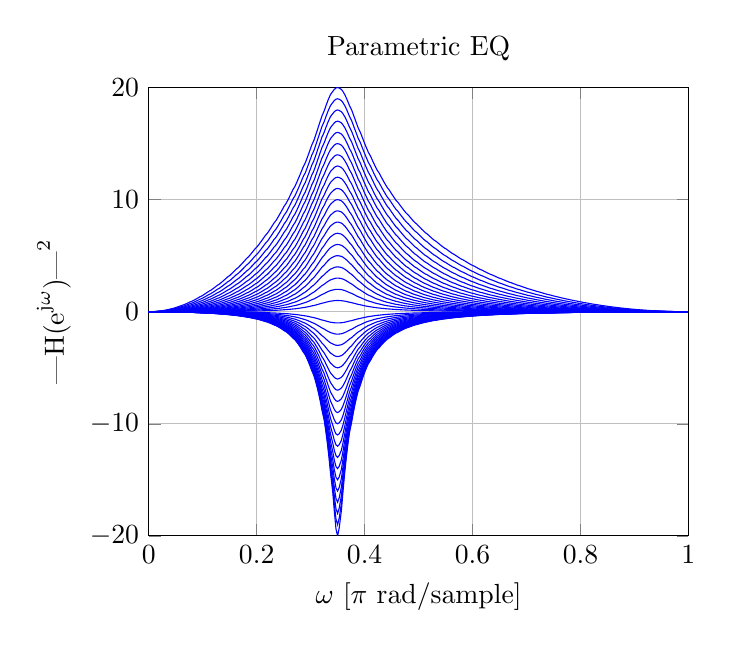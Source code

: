% This file was created by matlab2tikz v0.4.7 running on MATLAB 8.3.
% Copyright (c) 2008--2014, Nico Schlömer <nico.schloemer@gmail.com>
% All rights reserved.
% Minimal pgfplots version: 1.3
% 
% The latest updates can be retrieved from
%   http://www.mathworks.com/matlabcentral/fileexchange/22022-matlab2tikz
% where you can also make suggestions and rate matlab2tikz.
% 
\begin{tikzpicture}

\begin{axis}[%
unbounded coords=jump,
xmin=0,
xmax=1,
xlabel={$\omega\text{ [}\pi\text{ rad/sample]}$},
xmajorgrids,
ymin=-20,
ymax=20,
ylabel={$\text{|H(e}^{\text{j}\omega}\text{)|}^\text{2}$},
ymajorgrids,
title={Parametric EQ}
]
\addplot [color=blue,solid,forget plot]
  table[row sep=crcr]{%
0	1.929e-15\\
0.003	-8.628e-05\\
0.006	-0.0\\
0.01	-0.001\\
0.013	-0.001\\
0.016	-0.002\\
0.019	-0.003\\
0.022	-0.004\\
0.025	-0.006\\
0.029	-0.007\\
0.032	-0.009\\
0.035	-0.011\\
0.038	-0.013\\
0.041	-0.015\\
0.045	-0.017\\
0.048	-0.02\\
0.051	-0.023\\
0.054	-0.026\\
0.057	-0.029\\
0.06	-0.033\\
0.064	-0.037\\
0.067	-0.041\\
0.07	-0.045\\
0.073	-0.049\\
0.076	-0.054\\
0.08	-0.059\\
0.083	-0.064\\
0.086	-0.07\\
0.089	-0.076\\
0.092	-0.082\\
0.095	-0.088\\
0.099	-0.095\\
0.102	-0.103\\
0.105	-0.11\\
0.108	-0.118\\
0.111	-0.126\\
0.115	-0.135\\
0.118	-0.145\\
0.121	-0.154\\
0.124	-0.164\\
0.127	-0.175\\
0.131	-0.186\\
0.134	-0.198\\
0.137	-0.211\\
0.14	-0.224\\
0.143	-0.237\\
0.146	-0.252\\
0.15	-0.267\\
0.153	-0.283\\
0.156	-0.3\\
0.159	-0.317\\
0.162	-0.336\\
0.166	-0.356\\
0.169	-0.376\\
0.172	-0.398\\
0.175	-0.421\\
0.178	-0.445\\
0.181	-0.471\\
0.185	-0.498\\
0.188	-0.526\\
0.191	-0.557\\
0.194	-0.589\\
0.197	-0.623\\
0.201	-0.658\\
0.204	-0.697\\
0.207	-0.737\\
0.21	-0.78\\
0.213	-0.826\\
0.216	-0.875\\
0.22	-0.927\\
0.223	-0.982\\
0.226	-1.041\\
0.229	-1.104\\
0.232	-1.172\\
0.236	-1.244\\
0.239	-1.321\\
0.242	-1.404\\
0.245	-1.493\\
0.248	-1.589\\
0.251	-1.692\\
0.255	-1.803\\
0.258	-1.923\\
0.261	-2.052\\
0.264	-2.192\\
0.267	-2.344\\
0.271	-2.508\\
0.274	-2.686\\
0.277	-2.88\\
0.28	-3.091\\
0.283	-3.322\\
0.286	-3.573\\
0.29	-3.848\\
0.293	-4.149\\
0.296	-4.48\\
0.299	-4.844\\
0.302	-5.245\\
0.306	-5.689\\
0.309	-6.179\\
0.312	-6.725\\
0.315	-7.332\\
0.318	-8.011\\
0.321	-8.774\\
0.325	-9.635\\
0.328	-10.612\\
0.331	-11.727\\
0.334	-13.003\\
0.337	-14.465\\
0.341	-16.113\\
0.344	-17.864\\
0.347	-19.387\\
0.35	-19.999\\
0.353	-19.284\\
0.357	-17.747\\
0.36	-16.04\\
0.363	-14.454\\
0.366	-13.055\\
0.369	-11.837\\
0.372	-10.776\\
0.376	-9.847\\
0.379	-9.03\\
0.382	-8.306\\
0.385	-7.661\\
0.388	-7.085\\
0.392	-6.568\\
0.395	-6.101\\
0.398	-5.68\\
0.401	-5.297\\
0.404	-4.949\\
0.407	-4.632\\
0.411	-4.342\\
0.414	-4.076\\
0.417	-3.832\\
0.42	-3.607\\
0.423	-3.401\\
0.427	-3.21\\
0.43	-3.033\\
0.433	-2.87\\
0.436	-2.718\\
0.439	-2.578\\
0.442	-2.446\\
0.446	-2.324\\
0.449	-2.211\\
0.452	-2.104\\
0.455	-2.005\\
0.458	-1.912\\
0.462	-1.824\\
0.465	-1.742\\
0.468	-1.665\\
0.471	-1.593\\
0.474	-1.524\\
0.477	-1.46\\
0.481	-1.399\\
0.484	-1.342\\
0.487	-1.287\\
0.49	-1.236\\
0.493	-1.187\\
0.497	-1.141\\
0.5	-1.097\\
0.503	-1.056\\
0.506	-1.016\\
0.509	-0.979\\
0.512	-0.943\\
0.516	-0.909\\
0.519	-0.876\\
0.522	-0.845\\
0.525	-0.816\\
0.528	-0.787\\
0.532	-0.76\\
0.535	-0.735\\
0.538	-0.71\\
0.541	-0.686\\
0.544	-0.663\\
0.547	-0.642\\
0.551	-0.621\\
0.554	-0.601\\
0.557	-0.581\\
0.56	-0.563\\
0.563	-0.545\\
0.567	-0.528\\
0.57	-0.511\\
0.573	-0.496\\
0.576	-0.48\\
0.579	-0.466\\
0.583	-0.451\\
0.586	-0.438\\
0.589	-0.425\\
0.592	-0.412\\
0.595	-0.4\\
0.598	-0.388\\
0.602	-0.376\\
0.605	-0.365\\
0.608	-0.354\\
0.611	-0.344\\
0.614	-0.334\\
0.618	-0.324\\
0.621	-0.315\\
0.624	-0.306\\
0.627	-0.297\\
0.63	-0.288\\
0.633	-0.28\\
0.637	-0.272\\
0.64	-0.264\\
0.643	-0.257\\
0.646	-0.249\\
0.649	-0.242\\
0.653	-0.235\\
0.656	-0.229\\
0.659	-0.222\\
0.662	-0.216\\
0.665	-0.209\\
0.668	-0.204\\
0.672	-0.198\\
0.675	-0.192\\
0.678	-0.187\\
0.681	-0.181\\
0.684	-0.176\\
0.688	-0.171\\
0.691	-0.166\\
0.694	-0.161\\
0.697	-0.156\\
0.7	-0.152\\
0.703	-0.148\\
0.707	-0.143\\
0.71	-0.139\\
0.713	-0.135\\
0.716	-0.131\\
0.719	-0.127\\
0.723	-0.123\\
0.726	-0.12\\
0.729	-0.116\\
0.732	-0.112\\
0.735	-0.109\\
0.738	-0.106\\
0.742	-0.102\\
0.745	-0.099\\
0.748	-0.096\\
0.751	-0.093\\
0.754	-0.09\\
0.758	-0.087\\
0.761	-0.085\\
0.764	-0.082\\
0.767	-0.079\\
0.77	-0.077\\
0.773	-0.074\\
0.777	-0.072\\
0.78	-0.069\\
0.783	-0.067\\
0.786	-0.065\\
0.789	-0.062\\
0.793	-0.06\\
0.796	-0.058\\
0.799	-0.056\\
0.802	-0.054\\
0.805	-0.052\\
0.809	-0.05\\
0.812	-0.048\\
0.815	-0.046\\
0.818	-0.045\\
0.821	-0.043\\
0.824	-0.041\\
0.828	-0.04\\
0.831	-0.038\\
0.834	-0.036\\
0.837	-0.035\\
0.84	-0.033\\
0.844	-0.032\\
0.847	-0.031\\
0.85	-0.029\\
0.853	-0.028\\
0.856	-0.027\\
0.859	-0.025\\
0.863	-0.024\\
0.866	-0.023\\
0.869	-0.022\\
0.872	-0.021\\
0.875	-0.02\\
0.879	-0.019\\
0.882	-0.018\\
0.885	-0.017\\
0.888	-0.016\\
0.891	-0.015\\
0.894	-0.014\\
0.898	-0.013\\
0.901	-0.012\\
0.904	-0.011\\
0.907	-0.011\\
0.91	-0.01\\
0.914	-0.009\\
0.917	-0.009\\
0.92	-0.008\\
0.923	-0.007\\
0.926	-0.007\\
0.929	-0.006\\
0.933	-0.006\\
0.936	-0.005\\
0.939	-0.005\\
0.942	-0.004\\
0.945	-0.004\\
0.949	-0.003\\
0.952	-0.003\\
0.955	-0.002\\
0.958	-0.002\\
0.961	-0.002\\
0.964	-0.002\\
0.968	-0.001\\
0.971	-0.001\\
0.974	-0.001\\
0.977	-0.001\\
0.98	-0.0\\
0.984	-0.0\\
0.987	-0.0\\
0.99	-0.0\\
0.993	-5.673e-05\\
0.996	-1.635e-05\\
0.999	-3.086e-07\\
};
\addplot [color=blue,solid,forget plot]
  table[row sep=crcr]{%
0	0\\
0.003	-8.403e-05\\
0.006	-0.0\\
0.01	-0.001\\
0.013	-0.001\\
0.016	-0.002\\
0.019	-0.003\\
0.022	-0.004\\
0.025	-0.005\\
0.029	-0.007\\
0.032	-0.009\\
0.035	-0.01\\
0.038	-0.012\\
0.041	-0.015\\
0.045	-0.017\\
0.048	-0.02\\
0.051	-0.022\\
0.054	-0.025\\
0.057	-0.029\\
0.06	-0.032\\
0.064	-0.036\\
0.067	-0.039\\
0.07	-0.044\\
0.073	-0.048\\
0.076	-0.053\\
0.08	-0.057\\
0.083	-0.063\\
0.086	-0.068\\
0.089	-0.074\\
0.092	-0.08\\
0.095	-0.086\\
0.099	-0.093\\
0.102	-0.1\\
0.105	-0.107\\
0.108	-0.115\\
0.111	-0.123\\
0.115	-0.132\\
0.118	-0.141\\
0.121	-0.15\\
0.124	-0.16\\
0.127	-0.171\\
0.131	-0.182\\
0.134	-0.193\\
0.137	-0.205\\
0.14	-0.218\\
0.143	-0.231\\
0.146	-0.245\\
0.15	-0.26\\
0.153	-0.276\\
0.156	-0.292\\
0.159	-0.309\\
0.162	-0.327\\
0.166	-0.347\\
0.169	-0.367\\
0.172	-0.388\\
0.175	-0.41\\
0.178	-0.434\\
0.181	-0.459\\
0.185	-0.485\\
0.188	-0.513\\
0.191	-0.543\\
0.194	-0.574\\
0.197	-0.607\\
0.201	-0.642\\
0.204	-0.68\\
0.207	-0.719\\
0.21	-0.761\\
0.213	-0.806\\
0.216	-0.854\\
0.22	-0.904\\
0.223	-0.958\\
0.226	-1.016\\
0.229	-1.078\\
0.232	-1.144\\
0.236	-1.215\\
0.239	-1.29\\
0.242	-1.372\\
0.245	-1.459\\
0.248	-1.553\\
0.251	-1.654\\
0.255	-1.763\\
0.258	-1.88\\
0.261	-2.007\\
0.264	-2.144\\
0.267	-2.293\\
0.271	-2.454\\
0.274	-2.63\\
0.277	-2.82\\
0.28	-3.028\\
0.283	-3.254\\
0.286	-3.502\\
0.29	-3.773\\
0.293	-4.069\\
0.296	-4.395\\
0.299	-4.754\\
0.302	-5.149\\
0.306	-5.585\\
0.309	-6.069\\
0.312	-6.605\\
0.315	-7.203\\
0.318	-7.87\\
0.321	-8.618\\
0.325	-9.461\\
0.328	-10.412\\
0.331	-11.492\\
0.334	-12.717\\
0.337	-14.101\\
0.341	-15.627\\
0.344	-17.194\\
0.347	-18.496\\
0.35	-18.999\\
0.353	-18.41\\
0.357	-17.092\\
0.36	-15.561\\
0.363	-14.091\\
0.366	-12.767\\
0.369	-11.598\\
0.372	-10.571\\
0.376	-9.667\\
0.379	-8.868\\
0.382	-8.159\\
0.385	-7.527\\
0.388	-6.96\\
0.392	-6.451\\
0.395	-5.992\\
0.398	-5.577\\
0.401	-5.2\\
0.404	-4.857\\
0.407	-4.544\\
0.411	-4.258\\
0.414	-3.997\\
0.417	-3.757\\
0.42	-3.536\\
0.423	-3.332\\
0.427	-3.145\\
0.43	-2.971\\
0.433	-2.81\\
0.436	-2.661\\
0.439	-2.523\\
0.442	-2.394\\
0.446	-2.274\\
0.449	-2.162\\
0.452	-2.058\\
0.455	-1.96\\
0.458	-1.869\\
0.462	-1.783\\
0.465	-1.703\\
0.468	-1.627\\
0.471	-1.556\\
0.474	-1.489\\
0.477	-1.426\\
0.481	-1.367\\
0.484	-1.311\\
0.487	-1.257\\
0.49	-1.207\\
0.493	-1.159\\
0.497	-1.114\\
0.5	-1.071\\
0.503	-1.031\\
0.506	-0.992\\
0.509	-0.955\\
0.512	-0.92\\
0.516	-0.887\\
0.519	-0.855\\
0.522	-0.825\\
0.525	-0.796\\
0.528	-0.768\\
0.532	-0.742\\
0.535	-0.717\\
0.538	-0.692\\
0.541	-0.669\\
0.544	-0.647\\
0.547	-0.626\\
0.551	-0.605\\
0.554	-0.586\\
0.557	-0.567\\
0.56	-0.549\\
0.563	-0.532\\
0.567	-0.515\\
0.57	-0.499\\
0.573	-0.483\\
0.576	-0.468\\
0.579	-0.454\\
0.583	-0.44\\
0.586	-0.427\\
0.589	-0.414\\
0.592	-0.401\\
0.595	-0.389\\
0.598	-0.378\\
0.602	-0.367\\
0.605	-0.356\\
0.608	-0.345\\
0.611	-0.335\\
0.614	-0.325\\
0.618	-0.316\\
0.621	-0.307\\
0.624	-0.298\\
0.627	-0.289\\
0.63	-0.281\\
0.633	-0.273\\
0.637	-0.265\\
0.64	-0.257\\
0.643	-0.25\\
0.646	-0.243\\
0.649	-0.236\\
0.653	-0.229\\
0.656	-0.223\\
0.659	-0.216\\
0.662	-0.21\\
0.665	-0.204\\
0.668	-0.198\\
0.672	-0.193\\
0.675	-0.187\\
0.678	-0.182\\
0.681	-0.177\\
0.684	-0.171\\
0.688	-0.167\\
0.691	-0.162\\
0.694	-0.157\\
0.697	-0.152\\
0.7	-0.148\\
0.703	-0.144\\
0.707	-0.14\\
0.71	-0.135\\
0.713	-0.131\\
0.716	-0.128\\
0.719	-0.124\\
0.723	-0.12\\
0.726	-0.116\\
0.729	-0.113\\
0.732	-0.11\\
0.735	-0.106\\
0.738	-0.103\\
0.742	-0.1\\
0.745	-0.097\\
0.748	-0.094\\
0.751	-0.091\\
0.754	-0.088\\
0.758	-0.085\\
0.761	-0.082\\
0.764	-0.08\\
0.767	-0.077\\
0.77	-0.075\\
0.773	-0.072\\
0.777	-0.07\\
0.78	-0.067\\
0.783	-0.065\\
0.786	-0.063\\
0.789	-0.061\\
0.793	-0.059\\
0.796	-0.057\\
0.799	-0.055\\
0.802	-0.053\\
0.805	-0.051\\
0.809	-0.049\\
0.812	-0.047\\
0.815	-0.045\\
0.818	-0.043\\
0.821	-0.042\\
0.824	-0.04\\
0.828	-0.039\\
0.831	-0.037\\
0.834	-0.035\\
0.837	-0.034\\
0.84	-0.033\\
0.844	-0.031\\
0.847	-0.03\\
0.85	-0.028\\
0.853	-0.027\\
0.856	-0.026\\
0.859	-0.025\\
0.863	-0.024\\
0.866	-0.022\\
0.869	-0.021\\
0.872	-0.02\\
0.875	-0.019\\
0.879	-0.018\\
0.882	-0.017\\
0.885	-0.016\\
0.888	-0.015\\
0.891	-0.014\\
0.894	-0.014\\
0.898	-0.013\\
0.901	-0.012\\
0.904	-0.011\\
0.907	-0.01\\
0.91	-0.01\\
0.914	-0.009\\
0.917	-0.008\\
0.92	-0.008\\
0.923	-0.007\\
0.926	-0.006\\
0.929	-0.006\\
0.933	-0.005\\
0.936	-0.005\\
0.939	-0.004\\
0.942	-0.004\\
0.945	-0.004\\
0.949	-0.003\\
0.952	-0.003\\
0.955	-0.002\\
0.958	-0.002\\
0.961	-0.002\\
0.964	-0.001\\
0.968	-0.001\\
0.971	-0.001\\
0.974	-0.001\\
0.977	-0.001\\
0.98	-0.0\\
0.984	-0.0\\
0.987	-0.0\\
0.99	-0.0\\
0.993	-5.525e-05\\
0.996	-1.592e-05\\
0.999	-3.005e-07\\
};
\addplot [color=blue,solid,forget plot]
  table[row sep=crcr]{%
0	-9.643e-16\\
0.003	-8.161e-05\\
0.006	-0.0\\
0.01	-0.001\\
0.013	-0.001\\
0.016	-0.002\\
0.019	-0.003\\
0.022	-0.004\\
0.025	-0.005\\
0.029	-0.007\\
0.032	-0.008\\
0.035	-0.01\\
0.038	-0.012\\
0.041	-0.014\\
0.045	-0.016\\
0.048	-0.019\\
0.051	-0.022\\
0.054	-0.025\\
0.057	-0.028\\
0.06	-0.031\\
0.064	-0.035\\
0.067	-0.038\\
0.07	-0.042\\
0.073	-0.047\\
0.076	-0.051\\
0.08	-0.056\\
0.083	-0.061\\
0.086	-0.066\\
0.089	-0.072\\
0.092	-0.078\\
0.095	-0.084\\
0.099	-0.09\\
0.102	-0.097\\
0.105	-0.104\\
0.108	-0.112\\
0.111	-0.12\\
0.115	-0.128\\
0.118	-0.137\\
0.121	-0.146\\
0.124	-0.156\\
0.127	-0.166\\
0.131	-0.176\\
0.134	-0.188\\
0.137	-0.199\\
0.14	-0.212\\
0.143	-0.225\\
0.146	-0.238\\
0.15	-0.253\\
0.153	-0.268\\
0.156	-0.284\\
0.159	-0.301\\
0.162	-0.318\\
0.166	-0.337\\
0.169	-0.356\\
0.172	-0.377\\
0.175	-0.399\\
0.178	-0.422\\
0.181	-0.446\\
0.185	-0.472\\
0.188	-0.499\\
0.191	-0.528\\
0.194	-0.558\\
0.197	-0.591\\
0.201	-0.625\\
0.204	-0.661\\
0.207	-0.7\\
0.21	-0.741\\
0.213	-0.784\\
0.216	-0.831\\
0.22	-0.88\\
0.223	-0.933\\
0.226	-0.989\\
0.229	-1.05\\
0.232	-1.114\\
0.236	-1.183\\
0.239	-1.257\\
0.242	-1.336\\
0.245	-1.422\\
0.248	-1.513\\
0.251	-1.612\\
0.255	-1.719\\
0.258	-1.834\\
0.261	-1.958\\
0.264	-2.092\\
0.267	-2.238\\
0.271	-2.396\\
0.274	-2.568\\
0.277	-2.755\\
0.28	-2.959\\
0.283	-3.181\\
0.286	-3.424\\
0.29	-3.69\\
0.293	-3.981\\
0.296	-4.301\\
0.299	-4.653\\
0.302	-5.042\\
0.306	-5.471\\
0.309	-5.945\\
0.312	-6.472\\
0.315	-7.058\\
0.318	-7.711\\
0.321	-8.442\\
0.325	-9.263\\
0.328	-10.185\\
0.331	-11.225\\
0.334	-12.393\\
0.337	-13.692\\
0.341	-15.092\\
0.344	-16.481\\
0.347	-17.586\\
0.35	-17.999\\
0.353	-17.515\\
0.357	-16.392\\
0.36	-15.032\\
0.363	-13.682\\
0.366	-12.44\\
0.369	-11.327\\
0.372	-10.339\\
0.376	-9.463\\
0.379	-8.686\\
0.382	-7.994\\
0.385	-7.375\\
0.388	-6.82\\
0.392	-6.321\\
0.395	-5.87\\
0.398	-5.462\\
0.401	-5.092\\
0.404	-4.755\\
0.407	-4.448\\
0.411	-4.167\\
0.414	-3.91\\
0.417	-3.674\\
0.42	-3.457\\
0.423	-3.257\\
0.427	-3.073\\
0.43	-2.903\\
0.433	-2.745\\
0.436	-2.599\\
0.439	-2.463\\
0.442	-2.337\\
0.446	-2.22\\
0.449	-2.11\\
0.452	-2.008\\
0.455	-1.912\\
0.458	-1.823\\
0.462	-1.739\\
0.465	-1.66\\
0.468	-1.586\\
0.471	-1.517\\
0.474	-1.451\\
0.477	-1.39\\
0.481	-1.332\\
0.484	-1.277\\
0.487	-1.225\\
0.49	-1.176\\
0.493	-1.129\\
0.497	-1.085\\
0.5	-1.043\\
0.503	-1.004\\
0.506	-0.966\\
0.509	-0.93\\
0.512	-0.896\\
0.516	-0.863\\
0.519	-0.832\\
0.522	-0.803\\
0.525	-0.775\\
0.528	-0.748\\
0.532	-0.722\\
0.535	-0.697\\
0.538	-0.674\\
0.541	-0.651\\
0.544	-0.629\\
0.547	-0.609\\
0.551	-0.589\\
0.554	-0.57\\
0.557	-0.551\\
0.56	-0.534\\
0.563	-0.517\\
0.567	-0.501\\
0.57	-0.485\\
0.573	-0.47\\
0.576	-0.455\\
0.579	-0.441\\
0.583	-0.428\\
0.586	-0.415\\
0.589	-0.402\\
0.592	-0.39\\
0.595	-0.379\\
0.598	-0.367\\
0.602	-0.356\\
0.605	-0.346\\
0.608	-0.336\\
0.611	-0.326\\
0.614	-0.316\\
0.618	-0.307\\
0.621	-0.298\\
0.624	-0.29\\
0.627	-0.281\\
0.63	-0.273\\
0.633	-0.265\\
0.637	-0.258\\
0.64	-0.25\\
0.643	-0.243\\
0.646	-0.236\\
0.649	-0.229\\
0.653	-0.223\\
0.656	-0.216\\
0.659	-0.21\\
0.662	-0.204\\
0.665	-0.198\\
0.668	-0.193\\
0.672	-0.187\\
0.675	-0.182\\
0.678	-0.177\\
0.681	-0.172\\
0.684	-0.167\\
0.688	-0.162\\
0.691	-0.157\\
0.694	-0.153\\
0.697	-0.148\\
0.7	-0.144\\
0.703	-0.14\\
0.707	-0.136\\
0.71	-0.132\\
0.713	-0.128\\
0.716	-0.124\\
0.719	-0.12\\
0.723	-0.117\\
0.726	-0.113\\
0.729	-0.11\\
0.732	-0.106\\
0.735	-0.103\\
0.738	-0.1\\
0.742	-0.097\\
0.745	-0.094\\
0.748	-0.091\\
0.751	-0.088\\
0.754	-0.085\\
0.758	-0.083\\
0.761	-0.08\\
0.764	-0.077\\
0.767	-0.075\\
0.77	-0.073\\
0.773	-0.07\\
0.777	-0.068\\
0.78	-0.066\\
0.783	-0.063\\
0.786	-0.061\\
0.789	-0.059\\
0.793	-0.057\\
0.796	-0.055\\
0.799	-0.053\\
0.802	-0.051\\
0.805	-0.049\\
0.809	-0.047\\
0.812	-0.046\\
0.815	-0.044\\
0.818	-0.042\\
0.821	-0.041\\
0.824	-0.039\\
0.828	-0.037\\
0.831	-0.036\\
0.834	-0.034\\
0.837	-0.033\\
0.84	-0.032\\
0.844	-0.03\\
0.847	-0.029\\
0.85	-0.028\\
0.853	-0.026\\
0.856	-0.025\\
0.859	-0.024\\
0.863	-0.023\\
0.866	-0.022\\
0.869	-0.021\\
0.872	-0.02\\
0.875	-0.019\\
0.879	-0.018\\
0.882	-0.017\\
0.885	-0.016\\
0.888	-0.015\\
0.891	-0.014\\
0.894	-0.013\\
0.898	-0.012\\
0.901	-0.012\\
0.904	-0.011\\
0.907	-0.01\\
0.91	-0.009\\
0.914	-0.009\\
0.917	-0.008\\
0.92	-0.007\\
0.923	-0.007\\
0.926	-0.006\\
0.929	-0.006\\
0.933	-0.005\\
0.936	-0.005\\
0.939	-0.004\\
0.942	-0.004\\
0.945	-0.003\\
0.949	-0.003\\
0.952	-0.003\\
0.955	-0.002\\
0.958	-0.002\\
0.961	-0.002\\
0.964	-0.001\\
0.968	-0.001\\
0.971	-0.001\\
0.974	-0.001\\
0.977	-0.001\\
0.98	-0.0\\
0.984	-0.0\\
0.987	-0.0\\
0.99	-0.0\\
0.993	-5.366e-05\\
0.996	-1.547e-05\\
0.999	-2.919e-07\\
};
\addplot [color=blue,solid,forget plot]
  table[row sep=crcr]{%
0	-9.643e-16\\
0.003	-7.903e-05\\
0.006	-0.0\\
0.01	-0.001\\
0.013	-0.001\\
0.016	-0.002\\
0.019	-0.003\\
0.022	-0.004\\
0.025	-0.005\\
0.029	-0.006\\
0.032	-0.008\\
0.035	-0.01\\
0.038	-0.012\\
0.041	-0.014\\
0.045	-0.016\\
0.048	-0.018\\
0.051	-0.021\\
0.054	-0.024\\
0.057	-0.027\\
0.06	-0.03\\
0.064	-0.033\\
0.067	-0.037\\
0.07	-0.041\\
0.073	-0.045\\
0.076	-0.049\\
0.08	-0.054\\
0.083	-0.059\\
0.086	-0.064\\
0.089	-0.069\\
0.092	-0.075\\
0.095	-0.081\\
0.099	-0.087\\
0.102	-0.094\\
0.105	-0.101\\
0.108	-0.108\\
0.111	-0.116\\
0.115	-0.124\\
0.118	-0.133\\
0.121	-0.141\\
0.124	-0.151\\
0.127	-0.161\\
0.131	-0.171\\
0.134	-0.182\\
0.137	-0.193\\
0.14	-0.205\\
0.143	-0.218\\
0.146	-0.231\\
0.15	-0.245\\
0.153	-0.26\\
0.156	-0.275\\
0.159	-0.291\\
0.162	-0.308\\
0.166	-0.326\\
0.169	-0.345\\
0.172	-0.366\\
0.175	-0.387\\
0.178	-0.409\\
0.181	-0.433\\
0.185	-0.458\\
0.188	-0.484\\
0.191	-0.512\\
0.194	-0.541\\
0.197	-0.573\\
0.201	-0.606\\
0.204	-0.641\\
0.207	-0.679\\
0.21	-0.719\\
0.213	-0.761\\
0.216	-0.806\\
0.22	-0.854\\
0.223	-0.906\\
0.226	-0.96\\
0.229	-1.019\\
0.232	-1.082\\
0.236	-1.149\\
0.239	-1.221\\
0.242	-1.298\\
0.245	-1.381\\
0.248	-1.471\\
0.251	-1.567\\
0.255	-1.671\\
0.258	-1.783\\
0.261	-1.905\\
0.264	-2.036\\
0.267	-2.178\\
0.271	-2.333\\
0.274	-2.501\\
0.277	-2.683\\
0.28	-2.883\\
0.283	-3.1\\
0.286	-3.338\\
0.29	-3.598\\
0.293	-3.884\\
0.296	-4.197\\
0.299	-4.543\\
0.302	-4.923\\
0.306	-5.343\\
0.309	-5.808\\
0.312	-6.323\\
0.315	-6.895\\
0.318	-7.533\\
0.321	-8.244\\
0.325	-9.039\\
0.328	-9.928\\
0.331	-10.922\\
0.334	-12.027\\
0.337	-13.236\\
0.341	-14.507\\
0.344	-15.727\\
0.347	-16.66\\
0.35	-16.999\\
0.353	-16.602\\
0.357	-15.65\\
0.36	-14.454\\
0.363	-13.227\\
0.366	-12.071\\
0.369	-11.019\\
0.372	-10.076\\
0.376	-9.233\\
0.379	-8.481\\
0.382	-7.808\\
0.385	-7.205\\
0.388	-6.663\\
0.392	-6.175\\
0.395	-5.734\\
0.398	-5.335\\
0.401	-4.972\\
0.404	-4.642\\
0.407	-4.341\\
0.411	-4.066\\
0.414	-3.814\\
0.417	-3.583\\
0.42	-3.37\\
0.423	-3.175\\
0.427	-2.995\\
0.43	-2.828\\
0.433	-2.674\\
0.436	-2.531\\
0.439	-2.398\\
0.442	-2.275\\
0.446	-2.16\\
0.449	-2.053\\
0.452	-1.953\\
0.455	-1.86\\
0.458	-1.773\\
0.462	-1.691\\
0.465	-1.614\\
0.468	-1.542\\
0.471	-1.474\\
0.474	-1.41\\
0.477	-1.35\\
0.481	-1.294\\
0.484	-1.24\\
0.487	-1.19\\
0.49	-1.142\\
0.493	-1.097\\
0.497	-1.054\\
0.5	-1.013\\
0.503	-0.974\\
0.506	-0.938\\
0.509	-0.903\\
0.512	-0.87\\
0.516	-0.838\\
0.519	-0.808\\
0.522	-0.779\\
0.525	-0.752\\
0.528	-0.725\\
0.532	-0.7\\
0.535	-0.676\\
0.538	-0.653\\
0.541	-0.632\\
0.544	-0.611\\
0.547	-0.59\\
0.551	-0.571\\
0.554	-0.553\\
0.557	-0.535\\
0.56	-0.518\\
0.563	-0.501\\
0.567	-0.485\\
0.57	-0.47\\
0.573	-0.456\\
0.576	-0.442\\
0.579	-0.428\\
0.583	-0.415\\
0.586	-0.402\\
0.589	-0.39\\
0.592	-0.378\\
0.595	-0.367\\
0.598	-0.356\\
0.602	-0.346\\
0.605	-0.335\\
0.608	-0.325\\
0.611	-0.316\\
0.614	-0.307\\
0.618	-0.298\\
0.621	-0.289\\
0.624	-0.281\\
0.627	-0.273\\
0.63	-0.265\\
0.633	-0.257\\
0.637	-0.25\\
0.64	-0.242\\
0.643	-0.236\\
0.646	-0.229\\
0.649	-0.222\\
0.653	-0.216\\
0.656	-0.21\\
0.659	-0.204\\
0.662	-0.198\\
0.665	-0.192\\
0.668	-0.187\\
0.672	-0.181\\
0.675	-0.176\\
0.678	-0.171\\
0.681	-0.166\\
0.684	-0.161\\
0.688	-0.157\\
0.691	-0.152\\
0.694	-0.148\\
0.697	-0.144\\
0.7	-0.139\\
0.703	-0.135\\
0.707	-0.131\\
0.71	-0.127\\
0.713	-0.124\\
0.716	-0.12\\
0.719	-0.116\\
0.723	-0.113\\
0.726	-0.11\\
0.729	-0.106\\
0.732	-0.103\\
0.735	-0.1\\
0.738	-0.097\\
0.742	-0.094\\
0.745	-0.091\\
0.748	-0.088\\
0.751	-0.085\\
0.754	-0.083\\
0.758	-0.08\\
0.761	-0.078\\
0.764	-0.075\\
0.767	-0.073\\
0.77	-0.07\\
0.773	-0.068\\
0.777	-0.066\\
0.78	-0.063\\
0.783	-0.061\\
0.786	-0.059\\
0.789	-0.057\\
0.793	-0.055\\
0.796	-0.053\\
0.799	-0.051\\
0.802	-0.049\\
0.805	-0.048\\
0.809	-0.046\\
0.812	-0.044\\
0.815	-0.043\\
0.818	-0.041\\
0.821	-0.039\\
0.824	-0.038\\
0.828	-0.036\\
0.831	-0.035\\
0.834	-0.033\\
0.837	-0.032\\
0.84	-0.031\\
0.844	-0.029\\
0.847	-0.028\\
0.85	-0.027\\
0.853	-0.026\\
0.856	-0.024\\
0.859	-0.023\\
0.863	-0.022\\
0.866	-0.021\\
0.869	-0.02\\
0.872	-0.019\\
0.875	-0.018\\
0.879	-0.017\\
0.882	-0.016\\
0.885	-0.015\\
0.888	-0.014\\
0.891	-0.014\\
0.894	-0.013\\
0.898	-0.012\\
0.901	-0.011\\
0.904	-0.01\\
0.907	-0.01\\
0.91	-0.009\\
0.914	-0.008\\
0.917	-0.008\\
0.92	-0.007\\
0.923	-0.007\\
0.926	-0.006\\
0.929	-0.006\\
0.933	-0.005\\
0.936	-0.005\\
0.939	-0.004\\
0.942	-0.004\\
0.945	-0.003\\
0.949	-0.003\\
0.952	-0.003\\
0.955	-0.002\\
0.958	-0.002\\
0.961	-0.002\\
0.964	-0.001\\
0.968	-0.001\\
0.971	-0.001\\
0.974	-0.001\\
0.977	-0.001\\
0.98	-0.0\\
0.984	-0.0\\
0.987	-0.0\\
0.99	-0.0\\
0.993	-5.196e-05\\
0.996	-1.498e-05\\
0.999	-2.826e-07\\
};
\addplot [color=blue,solid,forget plot]
  table[row sep=crcr]{%
0	0\\
0.003	-7.627e-05\\
0.006	-0.0\\
0.01	-0.001\\
0.013	-0.001\\
0.016	-0.002\\
0.019	-0.003\\
0.022	-0.004\\
0.025	-0.005\\
0.029	-0.006\\
0.032	-0.008\\
0.035	-0.009\\
0.038	-0.011\\
0.041	-0.013\\
0.045	-0.015\\
0.048	-0.018\\
0.051	-0.02\\
0.054	-0.023\\
0.057	-0.026\\
0.06	-0.029\\
0.064	-0.032\\
0.067	-0.036\\
0.07	-0.04\\
0.073	-0.044\\
0.076	-0.048\\
0.08	-0.052\\
0.083	-0.057\\
0.086	-0.062\\
0.089	-0.067\\
0.092	-0.072\\
0.095	-0.078\\
0.099	-0.084\\
0.102	-0.091\\
0.105	-0.097\\
0.108	-0.105\\
0.111	-0.112\\
0.115	-0.12\\
0.118	-0.128\\
0.121	-0.137\\
0.124	-0.146\\
0.127	-0.155\\
0.131	-0.165\\
0.134	-0.176\\
0.137	-0.187\\
0.14	-0.198\\
0.143	-0.21\\
0.146	-0.223\\
0.15	-0.237\\
0.153	-0.251\\
0.156	-0.266\\
0.159	-0.281\\
0.162	-0.298\\
0.166	-0.315\\
0.169	-0.334\\
0.172	-0.353\\
0.175	-0.374\\
0.178	-0.395\\
0.181	-0.418\\
0.185	-0.442\\
0.188	-0.468\\
0.191	-0.495\\
0.194	-0.523\\
0.197	-0.554\\
0.201	-0.586\\
0.204	-0.62\\
0.207	-0.656\\
0.21	-0.695\\
0.213	-0.736\\
0.216	-0.78\\
0.22	-0.826\\
0.223	-0.876\\
0.226	-0.929\\
0.229	-0.986\\
0.232	-1.047\\
0.236	-1.112\\
0.239	-1.182\\
0.242	-1.257\\
0.245	-1.338\\
0.248	-1.425\\
0.251	-1.519\\
0.255	-1.62\\
0.258	-1.729\\
0.261	-1.847\\
0.264	-1.975\\
0.267	-2.113\\
0.271	-2.264\\
0.274	-2.427\\
0.277	-2.605\\
0.28	-2.8\\
0.283	-3.012\\
0.286	-3.244\\
0.29	-3.498\\
0.293	-3.777\\
0.296	-4.083\\
0.299	-4.42\\
0.302	-4.792\\
0.306	-5.201\\
0.309	-5.655\\
0.312	-6.157\\
0.315	-6.714\\
0.318	-7.332\\
0.321	-8.021\\
0.325	-8.787\\
0.328	-9.638\\
0.331	-10.582\\
0.334	-11.619\\
0.337	-12.732\\
0.341	-13.875\\
0.344	-14.937\\
0.347	-15.721\\
0.35	-15.999\\
0.353	-15.673\\
0.357	-14.872\\
0.36	-13.828\\
0.363	-12.724\\
0.366	-11.66\\
0.369	-10.674\\
0.372	-9.779\\
0.376	-8.973\\
0.379	-8.249\\
0.382	-7.599\\
0.385	-7.014\\
0.388	-6.488\\
0.392	-6.013\\
0.395	-5.583\\
0.398	-5.193\\
0.401	-4.839\\
0.404	-4.517\\
0.407	-4.223\\
0.411	-3.955\\
0.414	-3.709\\
0.417	-3.483\\
0.42	-3.276\\
0.423	-3.085\\
0.427	-2.909\\
0.43	-2.746\\
0.433	-2.596\\
0.436	-2.457\\
0.439	-2.327\\
0.442	-2.207\\
0.446	-2.096\\
0.449	-1.991\\
0.452	-1.894\\
0.455	-1.803\\
0.458	-1.718\\
0.462	-1.639\\
0.465	-1.564\\
0.468	-1.494\\
0.471	-1.428\\
0.474	-1.366\\
0.477	-1.308\\
0.481	-1.253\\
0.484	-1.201\\
0.487	-1.152\\
0.49	-1.105\\
0.493	-1.061\\
0.497	-1.02\\
0.5	-0.98\\
0.503	-0.943\\
0.506	-0.907\\
0.509	-0.873\\
0.512	-0.841\\
0.516	-0.811\\
0.519	-0.781\\
0.522	-0.753\\
0.525	-0.727\\
0.528	-0.701\\
0.532	-0.677\\
0.535	-0.654\\
0.538	-0.632\\
0.541	-0.611\\
0.544	-0.59\\
0.547	-0.571\\
0.551	-0.552\\
0.554	-0.534\\
0.557	-0.517\\
0.56	-0.5\\
0.563	-0.484\\
0.567	-0.469\\
0.57	-0.454\\
0.573	-0.44\\
0.576	-0.427\\
0.579	-0.414\\
0.583	-0.401\\
0.586	-0.389\\
0.589	-0.377\\
0.592	-0.366\\
0.595	-0.355\\
0.598	-0.344\\
0.602	-0.334\\
0.605	-0.324\\
0.608	-0.314\\
0.611	-0.305\\
0.614	-0.296\\
0.618	-0.288\\
0.621	-0.279\\
0.624	-0.271\\
0.627	-0.263\\
0.63	-0.256\\
0.633	-0.248\\
0.637	-0.241\\
0.64	-0.234\\
0.643	-0.227\\
0.646	-0.221\\
0.649	-0.215\\
0.653	-0.208\\
0.656	-0.202\\
0.659	-0.197\\
0.662	-0.191\\
0.665	-0.186\\
0.668	-0.18\\
0.672	-0.175\\
0.675	-0.17\\
0.678	-0.165\\
0.681	-0.16\\
0.684	-0.156\\
0.688	-0.151\\
0.691	-0.147\\
0.694	-0.143\\
0.697	-0.139\\
0.7	-0.135\\
0.703	-0.131\\
0.707	-0.127\\
0.71	-0.123\\
0.713	-0.119\\
0.716	-0.116\\
0.719	-0.112\\
0.723	-0.109\\
0.726	-0.106\\
0.729	-0.103\\
0.732	-0.1\\
0.735	-0.097\\
0.738	-0.094\\
0.742	-0.091\\
0.745	-0.088\\
0.748	-0.085\\
0.751	-0.082\\
0.754	-0.08\\
0.758	-0.077\\
0.761	-0.075\\
0.764	-0.072\\
0.767	-0.07\\
0.77	-0.068\\
0.773	-0.066\\
0.777	-0.063\\
0.78	-0.061\\
0.783	-0.059\\
0.786	-0.057\\
0.789	-0.055\\
0.793	-0.053\\
0.796	-0.051\\
0.799	-0.05\\
0.802	-0.048\\
0.805	-0.046\\
0.809	-0.044\\
0.812	-0.043\\
0.815	-0.041\\
0.818	-0.039\\
0.821	-0.038\\
0.824	-0.036\\
0.828	-0.035\\
0.831	-0.034\\
0.834	-0.032\\
0.837	-0.031\\
0.84	-0.03\\
0.844	-0.028\\
0.847	-0.027\\
0.85	-0.026\\
0.853	-0.025\\
0.856	-0.024\\
0.859	-0.022\\
0.863	-0.021\\
0.866	-0.02\\
0.869	-0.019\\
0.872	-0.018\\
0.875	-0.017\\
0.879	-0.016\\
0.882	-0.016\\
0.885	-0.015\\
0.888	-0.014\\
0.891	-0.013\\
0.894	-0.012\\
0.898	-0.012\\
0.901	-0.011\\
0.904	-0.01\\
0.907	-0.009\\
0.91	-0.009\\
0.914	-0.008\\
0.917	-0.008\\
0.92	-0.007\\
0.923	-0.006\\
0.926	-0.006\\
0.929	-0.005\\
0.933	-0.005\\
0.936	-0.004\\
0.939	-0.004\\
0.942	-0.004\\
0.945	-0.003\\
0.949	-0.003\\
0.952	-0.002\\
0.955	-0.002\\
0.958	-0.002\\
0.961	-0.002\\
0.964	-0.001\\
0.968	-0.001\\
0.971	-0.001\\
0.974	-0.001\\
0.977	-0.001\\
0.98	-0.0\\
0.984	-0.0\\
0.987	-0.0\\
0.99	-0.0\\
0.993	-5.015e-05\\
0.996	-1.445e-05\\
0.999	-2.728e-07\\
};
\addplot [color=blue,solid,forget plot]
  table[row sep=crcr]{%
0	0\\
0.003	-7.334e-05\\
0.006	-0.0\\
0.01	-0.001\\
0.013	-0.001\\
0.016	-0.002\\
0.019	-0.003\\
0.022	-0.004\\
0.025	-0.005\\
0.029	-0.006\\
0.032	-0.007\\
0.035	-0.009\\
0.038	-0.011\\
0.041	-0.013\\
0.045	-0.015\\
0.048	-0.017\\
0.051	-0.019\\
0.054	-0.022\\
0.057	-0.025\\
0.06	-0.028\\
0.064	-0.031\\
0.067	-0.034\\
0.07	-0.038\\
0.073	-0.042\\
0.076	-0.046\\
0.08	-0.05\\
0.083	-0.055\\
0.086	-0.059\\
0.089	-0.064\\
0.092	-0.07\\
0.095	-0.075\\
0.099	-0.081\\
0.102	-0.087\\
0.105	-0.094\\
0.108	-0.101\\
0.111	-0.108\\
0.115	-0.115\\
0.118	-0.123\\
0.121	-0.131\\
0.124	-0.14\\
0.127	-0.149\\
0.131	-0.159\\
0.134	-0.169\\
0.137	-0.18\\
0.14	-0.191\\
0.143	-0.202\\
0.146	-0.215\\
0.15	-0.228\\
0.153	-0.241\\
0.156	-0.256\\
0.159	-0.271\\
0.162	-0.287\\
0.166	-0.304\\
0.169	-0.321\\
0.172	-0.34\\
0.175	-0.36\\
0.178	-0.381\\
0.181	-0.403\\
0.185	-0.426\\
0.188	-0.45\\
0.191	-0.476\\
0.194	-0.504\\
0.197	-0.533\\
0.201	-0.564\\
0.204	-0.597\\
0.207	-0.632\\
0.21	-0.67\\
0.213	-0.709\\
0.216	-0.752\\
0.22	-0.797\\
0.223	-0.845\\
0.226	-0.896\\
0.229	-0.951\\
0.232	-1.01\\
0.236	-1.073\\
0.239	-1.141\\
0.242	-1.213\\
0.245	-1.291\\
0.248	-1.375\\
0.251	-1.466\\
0.255	-1.564\\
0.258	-1.67\\
0.261	-1.784\\
0.264	-1.908\\
0.267	-2.043\\
0.271	-2.189\\
0.274	-2.348\\
0.277	-2.521\\
0.28	-2.71\\
0.283	-2.916\\
0.286	-3.141\\
0.29	-3.389\\
0.293	-3.66\\
0.296	-3.958\\
0.299	-4.285\\
0.302	-4.646\\
0.306	-5.045\\
0.309	-5.485\\
0.312	-5.972\\
0.315	-6.511\\
0.318	-7.108\\
0.321	-7.77\\
0.325	-8.504\\
0.328	-9.314\\
0.331	-10.202\\
0.334	-11.165\\
0.337	-12.181\\
0.341	-13.199\\
0.344	-14.115\\
0.347	-14.772\\
0.35	-14.999\\
0.353	-14.732\\
0.357	-14.06\\
0.36	-13.157\\
0.363	-12.174\\
0.366	-11.203\\
0.369	-10.288\\
0.372	-9.447\\
0.376	-8.681\\
0.379	-7.989\\
0.382	-7.365\\
0.385	-6.801\\
0.388	-6.292\\
0.392	-5.832\\
0.395	-5.415\\
0.398	-5.037\\
0.401	-4.693\\
0.404	-4.38\\
0.407	-4.094\\
0.411	-3.833\\
0.414	-3.593\\
0.417	-3.374\\
0.42	-3.172\\
0.423	-2.987\\
0.427	-2.816\\
0.43	-2.658\\
0.433	-2.512\\
0.436	-2.376\\
0.439	-2.251\\
0.442	-2.134\\
0.446	-2.026\\
0.449	-1.924\\
0.452	-1.83\\
0.455	-1.742\\
0.458	-1.66\\
0.462	-1.583\\
0.465	-1.51\\
0.468	-1.442\\
0.471	-1.379\\
0.474	-1.319\\
0.477	-1.262\\
0.481	-1.209\\
0.484	-1.159\\
0.487	-1.111\\
0.49	-1.066\\
0.493	-1.024\\
0.497	-0.983\\
0.5	-0.945\\
0.503	-0.909\\
0.506	-0.875\\
0.509	-0.842\\
0.512	-0.811\\
0.516	-0.781\\
0.519	-0.753\\
0.522	-0.726\\
0.525	-0.7\\
0.528	-0.676\\
0.532	-0.653\\
0.535	-0.63\\
0.538	-0.609\\
0.541	-0.588\\
0.544	-0.569\\
0.547	-0.55\\
0.551	-0.532\\
0.554	-0.514\\
0.557	-0.498\\
0.56	-0.482\\
0.563	-0.467\\
0.567	-0.452\\
0.57	-0.438\\
0.573	-0.424\\
0.576	-0.411\\
0.579	-0.398\\
0.583	-0.386\\
0.586	-0.374\\
0.589	-0.363\\
0.592	-0.352\\
0.595	-0.341\\
0.598	-0.331\\
0.602	-0.321\\
0.605	-0.312\\
0.608	-0.303\\
0.611	-0.294\\
0.614	-0.285\\
0.618	-0.277\\
0.621	-0.269\\
0.624	-0.261\\
0.627	-0.253\\
0.63	-0.246\\
0.633	-0.239\\
0.637	-0.232\\
0.64	-0.225\\
0.643	-0.219\\
0.646	-0.213\\
0.649	-0.206\\
0.653	-0.201\\
0.656	-0.195\\
0.659	-0.189\\
0.662	-0.184\\
0.665	-0.179\\
0.668	-0.173\\
0.672	-0.168\\
0.675	-0.164\\
0.678	-0.159\\
0.681	-0.154\\
0.684	-0.15\\
0.688	-0.146\\
0.691	-0.141\\
0.694	-0.137\\
0.697	-0.133\\
0.7	-0.129\\
0.703	-0.126\\
0.707	-0.122\\
0.71	-0.118\\
0.713	-0.115\\
0.716	-0.111\\
0.719	-0.108\\
0.723	-0.105\\
0.726	-0.102\\
0.729	-0.099\\
0.732	-0.096\\
0.735	-0.093\\
0.738	-0.09\\
0.742	-0.087\\
0.745	-0.085\\
0.748	-0.082\\
0.751	-0.079\\
0.754	-0.077\\
0.758	-0.074\\
0.761	-0.072\\
0.764	-0.07\\
0.767	-0.067\\
0.77	-0.065\\
0.773	-0.063\\
0.777	-0.061\\
0.78	-0.059\\
0.783	-0.057\\
0.786	-0.055\\
0.789	-0.053\\
0.793	-0.051\\
0.796	-0.049\\
0.799	-0.048\\
0.802	-0.046\\
0.805	-0.044\\
0.809	-0.043\\
0.812	-0.041\\
0.815	-0.039\\
0.818	-0.038\\
0.821	-0.037\\
0.824	-0.035\\
0.828	-0.034\\
0.831	-0.032\\
0.834	-0.031\\
0.837	-0.03\\
0.84	-0.028\\
0.844	-0.027\\
0.847	-0.026\\
0.85	-0.025\\
0.853	-0.024\\
0.856	-0.023\\
0.859	-0.022\\
0.863	-0.021\\
0.866	-0.02\\
0.869	-0.019\\
0.872	-0.018\\
0.875	-0.017\\
0.879	-0.016\\
0.882	-0.015\\
0.885	-0.014\\
0.888	-0.013\\
0.891	-0.013\\
0.894	-0.012\\
0.898	-0.011\\
0.901	-0.01\\
0.904	-0.01\\
0.907	-0.009\\
0.91	-0.008\\
0.914	-0.008\\
0.917	-0.007\\
0.92	-0.007\\
0.923	-0.006\\
0.926	-0.006\\
0.929	-0.005\\
0.933	-0.005\\
0.936	-0.004\\
0.939	-0.004\\
0.942	-0.003\\
0.945	-0.003\\
0.949	-0.003\\
0.952	-0.002\\
0.955	-0.002\\
0.958	-0.002\\
0.961	-0.002\\
0.964	-0.001\\
0.968	-0.001\\
0.971	-0.001\\
0.974	-0.001\\
0.977	-0.001\\
0.98	-0.0\\
0.984	-0.0\\
0.987	-0.0\\
0.99	-0.0\\
0.993	-4.822e-05\\
0.996	-1.39e-05\\
0.999	-2.623e-07\\
};
\addplot [color=blue,solid,forget plot]
  table[row sep=crcr]{%
0	0\\
0.003	-7.024e-05\\
0.006	-0.0\\
0.01	-0.001\\
0.013	-0.001\\
0.016	-0.002\\
0.019	-0.003\\
0.022	-0.003\\
0.025	-0.005\\
0.029	-0.006\\
0.032	-0.007\\
0.035	-0.009\\
0.038	-0.01\\
0.041	-0.012\\
0.045	-0.014\\
0.048	-0.016\\
0.051	-0.019\\
0.054	-0.021\\
0.057	-0.024\\
0.06	-0.027\\
0.064	-0.03\\
0.067	-0.033\\
0.07	-0.036\\
0.073	-0.04\\
0.076	-0.044\\
0.08	-0.048\\
0.083	-0.052\\
0.086	-0.057\\
0.089	-0.062\\
0.092	-0.067\\
0.095	-0.072\\
0.099	-0.078\\
0.102	-0.084\\
0.105	-0.09\\
0.108	-0.096\\
0.111	-0.103\\
0.115	-0.11\\
0.118	-0.118\\
0.121	-0.126\\
0.124	-0.134\\
0.127	-0.143\\
0.131	-0.152\\
0.134	-0.162\\
0.137	-0.172\\
0.14	-0.183\\
0.143	-0.194\\
0.146	-0.206\\
0.15	-0.218\\
0.153	-0.231\\
0.156	-0.245\\
0.159	-0.26\\
0.162	-0.275\\
0.166	-0.291\\
0.169	-0.308\\
0.172	-0.326\\
0.175	-0.345\\
0.178	-0.365\\
0.181	-0.386\\
0.185	-0.408\\
0.188	-0.432\\
0.191	-0.457\\
0.194	-0.483\\
0.197	-0.512\\
0.201	-0.541\\
0.204	-0.573\\
0.207	-0.607\\
0.21	-0.643\\
0.213	-0.681\\
0.216	-0.721\\
0.22	-0.765\\
0.223	-0.811\\
0.226	-0.86\\
0.229	-0.913\\
0.232	-0.97\\
0.236	-1.031\\
0.239	-1.096\\
0.242	-1.166\\
0.245	-1.241\\
0.248	-1.322\\
0.251	-1.41\\
0.255	-1.504\\
0.258	-1.606\\
0.261	-1.717\\
0.264	-1.836\\
0.267	-1.966\\
0.271	-2.108\\
0.274	-2.261\\
0.277	-2.429\\
0.28	-2.611\\
0.283	-2.811\\
0.286	-3.029\\
0.29	-3.269\\
0.293	-3.531\\
0.296	-3.82\\
0.299	-4.137\\
0.302	-4.486\\
0.306	-4.871\\
0.309	-5.297\\
0.312	-5.766\\
0.315	-6.285\\
0.318	-6.858\\
0.321	-7.491\\
0.325	-8.187\\
0.328	-8.951\\
0.331	-9.781\\
0.334	-10.666\\
0.337	-11.584\\
0.341	-12.48\\
0.344	-13.266\\
0.347	-13.813\\
0.35	-14.0\\
0.353	-13.78\\
0.357	-13.219\\
0.36	-12.444\\
0.363	-11.577\\
0.366	-10.701\\
0.369	-9.86\\
0.372	-9.076\\
0.376	-8.356\\
0.379	-7.699\\
0.382	-7.104\\
0.385	-6.564\\
0.388	-6.075\\
0.392	-5.631\\
0.395	-5.229\\
0.398	-4.864\\
0.401	-4.531\\
0.404	-4.228\\
0.407	-3.952\\
0.411	-3.699\\
0.414	-3.467\\
0.417	-3.255\\
0.42	-3.059\\
0.423	-2.88\\
0.427	-2.714\\
0.43	-2.561\\
0.433	-2.42\\
0.436	-2.289\\
0.439	-2.168\\
0.442	-2.055\\
0.446	-1.95\\
0.449	-1.852\\
0.452	-1.761\\
0.455	-1.676\\
0.458	-1.597\\
0.462	-1.522\\
0.465	-1.452\\
0.468	-1.387\\
0.471	-1.325\\
0.474	-1.267\\
0.477	-1.213\\
0.481	-1.162\\
0.484	-1.113\\
0.487	-1.067\\
0.49	-1.024\\
0.493	-0.983\\
0.497	-0.944\\
0.5	-0.908\\
0.503	-0.873\\
0.506	-0.84\\
0.509	-0.808\\
0.512	-0.778\\
0.516	-0.75\\
0.519	-0.723\\
0.522	-0.697\\
0.525	-0.672\\
0.528	-0.649\\
0.532	-0.626\\
0.535	-0.605\\
0.538	-0.584\\
0.541	-0.564\\
0.544	-0.545\\
0.547	-0.527\\
0.551	-0.51\\
0.554	-0.493\\
0.557	-0.477\\
0.56	-0.462\\
0.563	-0.447\\
0.567	-0.433\\
0.57	-0.42\\
0.573	-0.407\\
0.576	-0.394\\
0.579	-0.382\\
0.583	-0.37\\
0.586	-0.359\\
0.589	-0.348\\
0.592	-0.337\\
0.595	-0.327\\
0.598	-0.317\\
0.602	-0.308\\
0.605	-0.299\\
0.608	-0.29\\
0.611	-0.282\\
0.614	-0.273\\
0.618	-0.265\\
0.621	-0.258\\
0.624	-0.25\\
0.627	-0.243\\
0.63	-0.236\\
0.633	-0.229\\
0.637	-0.222\\
0.64	-0.216\\
0.643	-0.21\\
0.646	-0.204\\
0.649	-0.198\\
0.653	-0.192\\
0.656	-0.187\\
0.659	-0.181\\
0.662	-0.176\\
0.665	-0.171\\
0.668	-0.166\\
0.672	-0.161\\
0.675	-0.157\\
0.678	-0.152\\
0.681	-0.148\\
0.684	-0.144\\
0.688	-0.139\\
0.691	-0.135\\
0.694	-0.132\\
0.697	-0.128\\
0.7	-0.124\\
0.703	-0.12\\
0.707	-0.117\\
0.71	-0.113\\
0.713	-0.11\\
0.716	-0.107\\
0.719	-0.104\\
0.723	-0.101\\
0.726	-0.098\\
0.729	-0.095\\
0.732	-0.092\\
0.735	-0.089\\
0.738	-0.086\\
0.742	-0.084\\
0.745	-0.081\\
0.748	-0.078\\
0.751	-0.076\\
0.754	-0.074\\
0.758	-0.071\\
0.761	-0.069\\
0.764	-0.067\\
0.767	-0.065\\
0.77	-0.062\\
0.773	-0.06\\
0.777	-0.058\\
0.78	-0.056\\
0.783	-0.055\\
0.786	-0.053\\
0.789	-0.051\\
0.793	-0.049\\
0.796	-0.047\\
0.799	-0.046\\
0.802	-0.044\\
0.805	-0.042\\
0.809	-0.041\\
0.812	-0.039\\
0.815	-0.038\\
0.818	-0.036\\
0.821	-0.035\\
0.824	-0.034\\
0.828	-0.032\\
0.831	-0.031\\
0.834	-0.03\\
0.837	-0.028\\
0.84	-0.027\\
0.844	-0.026\\
0.847	-0.025\\
0.85	-0.024\\
0.853	-0.023\\
0.856	-0.022\\
0.859	-0.021\\
0.863	-0.02\\
0.866	-0.019\\
0.869	-0.018\\
0.872	-0.017\\
0.875	-0.016\\
0.879	-0.015\\
0.882	-0.014\\
0.885	-0.014\\
0.888	-0.013\\
0.891	-0.012\\
0.894	-0.011\\
0.898	-0.011\\
0.901	-0.01\\
0.904	-0.009\\
0.907	-0.009\\
0.91	-0.008\\
0.914	-0.007\\
0.917	-0.007\\
0.92	-0.006\\
0.923	-0.006\\
0.926	-0.005\\
0.929	-0.005\\
0.933	-0.005\\
0.936	-0.004\\
0.939	-0.004\\
0.942	-0.003\\
0.945	-0.003\\
0.949	-0.003\\
0.952	-0.002\\
0.955	-0.002\\
0.958	-0.002\\
0.961	-0.001\\
0.964	-0.001\\
0.968	-0.001\\
0.971	-0.001\\
0.974	-0.001\\
0.977	-0.001\\
0.98	-0.0\\
0.984	-0.0\\
0.987	-0.0\\
0.99	-9.888e-05\\
0.993	-4.618e-05\\
0.996	-1.331e-05\\
0.999	-2.512e-07\\
};
\addplot [color=blue,solid,forget plot]
  table[row sep=crcr]{%
0	1.929e-15\\
0.003	-6.695e-05\\
0.006	-0.0\\
0.01	-0.001\\
0.013	-0.001\\
0.016	-0.002\\
0.019	-0.002\\
0.022	-0.003\\
0.025	-0.004\\
0.029	-0.005\\
0.032	-0.007\\
0.035	-0.008\\
0.038	-0.01\\
0.041	-0.012\\
0.045	-0.013\\
0.048	-0.016\\
0.051	-0.018\\
0.054	-0.02\\
0.057	-0.023\\
0.06	-0.025\\
0.064	-0.028\\
0.067	-0.031\\
0.07	-0.035\\
0.073	-0.038\\
0.076	-0.042\\
0.08	-0.046\\
0.083	-0.05\\
0.086	-0.054\\
0.089	-0.059\\
0.092	-0.064\\
0.095	-0.069\\
0.099	-0.074\\
0.102	-0.08\\
0.105	-0.086\\
0.108	-0.092\\
0.111	-0.098\\
0.115	-0.105\\
0.118	-0.112\\
0.121	-0.12\\
0.124	-0.128\\
0.127	-0.136\\
0.131	-0.145\\
0.134	-0.154\\
0.137	-0.164\\
0.14	-0.174\\
0.143	-0.185\\
0.146	-0.196\\
0.15	-0.208\\
0.153	-0.221\\
0.156	-0.234\\
0.159	-0.248\\
0.162	-0.262\\
0.166	-0.278\\
0.169	-0.294\\
0.172	-0.311\\
0.175	-0.329\\
0.178	-0.348\\
0.181	-0.368\\
0.185	-0.39\\
0.188	-0.412\\
0.191	-0.436\\
0.194	-0.462\\
0.197	-0.488\\
0.201	-0.517\\
0.204	-0.547\\
0.207	-0.579\\
0.21	-0.614\\
0.213	-0.65\\
0.216	-0.689\\
0.22	-0.731\\
0.223	-0.775\\
0.226	-0.822\\
0.229	-0.873\\
0.232	-0.927\\
0.236	-0.985\\
0.239	-1.048\\
0.242	-1.115\\
0.245	-1.187\\
0.248	-1.265\\
0.251	-1.349\\
0.255	-1.44\\
0.258	-1.538\\
0.261	-1.644\\
0.264	-1.759\\
0.267	-1.884\\
0.271	-2.02\\
0.274	-2.168\\
0.277	-2.329\\
0.28	-2.505\\
0.283	-2.697\\
0.286	-2.907\\
0.29	-3.138\\
0.293	-3.391\\
0.296	-3.668\\
0.299	-3.974\\
0.302	-4.31\\
0.306	-4.68\\
0.309	-5.088\\
0.312	-5.538\\
0.315	-6.034\\
0.318	-6.58\\
0.321	-7.18\\
0.325	-7.836\\
0.328	-8.55\\
0.331	-9.316\\
0.334	-10.122\\
0.337	-10.942\\
0.341	-11.724\\
0.344	-12.392\\
0.347	-12.847\\
0.35	-13.0\\
0.353	-12.82\\
0.357	-12.353\\
0.36	-11.693\\
0.363	-10.936\\
0.366	-10.153\\
0.369	-9.389\\
0.372	-8.666\\
0.376	-7.994\\
0.379	-7.377\\
0.382	-6.813\\
0.385	-6.3\\
0.388	-5.833\\
0.392	-5.409\\
0.395	-5.024\\
0.398	-4.673\\
0.401	-4.353\\
0.404	-4.062\\
0.407	-3.795\\
0.411	-3.552\\
0.414	-3.329\\
0.417	-3.124\\
0.42	-2.936\\
0.423	-2.763\\
0.427	-2.604\\
0.43	-2.456\\
0.433	-2.32\\
0.436	-2.194\\
0.439	-2.078\\
0.442	-1.969\\
0.446	-1.868\\
0.449	-1.774\\
0.452	-1.687\\
0.455	-1.605\\
0.458	-1.529\\
0.462	-1.457\\
0.465	-1.39\\
0.468	-1.327\\
0.471	-1.268\\
0.474	-1.213\\
0.477	-1.16\\
0.481	-1.111\\
0.484	-1.065\\
0.487	-1.021\\
0.49	-0.979\\
0.493	-0.94\\
0.497	-0.903\\
0.5	-0.868\\
0.503	-0.834\\
0.506	-0.803\\
0.509	-0.772\\
0.512	-0.744\\
0.516	-0.716\\
0.519	-0.69\\
0.522	-0.666\\
0.525	-0.642\\
0.528	-0.62\\
0.532	-0.598\\
0.535	-0.577\\
0.538	-0.558\\
0.541	-0.539\\
0.544	-0.521\\
0.547	-0.504\\
0.551	-0.487\\
0.554	-0.471\\
0.557	-0.456\\
0.56	-0.441\\
0.563	-0.427\\
0.567	-0.414\\
0.57	-0.401\\
0.573	-0.388\\
0.576	-0.376\\
0.579	-0.364\\
0.583	-0.353\\
0.586	-0.342\\
0.589	-0.332\\
0.592	-0.322\\
0.595	-0.312\\
0.598	-0.303\\
0.602	-0.294\\
0.605	-0.285\\
0.608	-0.277\\
0.611	-0.269\\
0.614	-0.261\\
0.618	-0.253\\
0.621	-0.246\\
0.624	-0.239\\
0.627	-0.232\\
0.63	-0.225\\
0.633	-0.218\\
0.637	-0.212\\
0.64	-0.206\\
0.643	-0.2\\
0.646	-0.194\\
0.649	-0.189\\
0.653	-0.183\\
0.656	-0.178\\
0.659	-0.173\\
0.662	-0.168\\
0.665	-0.163\\
0.668	-0.159\\
0.672	-0.154\\
0.675	-0.15\\
0.678	-0.145\\
0.681	-0.141\\
0.684	-0.137\\
0.688	-0.133\\
0.691	-0.129\\
0.694	-0.125\\
0.697	-0.122\\
0.7	-0.118\\
0.703	-0.115\\
0.707	-0.111\\
0.71	-0.108\\
0.713	-0.105\\
0.716	-0.102\\
0.719	-0.099\\
0.723	-0.096\\
0.726	-0.093\\
0.729	-0.09\\
0.732	-0.087\\
0.735	-0.085\\
0.738	-0.082\\
0.742	-0.08\\
0.745	-0.077\\
0.748	-0.075\\
0.751	-0.072\\
0.754	-0.07\\
0.758	-0.068\\
0.761	-0.066\\
0.764	-0.064\\
0.767	-0.062\\
0.77	-0.06\\
0.773	-0.058\\
0.777	-0.056\\
0.78	-0.054\\
0.783	-0.052\\
0.786	-0.05\\
0.789	-0.048\\
0.793	-0.047\\
0.796	-0.045\\
0.799	-0.044\\
0.802	-0.042\\
0.805	-0.04\\
0.809	-0.039\\
0.812	-0.037\\
0.815	-0.036\\
0.818	-0.035\\
0.821	-0.033\\
0.824	-0.032\\
0.828	-0.031\\
0.831	-0.03\\
0.834	-0.028\\
0.837	-0.027\\
0.84	-0.026\\
0.844	-0.025\\
0.847	-0.024\\
0.85	-0.023\\
0.853	-0.022\\
0.856	-0.021\\
0.859	-0.02\\
0.863	-0.019\\
0.866	-0.018\\
0.869	-0.017\\
0.872	-0.016\\
0.875	-0.015\\
0.879	-0.014\\
0.882	-0.014\\
0.885	-0.013\\
0.888	-0.012\\
0.891	-0.011\\
0.894	-0.011\\
0.898	-0.01\\
0.901	-0.009\\
0.904	-0.009\\
0.907	-0.008\\
0.91	-0.008\\
0.914	-0.007\\
0.917	-0.007\\
0.92	-0.006\\
0.923	-0.006\\
0.926	-0.005\\
0.929	-0.005\\
0.933	-0.004\\
0.936	-0.004\\
0.939	-0.004\\
0.942	-0.003\\
0.945	-0.003\\
0.949	-0.002\\
0.952	-0.002\\
0.955	-0.002\\
0.958	-0.002\\
0.961	-0.001\\
0.964	-0.001\\
0.968	-0.001\\
0.971	-0.001\\
0.974	-0.001\\
0.977	-0.0\\
0.98	-0.0\\
0.984	-0.0\\
0.987	-0.0\\
0.99	-9.426e-05\\
0.993	-4.402e-05\\
0.996	-1.269e-05\\
0.999	-2.395e-07\\
};
\addplot [color=blue,solid,forget plot]
  table[row sep=crcr]{%
0	0\\
0.003	-6.349e-05\\
0.006	-0.0\\
0.01	-0.001\\
0.013	-0.001\\
0.016	-0.002\\
0.019	-0.002\\
0.022	-0.003\\
0.025	-0.004\\
0.029	-0.005\\
0.032	-0.006\\
0.035	-0.008\\
0.038	-0.009\\
0.041	-0.011\\
0.045	-0.013\\
0.048	-0.015\\
0.051	-0.017\\
0.054	-0.019\\
0.057	-0.022\\
0.06	-0.024\\
0.064	-0.027\\
0.067	-0.03\\
0.07	-0.033\\
0.073	-0.036\\
0.076	-0.04\\
0.08	-0.043\\
0.083	-0.047\\
0.086	-0.051\\
0.089	-0.056\\
0.092	-0.06\\
0.095	-0.065\\
0.099	-0.07\\
0.102	-0.076\\
0.105	-0.081\\
0.108	-0.087\\
0.111	-0.093\\
0.115	-0.1\\
0.118	-0.107\\
0.121	-0.114\\
0.124	-0.121\\
0.127	-0.129\\
0.131	-0.138\\
0.134	-0.146\\
0.137	-0.156\\
0.14	-0.165\\
0.143	-0.176\\
0.146	-0.186\\
0.15	-0.198\\
0.153	-0.209\\
0.156	-0.222\\
0.159	-0.235\\
0.162	-0.249\\
0.166	-0.264\\
0.169	-0.279\\
0.172	-0.295\\
0.175	-0.312\\
0.178	-0.331\\
0.181	-0.35\\
0.185	-0.37\\
0.188	-0.391\\
0.191	-0.414\\
0.194	-0.438\\
0.197	-0.464\\
0.201	-0.491\\
0.204	-0.52\\
0.207	-0.55\\
0.21	-0.583\\
0.213	-0.618\\
0.216	-0.655\\
0.22	-0.694\\
0.223	-0.737\\
0.226	-0.782\\
0.229	-0.83\\
0.232	-0.882\\
0.236	-0.937\\
0.239	-0.997\\
0.242	-1.061\\
0.245	-1.13\\
0.248	-1.204\\
0.251	-1.284\\
0.255	-1.371\\
0.258	-1.464\\
0.261	-1.566\\
0.264	-1.676\\
0.267	-1.795\\
0.271	-1.925\\
0.274	-2.067\\
0.277	-2.221\\
0.28	-2.389\\
0.283	-2.573\\
0.286	-2.775\\
0.29	-2.995\\
0.293	-3.237\\
0.296	-3.503\\
0.299	-3.795\\
0.302	-4.116\\
0.306	-4.47\\
0.309	-4.859\\
0.312	-5.286\\
0.315	-5.756\\
0.318	-6.272\\
0.321	-6.836\\
0.325	-7.448\\
0.328	-8.108\\
0.331	-8.808\\
0.334	-9.534\\
0.337	-10.258\\
0.341	-10.934\\
0.344	-11.499\\
0.347	-11.875\\
0.35	-12.0\\
0.353	-11.852\\
0.357	-11.466\\
0.36	-10.908\\
0.363	-10.253\\
0.366	-9.562\\
0.369	-8.874\\
0.372	-8.214\\
0.376	-7.595\\
0.379	-7.02\\
0.382	-6.492\\
0.385	-6.008\\
0.388	-5.567\\
0.392	-5.164\\
0.395	-4.797\\
0.398	-4.463\\
0.401	-4.158\\
0.404	-3.879\\
0.407	-3.624\\
0.411	-3.391\\
0.414	-3.178\\
0.417	-2.982\\
0.42	-2.802\\
0.423	-2.637\\
0.427	-2.484\\
0.43	-2.343\\
0.433	-2.213\\
0.436	-2.092\\
0.439	-1.98\\
0.442	-1.877\\
0.446	-1.78\\
0.449	-1.69\\
0.452	-1.607\\
0.455	-1.529\\
0.458	-1.456\\
0.462	-1.387\\
0.465	-1.323\\
0.468	-1.263\\
0.471	-1.207\\
0.474	-1.154\\
0.477	-1.104\\
0.481	-1.057\\
0.484	-1.013\\
0.487	-0.971\\
0.49	-0.931\\
0.493	-0.894\\
0.497	-0.858\\
0.5	-0.825\\
0.503	-0.793\\
0.506	-0.763\\
0.509	-0.734\\
0.512	-0.707\\
0.516	-0.681\\
0.519	-0.656\\
0.522	-0.633\\
0.525	-0.61\\
0.528	-0.589\\
0.532	-0.568\\
0.535	-0.549\\
0.538	-0.53\\
0.541	-0.512\\
0.544	-0.495\\
0.547	-0.478\\
0.551	-0.462\\
0.554	-0.447\\
0.557	-0.433\\
0.56	-0.419\\
0.563	-0.406\\
0.567	-0.393\\
0.57	-0.38\\
0.573	-0.368\\
0.576	-0.357\\
0.579	-0.346\\
0.583	-0.335\\
0.586	-0.325\\
0.589	-0.315\\
0.592	-0.306\\
0.595	-0.296\\
0.598	-0.288\\
0.602	-0.279\\
0.605	-0.271\\
0.608	-0.263\\
0.611	-0.255\\
0.614	-0.247\\
0.618	-0.24\\
0.621	-0.233\\
0.624	-0.226\\
0.627	-0.22\\
0.63	-0.213\\
0.633	-0.207\\
0.637	-0.201\\
0.64	-0.195\\
0.643	-0.19\\
0.646	-0.184\\
0.649	-0.179\\
0.653	-0.174\\
0.656	-0.169\\
0.659	-0.164\\
0.662	-0.159\\
0.665	-0.155\\
0.668	-0.15\\
0.672	-0.146\\
0.675	-0.142\\
0.678	-0.138\\
0.681	-0.134\\
0.684	-0.13\\
0.688	-0.126\\
0.691	-0.123\\
0.694	-0.119\\
0.697	-0.116\\
0.7	-0.112\\
0.703	-0.109\\
0.707	-0.106\\
0.71	-0.103\\
0.713	-0.1\\
0.716	-0.097\\
0.719	-0.094\\
0.723	-0.091\\
0.726	-0.088\\
0.729	-0.086\\
0.732	-0.083\\
0.735	-0.08\\
0.738	-0.078\\
0.742	-0.076\\
0.745	-0.073\\
0.748	-0.071\\
0.751	-0.069\\
0.754	-0.067\\
0.758	-0.064\\
0.761	-0.062\\
0.764	-0.06\\
0.767	-0.058\\
0.77	-0.056\\
0.773	-0.055\\
0.777	-0.053\\
0.78	-0.051\\
0.783	-0.049\\
0.786	-0.048\\
0.789	-0.046\\
0.793	-0.044\\
0.796	-0.043\\
0.799	-0.041\\
0.802	-0.04\\
0.805	-0.038\\
0.809	-0.037\\
0.812	-0.036\\
0.815	-0.034\\
0.818	-0.033\\
0.821	-0.032\\
0.824	-0.03\\
0.828	-0.029\\
0.831	-0.028\\
0.834	-0.027\\
0.837	-0.026\\
0.84	-0.025\\
0.844	-0.024\\
0.847	-0.023\\
0.85	-0.022\\
0.853	-0.021\\
0.856	-0.02\\
0.859	-0.019\\
0.863	-0.018\\
0.866	-0.017\\
0.869	-0.016\\
0.872	-0.015\\
0.875	-0.014\\
0.879	-0.014\\
0.882	-0.013\\
0.885	-0.012\\
0.888	-0.012\\
0.891	-0.011\\
0.894	-0.01\\
0.898	-0.01\\
0.901	-0.009\\
0.904	-0.008\\
0.907	-0.008\\
0.91	-0.007\\
0.914	-0.007\\
0.917	-0.006\\
0.92	-0.006\\
0.923	-0.005\\
0.926	-0.005\\
0.929	-0.004\\
0.933	-0.004\\
0.936	-0.004\\
0.939	-0.003\\
0.942	-0.003\\
0.945	-0.003\\
0.949	-0.002\\
0.952	-0.002\\
0.955	-0.002\\
0.958	-0.002\\
0.961	-0.001\\
0.964	-0.001\\
0.968	-0.001\\
0.971	-0.001\\
0.974	-0.001\\
0.977	-0.0\\
0.98	-0.0\\
0.984	-0.0\\
0.987	-0.0\\
0.99	-8.938e-05\\
0.993	-4.174e-05\\
0.996	-1.203e-05\\
0.999	-2.271e-07\\
};
\addplot [color=blue,solid,forget plot]
  table[row sep=crcr]{%
0	1.929e-15\\
0.003	-5.983e-05\\
0.006	-0.0\\
0.01	-0.001\\
0.013	-0.001\\
0.016	-0.002\\
0.019	-0.002\\
0.022	-0.003\\
0.025	-0.004\\
0.029	-0.005\\
0.032	-0.006\\
0.035	-0.007\\
0.038	-0.009\\
0.041	-0.01\\
0.045	-0.012\\
0.048	-0.014\\
0.051	-0.016\\
0.054	-0.018\\
0.057	-0.02\\
0.06	-0.023\\
0.064	-0.025\\
0.067	-0.028\\
0.07	-0.031\\
0.073	-0.034\\
0.076	-0.037\\
0.08	-0.041\\
0.083	-0.045\\
0.086	-0.049\\
0.089	-0.053\\
0.092	-0.057\\
0.095	-0.061\\
0.099	-0.066\\
0.102	-0.071\\
0.105	-0.077\\
0.108	-0.082\\
0.111	-0.088\\
0.115	-0.094\\
0.118	-0.101\\
0.121	-0.107\\
0.124	-0.114\\
0.127	-0.122\\
0.131	-0.13\\
0.134	-0.138\\
0.137	-0.147\\
0.14	-0.156\\
0.143	-0.166\\
0.146	-0.176\\
0.15	-0.186\\
0.153	-0.197\\
0.156	-0.209\\
0.159	-0.222\\
0.162	-0.235\\
0.166	-0.249\\
0.169	-0.263\\
0.172	-0.278\\
0.175	-0.295\\
0.178	-0.312\\
0.181	-0.33\\
0.185	-0.349\\
0.188	-0.369\\
0.191	-0.391\\
0.194	-0.414\\
0.197	-0.438\\
0.201	-0.463\\
0.204	-0.491\\
0.207	-0.52\\
0.21	-0.551\\
0.213	-0.583\\
0.216	-0.618\\
0.22	-0.656\\
0.223	-0.696\\
0.226	-0.738\\
0.229	-0.784\\
0.232	-0.833\\
0.236	-0.886\\
0.239	-0.942\\
0.242	-1.003\\
0.245	-1.068\\
0.248	-1.139\\
0.251	-1.215\\
0.255	-1.297\\
0.258	-1.386\\
0.261	-1.482\\
0.264	-1.586\\
0.267	-1.7\\
0.271	-1.823\\
0.274	-1.958\\
0.277	-2.104\\
0.28	-2.264\\
0.283	-2.439\\
0.286	-2.63\\
0.29	-2.84\\
0.293	-3.07\\
0.296	-3.322\\
0.299	-3.599\\
0.302	-3.904\\
0.306	-4.238\\
0.309	-4.606\\
0.312	-5.009\\
0.315	-5.451\\
0.318	-5.933\\
0.321	-6.457\\
0.325	-7.022\\
0.328	-7.625\\
0.331	-8.257\\
0.334	-8.903\\
0.337	-9.536\\
0.341	-10.115\\
0.344	-10.588\\
0.347	-10.898\\
0.35	-11.0\\
0.353	-10.88\\
0.357	-10.561\\
0.36	-10.092\\
0.363	-9.531\\
0.366	-8.927\\
0.369	-8.316\\
0.372	-7.722\\
0.376	-7.156\\
0.379	-6.627\\
0.382	-6.137\\
0.385	-5.686\\
0.388	-5.272\\
0.392	-4.894\\
0.395	-4.548\\
0.398	-4.232\\
0.401	-3.943\\
0.404	-3.679\\
0.407	-3.437\\
0.411	-3.216\\
0.414	-3.014\\
0.417	-2.828\\
0.42	-2.656\\
0.423	-2.499\\
0.427	-2.354\\
0.43	-2.22\\
0.433	-2.096\\
0.436	-1.982\\
0.439	-1.876\\
0.442	-1.777\\
0.446	-1.685\\
0.449	-1.6\\
0.452	-1.521\\
0.455	-1.446\\
0.458	-1.377\\
0.462	-1.312\\
0.465	-1.252\\
0.468	-1.195\\
0.471	-1.141\\
0.474	-1.091\\
0.477	-1.044\\
0.481	-0.999\\
0.484	-0.957\\
0.487	-0.918\\
0.49	-0.88\\
0.493	-0.845\\
0.497	-0.811\\
0.5	-0.779\\
0.503	-0.749\\
0.506	-0.721\\
0.509	-0.693\\
0.512	-0.668\\
0.516	-0.643\\
0.519	-0.62\\
0.522	-0.597\\
0.525	-0.576\\
0.528	-0.556\\
0.532	-0.536\\
0.535	-0.518\\
0.538	-0.5\\
0.541	-0.483\\
0.544	-0.467\\
0.547	-0.451\\
0.551	-0.436\\
0.554	-0.422\\
0.557	-0.408\\
0.56	-0.395\\
0.563	-0.383\\
0.567	-0.371\\
0.57	-0.359\\
0.573	-0.348\\
0.576	-0.337\\
0.579	-0.326\\
0.583	-0.316\\
0.586	-0.307\\
0.589	-0.297\\
0.592	-0.288\\
0.595	-0.28\\
0.598	-0.271\\
0.602	-0.263\\
0.605	-0.255\\
0.608	-0.248\\
0.611	-0.24\\
0.614	-0.233\\
0.618	-0.227\\
0.621	-0.22\\
0.624	-0.213\\
0.627	-0.207\\
0.63	-0.201\\
0.633	-0.195\\
0.637	-0.19\\
0.64	-0.184\\
0.643	-0.179\\
0.646	-0.174\\
0.649	-0.169\\
0.653	-0.164\\
0.656	-0.159\\
0.659	-0.155\\
0.662	-0.15\\
0.665	-0.146\\
0.668	-0.142\\
0.672	-0.138\\
0.675	-0.134\\
0.678	-0.13\\
0.681	-0.126\\
0.684	-0.123\\
0.688	-0.119\\
0.691	-0.116\\
0.694	-0.112\\
0.697	-0.109\\
0.7	-0.106\\
0.703	-0.103\\
0.707	-0.1\\
0.71	-0.097\\
0.713	-0.094\\
0.716	-0.091\\
0.719	-0.088\\
0.723	-0.086\\
0.726	-0.083\\
0.729	-0.081\\
0.732	-0.078\\
0.735	-0.076\\
0.738	-0.073\\
0.742	-0.071\\
0.745	-0.069\\
0.748	-0.067\\
0.751	-0.065\\
0.754	-0.063\\
0.758	-0.061\\
0.761	-0.059\\
0.764	-0.057\\
0.767	-0.055\\
0.77	-0.053\\
0.773	-0.051\\
0.777	-0.05\\
0.78	-0.048\\
0.783	-0.046\\
0.786	-0.045\\
0.789	-0.043\\
0.793	-0.042\\
0.796	-0.04\\
0.799	-0.039\\
0.802	-0.037\\
0.805	-0.036\\
0.809	-0.035\\
0.812	-0.033\\
0.815	-0.032\\
0.818	-0.031\\
0.821	-0.03\\
0.824	-0.029\\
0.828	-0.027\\
0.831	-0.026\\
0.834	-0.025\\
0.837	-0.024\\
0.84	-0.023\\
0.844	-0.022\\
0.847	-0.021\\
0.85	-0.02\\
0.853	-0.019\\
0.856	-0.018\\
0.859	-0.018\\
0.863	-0.017\\
0.866	-0.016\\
0.869	-0.015\\
0.872	-0.014\\
0.875	-0.014\\
0.879	-0.013\\
0.882	-0.012\\
0.885	-0.012\\
0.888	-0.011\\
0.891	-0.01\\
0.894	-0.01\\
0.898	-0.009\\
0.901	-0.008\\
0.904	-0.008\\
0.907	-0.007\\
0.91	-0.007\\
0.914	-0.006\\
0.917	-0.006\\
0.92	-0.005\\
0.923	-0.005\\
0.926	-0.005\\
0.929	-0.004\\
0.933	-0.004\\
0.936	-0.003\\
0.939	-0.003\\
0.942	-0.003\\
0.945	-0.003\\
0.949	-0.002\\
0.952	-0.002\\
0.955	-0.002\\
0.958	-0.001\\
0.961	-0.001\\
0.964	-0.001\\
0.968	-0.001\\
0.971	-0.001\\
0.974	-0.001\\
0.977	-0.0\\
0.98	-0.0\\
0.984	-0.0\\
0.987	-0.0\\
0.99	-8.423e-05\\
0.993	-3.934e-05\\
0.996	-1.134e-05\\
0.999	-2.14e-07\\
};
\addplot [color=blue,solid,forget plot]
  table[row sep=crcr]{%
0	1.929e-15\\
0.003	-5.598e-05\\
0.006	-0.0\\
0.01	-0.001\\
0.013	-0.001\\
0.016	-0.001\\
0.019	-0.002\\
0.022	-0.003\\
0.025	-0.004\\
0.029	-0.005\\
0.032	-0.006\\
0.035	-0.007\\
0.038	-0.008\\
0.041	-0.01\\
0.045	-0.011\\
0.048	-0.013\\
0.051	-0.015\\
0.054	-0.017\\
0.057	-0.019\\
0.06	-0.021\\
0.064	-0.024\\
0.067	-0.026\\
0.07	-0.029\\
0.073	-0.032\\
0.076	-0.035\\
0.08	-0.038\\
0.083	-0.042\\
0.086	-0.045\\
0.089	-0.049\\
0.092	-0.053\\
0.095	-0.058\\
0.099	-0.062\\
0.102	-0.067\\
0.105	-0.072\\
0.108	-0.077\\
0.111	-0.082\\
0.115	-0.088\\
0.118	-0.094\\
0.121	-0.1\\
0.124	-0.107\\
0.127	-0.114\\
0.131	-0.122\\
0.134	-0.129\\
0.137	-0.137\\
0.14	-0.146\\
0.143	-0.155\\
0.146	-0.164\\
0.15	-0.174\\
0.153	-0.185\\
0.156	-0.196\\
0.159	-0.208\\
0.162	-0.22\\
0.166	-0.233\\
0.169	-0.246\\
0.172	-0.261\\
0.175	-0.276\\
0.178	-0.292\\
0.181	-0.309\\
0.185	-0.327\\
0.188	-0.346\\
0.191	-0.366\\
0.194	-0.387\\
0.197	-0.41\\
0.201	-0.434\\
0.204	-0.46\\
0.207	-0.487\\
0.21	-0.516\\
0.213	-0.547\\
0.216	-0.58\\
0.22	-0.615\\
0.223	-0.652\\
0.226	-0.692\\
0.229	-0.735\\
0.232	-0.781\\
0.236	-0.831\\
0.239	-0.884\\
0.242	-0.941\\
0.245	-1.002\\
0.248	-1.069\\
0.251	-1.14\\
0.255	-1.217\\
0.258	-1.301\\
0.261	-1.392\\
0.264	-1.49\\
0.267	-1.597\\
0.271	-1.713\\
0.274	-1.84\\
0.277	-1.978\\
0.28	-2.129\\
0.283	-2.293\\
0.286	-2.474\\
0.29	-2.671\\
0.293	-2.888\\
0.296	-3.125\\
0.299	-3.386\\
0.302	-3.671\\
0.306	-3.985\\
0.309	-4.329\\
0.312	-4.705\\
0.315	-5.115\\
0.318	-5.56\\
0.321	-6.042\\
0.325	-6.557\\
0.328	-7.101\\
0.331	-7.665\\
0.334	-8.232\\
0.337	-8.778\\
0.341	-9.269\\
0.344	-9.663\\
0.347	-9.917\\
0.35	-10.0\\
0.353	-9.902\\
0.357	-9.64\\
0.36	-9.25\\
0.363	-8.775\\
0.366	-8.253\\
0.369	-7.717\\
0.372	-7.188\\
0.376	-6.679\\
0.379	-6.198\\
0.382	-5.749\\
0.385	-5.333\\
0.388	-4.949\\
0.392	-4.597\\
0.395	-4.274\\
0.398	-3.979\\
0.401	-3.708\\
0.404	-3.46\\
0.407	-3.233\\
0.411	-3.025\\
0.414	-2.835\\
0.417	-2.659\\
0.42	-2.498\\
0.423	-2.35\\
0.427	-2.213\\
0.43	-2.087\\
0.433	-1.971\\
0.436	-1.863\\
0.439	-1.763\\
0.442	-1.67\\
0.446	-1.583\\
0.449	-1.503\\
0.452	-1.428\\
0.455	-1.358\\
0.458	-1.293\\
0.462	-1.232\\
0.465	-1.175\\
0.468	-1.121\\
0.471	-1.071\\
0.474	-1.024\\
0.477	-0.979\\
0.481	-0.937\\
0.484	-0.898\\
0.487	-0.861\\
0.49	-0.825\\
0.493	-0.792\\
0.497	-0.761\\
0.5	-0.731\\
0.503	-0.702\\
0.506	-0.676\\
0.509	-0.65\\
0.512	-0.626\\
0.516	-0.603\\
0.519	-0.581\\
0.522	-0.56\\
0.525	-0.54\\
0.528	-0.521\\
0.532	-0.503\\
0.535	-0.485\\
0.538	-0.469\\
0.541	-0.453\\
0.544	-0.437\\
0.547	-0.423\\
0.551	-0.409\\
0.554	-0.396\\
0.557	-0.383\\
0.56	-0.37\\
0.563	-0.358\\
0.567	-0.347\\
0.57	-0.336\\
0.573	-0.326\\
0.576	-0.315\\
0.579	-0.306\\
0.583	-0.296\\
0.586	-0.287\\
0.589	-0.278\\
0.592	-0.27\\
0.595	-0.262\\
0.598	-0.254\\
0.602	-0.246\\
0.605	-0.239\\
0.608	-0.232\\
0.611	-0.225\\
0.614	-0.218\\
0.618	-0.212\\
0.621	-0.206\\
0.624	-0.2\\
0.627	-0.194\\
0.63	-0.188\\
0.633	-0.183\\
0.637	-0.178\\
0.64	-0.173\\
0.643	-0.168\\
0.646	-0.163\\
0.649	-0.158\\
0.653	-0.154\\
0.656	-0.149\\
0.659	-0.145\\
0.662	-0.141\\
0.665	-0.137\\
0.668	-0.133\\
0.672	-0.129\\
0.675	-0.125\\
0.678	-0.122\\
0.681	-0.118\\
0.684	-0.115\\
0.688	-0.111\\
0.691	-0.108\\
0.694	-0.105\\
0.697	-0.102\\
0.7	-0.099\\
0.703	-0.096\\
0.707	-0.093\\
0.71	-0.091\\
0.713	-0.088\\
0.716	-0.085\\
0.719	-0.083\\
0.723	-0.08\\
0.726	-0.078\\
0.729	-0.075\\
0.732	-0.073\\
0.735	-0.071\\
0.738	-0.069\\
0.742	-0.067\\
0.745	-0.065\\
0.748	-0.063\\
0.751	-0.061\\
0.754	-0.059\\
0.758	-0.057\\
0.761	-0.055\\
0.764	-0.053\\
0.767	-0.052\\
0.77	-0.05\\
0.773	-0.048\\
0.777	-0.047\\
0.78	-0.045\\
0.783	-0.043\\
0.786	-0.042\\
0.789	-0.041\\
0.793	-0.039\\
0.796	-0.038\\
0.799	-0.036\\
0.802	-0.035\\
0.805	-0.034\\
0.809	-0.033\\
0.812	-0.031\\
0.815	-0.03\\
0.818	-0.029\\
0.821	-0.028\\
0.824	-0.027\\
0.828	-0.026\\
0.831	-0.025\\
0.834	-0.024\\
0.837	-0.023\\
0.84	-0.022\\
0.844	-0.021\\
0.847	-0.02\\
0.85	-0.019\\
0.853	-0.018\\
0.856	-0.017\\
0.859	-0.016\\
0.863	-0.016\\
0.866	-0.015\\
0.869	-0.014\\
0.872	-0.013\\
0.875	-0.013\\
0.879	-0.012\\
0.882	-0.011\\
0.885	-0.011\\
0.888	-0.01\\
0.891	-0.01\\
0.894	-0.009\\
0.898	-0.008\\
0.901	-0.008\\
0.904	-0.007\\
0.907	-0.007\\
0.91	-0.006\\
0.914	-0.006\\
0.917	-0.006\\
0.92	-0.005\\
0.923	-0.005\\
0.926	-0.004\\
0.929	-0.004\\
0.933	-0.004\\
0.936	-0.003\\
0.939	-0.003\\
0.942	-0.003\\
0.945	-0.002\\
0.949	-0.002\\
0.952	-0.002\\
0.955	-0.002\\
0.958	-0.001\\
0.961	-0.001\\
0.964	-0.001\\
0.968	-0.001\\
0.971	-0.001\\
0.974	-0.001\\
0.977	-0.0\\
0.98	-0.0\\
0.984	-0.0\\
0.987	-0.0\\
0.99	-7.88e-05\\
0.993	-3.681e-05\\
0.996	-1.061e-05\\
0.999	-2.002e-07\\
};
\addplot [color=blue,solid,forget plot]
  table[row sep=crcr]{%
0	1.929e-15\\
0.003	-5.192e-05\\
0.006	-0.0\\
0.01	-0.0\\
0.013	-0.001\\
0.016	-0.001\\
0.019	-0.002\\
0.022	-0.003\\
0.025	-0.003\\
0.029	-0.004\\
0.032	-0.005\\
0.035	-0.006\\
0.038	-0.008\\
0.041	-0.009\\
0.045	-0.01\\
0.048	-0.012\\
0.051	-0.014\\
0.054	-0.016\\
0.057	-0.018\\
0.06	-0.02\\
0.064	-0.022\\
0.067	-0.024\\
0.07	-0.027\\
0.073	-0.03\\
0.076	-0.033\\
0.08	-0.036\\
0.083	-0.039\\
0.086	-0.042\\
0.089	-0.046\\
0.092	-0.049\\
0.095	-0.053\\
0.099	-0.057\\
0.102	-0.062\\
0.105	-0.066\\
0.108	-0.071\\
0.111	-0.076\\
0.115	-0.082\\
0.118	-0.087\\
0.121	-0.093\\
0.124	-0.099\\
0.127	-0.106\\
0.131	-0.113\\
0.134	-0.12\\
0.137	-0.127\\
0.14	-0.135\\
0.143	-0.144\\
0.146	-0.153\\
0.15	-0.162\\
0.153	-0.172\\
0.156	-0.182\\
0.159	-0.193\\
0.162	-0.204\\
0.166	-0.216\\
0.169	-0.229\\
0.172	-0.242\\
0.175	-0.256\\
0.178	-0.271\\
0.181	-0.287\\
0.185	-0.304\\
0.188	-0.321\\
0.191	-0.34\\
0.194	-0.36\\
0.197	-0.381\\
0.201	-0.403\\
0.204	-0.427\\
0.207	-0.452\\
0.21	-0.479\\
0.213	-0.508\\
0.216	-0.538\\
0.22	-0.571\\
0.223	-0.606\\
0.226	-0.643\\
0.229	-0.683\\
0.232	-0.726\\
0.236	-0.772\\
0.239	-0.822\\
0.242	-0.875\\
0.245	-0.932\\
0.248	-0.994\\
0.251	-1.06\\
0.255	-1.132\\
0.258	-1.21\\
0.261	-1.295\\
0.264	-1.387\\
0.267	-1.486\\
0.271	-1.595\\
0.274	-1.713\\
0.277	-1.842\\
0.28	-1.982\\
0.283	-2.136\\
0.286	-2.304\\
0.29	-2.488\\
0.293	-2.689\\
0.296	-2.91\\
0.299	-3.153\\
0.302	-3.418\\
0.306	-3.708\\
0.309	-4.025\\
0.312	-4.372\\
0.315	-4.748\\
0.318	-5.154\\
0.321	-5.59\\
0.325	-6.053\\
0.328	-6.537\\
0.331	-7.032\\
0.334	-7.524\\
0.337	-7.989\\
0.341	-8.401\\
0.344	-8.726\\
0.347	-8.933\\
0.35	-9.0\\
0.353	-8.921\\
0.357	-8.707\\
0.36	-8.385\\
0.363	-7.986\\
0.366	-7.542\\
0.369	-7.078\\
0.372	-6.614\\
0.376	-6.162\\
0.379	-5.731\\
0.382	-5.325\\
0.385	-4.947\\
0.388	-4.596\\
0.392	-4.273\\
0.395	-3.975\\
0.398	-3.702\\
0.401	-3.452\\
0.404	-3.222\\
0.407	-3.011\\
0.411	-2.818\\
0.414	-2.64\\
0.417	-2.477\\
0.42	-2.327\\
0.423	-2.189\\
0.427	-2.061\\
0.43	-1.944\\
0.433	-1.835\\
0.436	-1.734\\
0.439	-1.641\\
0.442	-1.554\\
0.446	-1.474\\
0.449	-1.399\\
0.452	-1.329\\
0.455	-1.264\\
0.458	-1.203\\
0.462	-1.146\\
0.465	-1.093\\
0.468	-1.043\\
0.471	-0.996\\
0.474	-0.952\\
0.477	-0.911\\
0.481	-0.872\\
0.484	-0.835\\
0.487	-0.8\\
0.49	-0.767\\
0.493	-0.736\\
0.497	-0.707\\
0.5	-0.679\\
0.503	-0.653\\
0.506	-0.628\\
0.509	-0.604\\
0.512	-0.581\\
0.516	-0.56\\
0.519	-0.54\\
0.522	-0.52\\
0.525	-0.501\\
0.528	-0.484\\
0.532	-0.467\\
0.535	-0.451\\
0.538	-0.435\\
0.541	-0.42\\
0.544	-0.406\\
0.547	-0.393\\
0.551	-0.38\\
0.554	-0.367\\
0.557	-0.355\\
0.56	-0.344\\
0.563	-0.333\\
0.567	-0.322\\
0.57	-0.312\\
0.573	-0.302\\
0.576	-0.293\\
0.579	-0.284\\
0.583	-0.275\\
0.586	-0.267\\
0.589	-0.258\\
0.592	-0.251\\
0.595	-0.243\\
0.598	-0.236\\
0.602	-0.229\\
0.605	-0.222\\
0.608	-0.215\\
0.611	-0.209\\
0.614	-0.203\\
0.618	-0.197\\
0.621	-0.191\\
0.624	-0.185\\
0.627	-0.18\\
0.63	-0.175\\
0.633	-0.17\\
0.637	-0.165\\
0.64	-0.16\\
0.643	-0.156\\
0.646	-0.151\\
0.649	-0.147\\
0.653	-0.142\\
0.656	-0.138\\
0.659	-0.134\\
0.662	-0.131\\
0.665	-0.127\\
0.668	-0.123\\
0.672	-0.12\\
0.675	-0.116\\
0.678	-0.113\\
0.681	-0.11\\
0.684	-0.106\\
0.688	-0.103\\
0.691	-0.1\\
0.694	-0.097\\
0.697	-0.095\\
0.7	-0.092\\
0.703	-0.089\\
0.707	-0.087\\
0.71	-0.084\\
0.713	-0.081\\
0.716	-0.079\\
0.719	-0.077\\
0.723	-0.074\\
0.726	-0.072\\
0.729	-0.07\\
0.732	-0.068\\
0.735	-0.066\\
0.738	-0.064\\
0.742	-0.062\\
0.745	-0.06\\
0.748	-0.058\\
0.751	-0.056\\
0.754	-0.054\\
0.758	-0.053\\
0.761	-0.051\\
0.764	-0.049\\
0.767	-0.048\\
0.77	-0.046\\
0.773	-0.045\\
0.777	-0.043\\
0.78	-0.042\\
0.783	-0.04\\
0.786	-0.039\\
0.789	-0.038\\
0.793	-0.036\\
0.796	-0.035\\
0.799	-0.034\\
0.802	-0.033\\
0.805	-0.031\\
0.809	-0.03\\
0.812	-0.029\\
0.815	-0.028\\
0.818	-0.027\\
0.821	-0.026\\
0.824	-0.025\\
0.828	-0.024\\
0.831	-0.023\\
0.834	-0.022\\
0.837	-0.021\\
0.84	-0.02\\
0.844	-0.019\\
0.847	-0.018\\
0.85	-0.018\\
0.853	-0.017\\
0.856	-0.016\\
0.859	-0.015\\
0.863	-0.015\\
0.866	-0.014\\
0.869	-0.013\\
0.872	-0.012\\
0.875	-0.012\\
0.879	-0.011\\
0.882	-0.011\\
0.885	-0.01\\
0.888	-0.009\\
0.891	-0.009\\
0.894	-0.008\\
0.898	-0.008\\
0.901	-0.007\\
0.904	-0.007\\
0.907	-0.006\\
0.91	-0.006\\
0.914	-0.006\\
0.917	-0.005\\
0.92	-0.005\\
0.923	-0.004\\
0.926	-0.004\\
0.929	-0.004\\
0.933	-0.003\\
0.936	-0.003\\
0.939	-0.003\\
0.942	-0.002\\
0.945	-0.002\\
0.949	-0.002\\
0.952	-0.002\\
0.955	-0.001\\
0.958	-0.001\\
0.961	-0.001\\
0.964	-0.001\\
0.968	-0.001\\
0.971	-0.001\\
0.974	-0.0\\
0.977	-0.0\\
0.98	-0.0\\
0.984	-0.0\\
0.987	-0.0\\
0.99	-7.309e-05\\
0.993	-3.413e-05\\
0.996	-9.838e-06\\
0.999	-1.857e-07\\
};
\addplot [color=blue,solid,forget plot]
  table[row sep=crcr]{%
0	1.929e-15\\
0.003	-4.763e-05\\
0.006	-0.0\\
0.01	-0.0\\
0.013	-0.001\\
0.016	-0.001\\
0.019	-0.002\\
0.022	-0.002\\
0.025	-0.003\\
0.029	-0.004\\
0.032	-0.005\\
0.035	-0.006\\
0.038	-0.007\\
0.041	-0.008\\
0.045	-0.01\\
0.048	-0.011\\
0.051	-0.013\\
0.054	-0.014\\
0.057	-0.016\\
0.06	-0.018\\
0.064	-0.02\\
0.067	-0.022\\
0.07	-0.025\\
0.073	-0.027\\
0.076	-0.03\\
0.08	-0.033\\
0.083	-0.036\\
0.086	-0.039\\
0.089	-0.042\\
0.092	-0.045\\
0.095	-0.049\\
0.099	-0.053\\
0.102	-0.057\\
0.105	-0.061\\
0.108	-0.065\\
0.111	-0.07\\
0.115	-0.075\\
0.118	-0.08\\
0.121	-0.086\\
0.124	-0.091\\
0.127	-0.097\\
0.131	-0.103\\
0.134	-0.11\\
0.137	-0.117\\
0.14	-0.124\\
0.143	-0.132\\
0.146	-0.14\\
0.15	-0.149\\
0.153	-0.157\\
0.156	-0.167\\
0.159	-0.177\\
0.162	-0.187\\
0.166	-0.198\\
0.169	-0.21\\
0.172	-0.222\\
0.175	-0.235\\
0.178	-0.249\\
0.181	-0.263\\
0.185	-0.279\\
0.188	-0.295\\
0.191	-0.312\\
0.194	-0.33\\
0.197	-0.35\\
0.201	-0.37\\
0.204	-0.392\\
0.207	-0.415\\
0.21	-0.44\\
0.213	-0.467\\
0.216	-0.495\\
0.22	-0.525\\
0.223	-0.557\\
0.226	-0.591\\
0.229	-0.628\\
0.232	-0.667\\
0.236	-0.71\\
0.239	-0.755\\
0.242	-0.804\\
0.245	-0.857\\
0.248	-0.914\\
0.251	-0.975\\
0.255	-1.041\\
0.258	-1.113\\
0.261	-1.191\\
0.264	-1.276\\
0.267	-1.367\\
0.271	-1.467\\
0.274	-1.576\\
0.277	-1.695\\
0.28	-1.824\\
0.283	-1.965\\
0.286	-2.12\\
0.29	-2.289\\
0.293	-2.474\\
0.296	-2.677\\
0.299	-2.899\\
0.302	-3.142\\
0.306	-3.406\\
0.309	-3.695\\
0.312	-4.009\\
0.315	-4.348\\
0.318	-4.713\\
0.321	-5.102\\
0.325	-5.511\\
0.328	-5.934\\
0.331	-6.362\\
0.334	-6.781\\
0.337	-7.173\\
0.341	-7.513\\
0.344	-7.779\\
0.347	-7.946\\
0.35	-8.0\\
0.353	-7.936\\
0.357	-7.764\\
0.36	-7.5\\
0.363	-7.17\\
0.366	-6.797\\
0.369	-6.401\\
0.372	-6.001\\
0.376	-5.606\\
0.379	-5.226\\
0.382	-4.866\\
0.385	-4.527\\
0.388	-4.212\\
0.392	-3.92\\
0.395	-3.65\\
0.398	-3.401\\
0.401	-3.173\\
0.404	-2.962\\
0.407	-2.769\\
0.411	-2.592\\
0.414	-2.429\\
0.417	-2.279\\
0.42	-2.141\\
0.423	-2.014\\
0.427	-1.897\\
0.43	-1.788\\
0.433	-1.688\\
0.436	-1.596\\
0.439	-1.51\\
0.442	-1.43\\
0.446	-1.356\\
0.449	-1.287\\
0.452	-1.222\\
0.455	-1.162\\
0.458	-1.106\\
0.462	-1.054\\
0.465	-1.005\\
0.468	-0.959\\
0.471	-0.916\\
0.474	-0.875\\
0.477	-0.837\\
0.481	-0.801\\
0.484	-0.767\\
0.487	-0.735\\
0.49	-0.705\\
0.493	-0.677\\
0.497	-0.65\\
0.5	-0.624\\
0.503	-0.6\\
0.506	-0.577\\
0.509	-0.555\\
0.512	-0.534\\
0.516	-0.514\\
0.519	-0.496\\
0.522	-0.478\\
0.525	-0.461\\
0.528	-0.444\\
0.532	-0.429\\
0.535	-0.414\\
0.538	-0.4\\
0.541	-0.386\\
0.544	-0.373\\
0.547	-0.361\\
0.551	-0.349\\
0.554	-0.337\\
0.557	-0.326\\
0.56	-0.316\\
0.563	-0.306\\
0.567	-0.296\\
0.57	-0.287\\
0.573	-0.278\\
0.576	-0.269\\
0.579	-0.26\\
0.583	-0.252\\
0.586	-0.245\\
0.589	-0.237\\
0.592	-0.23\\
0.595	-0.223\\
0.598	-0.216\\
0.602	-0.21\\
0.605	-0.204\\
0.608	-0.198\\
0.611	-0.192\\
0.614	-0.186\\
0.618	-0.181\\
0.621	-0.175\\
0.624	-0.17\\
0.627	-0.165\\
0.63	-0.16\\
0.633	-0.156\\
0.637	-0.151\\
0.64	-0.147\\
0.643	-0.143\\
0.646	-0.139\\
0.649	-0.135\\
0.653	-0.131\\
0.656	-0.127\\
0.659	-0.123\\
0.662	-0.12\\
0.665	-0.116\\
0.668	-0.113\\
0.672	-0.11\\
0.675	-0.107\\
0.678	-0.104\\
0.681	-0.101\\
0.684	-0.098\\
0.688	-0.095\\
0.691	-0.092\\
0.694	-0.089\\
0.697	-0.087\\
0.7	-0.084\\
0.703	-0.082\\
0.707	-0.079\\
0.71	-0.077\\
0.713	-0.075\\
0.716	-0.073\\
0.719	-0.07\\
0.723	-0.068\\
0.726	-0.066\\
0.729	-0.064\\
0.732	-0.062\\
0.735	-0.06\\
0.738	-0.059\\
0.742	-0.057\\
0.745	-0.055\\
0.748	-0.053\\
0.751	-0.052\\
0.754	-0.05\\
0.758	-0.048\\
0.761	-0.047\\
0.764	-0.045\\
0.767	-0.044\\
0.77	-0.042\\
0.773	-0.041\\
0.777	-0.04\\
0.78	-0.038\\
0.783	-0.037\\
0.786	-0.036\\
0.789	-0.034\\
0.793	-0.033\\
0.796	-0.032\\
0.799	-0.031\\
0.802	-0.03\\
0.805	-0.029\\
0.809	-0.028\\
0.812	-0.027\\
0.815	-0.026\\
0.818	-0.025\\
0.821	-0.024\\
0.824	-0.023\\
0.828	-0.022\\
0.831	-0.021\\
0.834	-0.02\\
0.837	-0.019\\
0.84	-0.018\\
0.844	-0.018\\
0.847	-0.017\\
0.85	-0.016\\
0.853	-0.015\\
0.856	-0.015\\
0.859	-0.014\\
0.863	-0.013\\
0.866	-0.013\\
0.869	-0.012\\
0.872	-0.011\\
0.875	-0.011\\
0.879	-0.01\\
0.882	-0.01\\
0.885	-0.009\\
0.888	-0.009\\
0.891	-0.008\\
0.894	-0.008\\
0.898	-0.007\\
0.901	-0.007\\
0.904	-0.006\\
0.907	-0.006\\
0.91	-0.005\\
0.914	-0.005\\
0.917	-0.005\\
0.92	-0.004\\
0.923	-0.004\\
0.926	-0.004\\
0.929	-0.003\\
0.933	-0.003\\
0.936	-0.003\\
0.939	-0.002\\
0.942	-0.002\\
0.945	-0.002\\
0.949	-0.002\\
0.952	-0.002\\
0.955	-0.001\\
0.958	-0.001\\
0.961	-0.001\\
0.964	-0.001\\
0.968	-0.001\\
0.971	-0.001\\
0.974	-0.0\\
0.977	-0.0\\
0.98	-0.0\\
0.984	-0.0\\
0.987	-0.0\\
0.99	-6.705e-05\\
0.993	-3.132e-05\\
0.996	-9.025e-06\\
0.999	-1.703e-07\\
};
\addplot [color=blue,solid,forget plot]
  table[row sep=crcr]{%
0	1.929e-15\\
0.003	-4.309e-05\\
0.006	-0.0\\
0.01	-0.0\\
0.013	-0.001\\
0.016	-0.001\\
0.019	-0.002\\
0.022	-0.002\\
0.025	-0.003\\
0.029	-0.004\\
0.032	-0.004\\
0.035	-0.005\\
0.038	-0.006\\
0.041	-0.007\\
0.045	-0.009\\
0.048	-0.01\\
0.051	-0.011\\
0.054	-0.013\\
0.057	-0.015\\
0.06	-0.016\\
0.064	-0.018\\
0.067	-0.02\\
0.07	-0.022\\
0.073	-0.025\\
0.076	-0.027\\
0.08	-0.03\\
0.083	-0.032\\
0.086	-0.035\\
0.089	-0.038\\
0.092	-0.041\\
0.095	-0.044\\
0.099	-0.048\\
0.102	-0.051\\
0.105	-0.055\\
0.108	-0.059\\
0.111	-0.063\\
0.115	-0.068\\
0.118	-0.072\\
0.121	-0.077\\
0.124	-0.083\\
0.127	-0.088\\
0.131	-0.094\\
0.134	-0.1\\
0.137	-0.106\\
0.14	-0.112\\
0.143	-0.119\\
0.146	-0.127\\
0.15	-0.134\\
0.153	-0.143\\
0.156	-0.151\\
0.159	-0.16\\
0.162	-0.169\\
0.166	-0.179\\
0.169	-0.19\\
0.172	-0.201\\
0.175	-0.213\\
0.178	-0.225\\
0.181	-0.238\\
0.185	-0.252\\
0.188	-0.267\\
0.191	-0.283\\
0.194	-0.299\\
0.197	-0.317\\
0.201	-0.335\\
0.204	-0.355\\
0.207	-0.376\\
0.21	-0.399\\
0.213	-0.422\\
0.216	-0.448\\
0.22	-0.475\\
0.223	-0.504\\
0.226	-0.535\\
0.229	-0.569\\
0.232	-0.605\\
0.236	-0.643\\
0.239	-0.684\\
0.242	-0.729\\
0.245	-0.776\\
0.248	-0.828\\
0.251	-0.884\\
0.255	-0.944\\
0.258	-1.009\\
0.261	-1.08\\
0.264	-1.156\\
0.267	-1.239\\
0.271	-1.33\\
0.274	-1.428\\
0.277	-1.536\\
0.28	-1.653\\
0.283	-1.781\\
0.286	-1.921\\
0.29	-2.074\\
0.293	-2.241\\
0.296	-2.424\\
0.299	-2.624\\
0.302	-2.842\\
0.306	-3.079\\
0.309	-3.337\\
0.312	-3.616\\
0.315	-3.916\\
0.318	-4.237\\
0.321	-4.577\\
0.325	-4.931\\
0.328	-5.294\\
0.331	-5.657\\
0.334	-6.008\\
0.337	-6.332\\
0.341	-6.609\\
0.344	-6.823\\
0.347	-6.957\\
0.35	-7.0\\
0.353	-6.949\\
0.357	-6.811\\
0.36	-6.599\\
0.363	-6.329\\
0.366	-6.021\\
0.369	-5.69\\
0.372	-5.351\\
0.376	-5.013\\
0.379	-4.685\\
0.382	-4.371\\
0.385	-4.074\\
0.388	-3.796\\
0.392	-3.537\\
0.395	-3.296\\
0.398	-3.074\\
0.401	-2.869\\
0.404	-2.681\\
0.407	-2.507\\
0.411	-2.347\\
0.414	-2.2\\
0.417	-2.065\\
0.42	-1.94\\
0.423	-1.825\\
0.427	-1.719\\
0.43	-1.621\\
0.433	-1.53\\
0.436	-1.446\\
0.439	-1.368\\
0.442	-1.296\\
0.446	-1.229\\
0.449	-1.166\\
0.452	-1.108\\
0.455	-1.054\\
0.458	-1.003\\
0.462	-0.955\\
0.465	-0.911\\
0.468	-0.869\\
0.471	-0.83\\
0.474	-0.793\\
0.477	-0.758\\
0.481	-0.726\\
0.484	-0.695\\
0.487	-0.666\\
0.49	-0.639\\
0.493	-0.613\\
0.497	-0.588\\
0.5	-0.565\\
0.503	-0.543\\
0.506	-0.522\\
0.509	-0.503\\
0.512	-0.484\\
0.516	-0.466\\
0.519	-0.449\\
0.522	-0.433\\
0.525	-0.417\\
0.528	-0.402\\
0.532	-0.388\\
0.535	-0.375\\
0.538	-0.362\\
0.541	-0.35\\
0.544	-0.338\\
0.547	-0.327\\
0.551	-0.316\\
0.554	-0.305\\
0.557	-0.295\\
0.56	-0.286\\
0.563	-0.277\\
0.567	-0.268\\
0.57	-0.259\\
0.573	-0.251\\
0.576	-0.243\\
0.579	-0.236\\
0.583	-0.229\\
0.586	-0.222\\
0.589	-0.215\\
0.592	-0.208\\
0.595	-0.202\\
0.598	-0.196\\
0.602	-0.19\\
0.605	-0.184\\
0.608	-0.179\\
0.611	-0.174\\
0.614	-0.168\\
0.618	-0.164\\
0.621	-0.159\\
0.624	-0.154\\
0.627	-0.15\\
0.63	-0.145\\
0.633	-0.141\\
0.637	-0.137\\
0.64	-0.133\\
0.643	-0.129\\
0.646	-0.125\\
0.649	-0.122\\
0.653	-0.118\\
0.656	-0.115\\
0.659	-0.112\\
0.662	-0.108\\
0.665	-0.105\\
0.668	-0.102\\
0.672	-0.099\\
0.675	-0.096\\
0.678	-0.094\\
0.681	-0.091\\
0.684	-0.088\\
0.688	-0.086\\
0.691	-0.083\\
0.694	-0.081\\
0.697	-0.079\\
0.7	-0.076\\
0.703	-0.074\\
0.707	-0.072\\
0.71	-0.07\\
0.713	-0.068\\
0.716	-0.066\\
0.719	-0.064\\
0.723	-0.062\\
0.726	-0.06\\
0.729	-0.058\\
0.732	-0.056\\
0.735	-0.055\\
0.738	-0.053\\
0.742	-0.051\\
0.745	-0.05\\
0.748	-0.048\\
0.751	-0.047\\
0.754	-0.045\\
0.758	-0.044\\
0.761	-0.042\\
0.764	-0.041\\
0.767	-0.04\\
0.77	-0.038\\
0.773	-0.037\\
0.777	-0.036\\
0.78	-0.035\\
0.783	-0.033\\
0.786	-0.032\\
0.789	-0.031\\
0.793	-0.03\\
0.796	-0.029\\
0.799	-0.028\\
0.802	-0.027\\
0.805	-0.026\\
0.809	-0.025\\
0.812	-0.024\\
0.815	-0.023\\
0.818	-0.022\\
0.821	-0.021\\
0.824	-0.021\\
0.828	-0.02\\
0.831	-0.019\\
0.834	-0.018\\
0.837	-0.017\\
0.84	-0.017\\
0.844	-0.016\\
0.847	-0.015\\
0.85	-0.015\\
0.853	-0.014\\
0.856	-0.013\\
0.859	-0.013\\
0.863	-0.012\\
0.866	-0.011\\
0.869	-0.011\\
0.872	-0.01\\
0.875	-0.01\\
0.879	-0.009\\
0.882	-0.009\\
0.885	-0.008\\
0.888	-0.008\\
0.891	-0.007\\
0.894	-0.007\\
0.898	-0.007\\
0.901	-0.006\\
0.904	-0.006\\
0.907	-0.005\\
0.91	-0.005\\
0.914	-0.005\\
0.917	-0.004\\
0.92	-0.004\\
0.923	-0.004\\
0.926	-0.003\\
0.929	-0.003\\
0.933	-0.003\\
0.936	-0.003\\
0.939	-0.002\\
0.942	-0.002\\
0.945	-0.002\\
0.949	-0.002\\
0.952	-0.001\\
0.955	-0.001\\
0.958	-0.001\\
0.961	-0.001\\
0.964	-0.001\\
0.968	-0.001\\
0.971	-0.001\\
0.974	-0.0\\
0.977	-0.0\\
0.98	-0.0\\
0.984	-0.0\\
0.987	-0.0\\
0.99	-6.066e-05\\
0.993	-2.833e-05\\
0.996	-8.166e-06\\
0.999	-1.541e-07\\
};
\addplot [color=blue,solid,forget plot]
  table[row sep=crcr]{%
0	-9.643e-16\\
0.003	-3.827e-05\\
0.006	-0.0\\
0.01	-0.0\\
0.013	-0.001\\
0.016	-0.001\\
0.019	-0.001\\
0.022	-0.002\\
0.025	-0.002\\
0.029	-0.003\\
0.032	-0.004\\
0.035	-0.005\\
0.038	-0.006\\
0.041	-0.007\\
0.045	-0.008\\
0.048	-0.009\\
0.051	-0.01\\
0.054	-0.012\\
0.057	-0.013\\
0.06	-0.015\\
0.064	-0.016\\
0.067	-0.018\\
0.07	-0.02\\
0.073	-0.022\\
0.076	-0.024\\
0.08	-0.026\\
0.083	-0.029\\
0.086	-0.031\\
0.089	-0.034\\
0.092	-0.036\\
0.095	-0.039\\
0.099	-0.042\\
0.102	-0.046\\
0.105	-0.049\\
0.108	-0.053\\
0.111	-0.056\\
0.115	-0.06\\
0.118	-0.064\\
0.121	-0.069\\
0.124	-0.073\\
0.127	-0.078\\
0.131	-0.083\\
0.134	-0.088\\
0.137	-0.094\\
0.14	-0.1\\
0.143	-0.106\\
0.146	-0.113\\
0.15	-0.119\\
0.153	-0.127\\
0.156	-0.134\\
0.159	-0.142\\
0.162	-0.151\\
0.166	-0.159\\
0.169	-0.169\\
0.172	-0.179\\
0.175	-0.189\\
0.178	-0.2\\
0.181	-0.212\\
0.185	-0.224\\
0.188	-0.237\\
0.191	-0.251\\
0.194	-0.266\\
0.197	-0.281\\
0.201	-0.298\\
0.204	-0.316\\
0.207	-0.334\\
0.21	-0.354\\
0.213	-0.375\\
0.216	-0.398\\
0.22	-0.422\\
0.223	-0.448\\
0.226	-0.476\\
0.229	-0.506\\
0.232	-0.537\\
0.236	-0.571\\
0.239	-0.608\\
0.242	-0.648\\
0.245	-0.69\\
0.248	-0.736\\
0.251	-0.785\\
0.255	-0.839\\
0.258	-0.897\\
0.261	-0.959\\
0.264	-1.028\\
0.267	-1.101\\
0.271	-1.182\\
0.274	-1.269\\
0.277	-1.365\\
0.28	-1.469\\
0.283	-1.582\\
0.286	-1.706\\
0.29	-1.841\\
0.293	-1.989\\
0.296	-2.15\\
0.299	-2.326\\
0.302	-2.517\\
0.306	-2.725\\
0.309	-2.95\\
0.312	-3.192\\
0.315	-3.451\\
0.318	-3.727\\
0.321	-4.016\\
0.325	-4.316\\
0.328	-4.62\\
0.331	-4.921\\
0.334	-5.208\\
0.337	-5.469\\
0.341	-5.692\\
0.344	-5.861\\
0.347	-5.966\\
0.35	-6.0\\
0.353	-5.96\\
0.357	-5.852\\
0.36	-5.683\\
0.363	-5.468\\
0.366	-5.218\\
0.369	-4.948\\
0.372	-4.667\\
0.376	-4.385\\
0.379	-4.108\\
0.382	-3.841\\
0.385	-3.587\\
0.388	-3.347\\
0.392	-3.123\\
0.395	-2.914\\
0.398	-2.72\\
0.401	-2.541\\
0.404	-2.376\\
0.407	-2.223\\
0.411	-2.082\\
0.414	-1.953\\
0.417	-1.833\\
0.42	-1.723\\
0.423	-1.621\\
0.427	-1.527\\
0.43	-1.44\\
0.433	-1.36\\
0.436	-1.285\\
0.439	-1.216\\
0.442	-1.152\\
0.446	-1.092\\
0.449	-1.037\\
0.452	-0.985\\
0.455	-0.936\\
0.458	-0.891\\
0.462	-0.849\\
0.465	-0.809\\
0.468	-0.772\\
0.471	-0.738\\
0.474	-0.705\\
0.477	-0.674\\
0.481	-0.645\\
0.484	-0.618\\
0.487	-0.592\\
0.49	-0.568\\
0.493	-0.545\\
0.497	-0.523\\
0.5	-0.502\\
0.503	-0.483\\
0.506	-0.464\\
0.509	-0.447\\
0.512	-0.43\\
0.516	-0.414\\
0.519	-0.399\\
0.522	-0.384\\
0.525	-0.371\\
0.528	-0.358\\
0.532	-0.345\\
0.535	-0.333\\
0.538	-0.322\\
0.541	-0.311\\
0.544	-0.3\\
0.547	-0.29\\
0.551	-0.281\\
0.554	-0.271\\
0.557	-0.262\\
0.56	-0.254\\
0.563	-0.246\\
0.567	-0.238\\
0.57	-0.23\\
0.573	-0.223\\
0.576	-0.216\\
0.579	-0.21\\
0.583	-0.203\\
0.586	-0.197\\
0.589	-0.191\\
0.592	-0.185\\
0.595	-0.179\\
0.598	-0.174\\
0.602	-0.169\\
0.605	-0.164\\
0.608	-0.159\\
0.611	-0.154\\
0.614	-0.15\\
0.618	-0.145\\
0.621	-0.141\\
0.624	-0.137\\
0.627	-0.133\\
0.63	-0.129\\
0.633	-0.125\\
0.637	-0.122\\
0.64	-0.118\\
0.643	-0.115\\
0.646	-0.111\\
0.649	-0.108\\
0.653	-0.105\\
0.656	-0.102\\
0.659	-0.099\\
0.662	-0.096\\
0.665	-0.094\\
0.668	-0.091\\
0.672	-0.088\\
0.675	-0.086\\
0.678	-0.083\\
0.681	-0.081\\
0.684	-0.078\\
0.688	-0.076\\
0.691	-0.074\\
0.694	-0.072\\
0.697	-0.07\\
0.7	-0.068\\
0.703	-0.066\\
0.707	-0.064\\
0.71	-0.062\\
0.713	-0.06\\
0.716	-0.058\\
0.719	-0.057\\
0.723	-0.055\\
0.726	-0.053\\
0.729	-0.052\\
0.732	-0.05\\
0.735	-0.049\\
0.738	-0.047\\
0.742	-0.046\\
0.745	-0.044\\
0.748	-0.043\\
0.751	-0.041\\
0.754	-0.04\\
0.758	-0.039\\
0.761	-0.038\\
0.764	-0.036\\
0.767	-0.035\\
0.77	-0.034\\
0.773	-0.033\\
0.777	-0.032\\
0.78	-0.031\\
0.783	-0.03\\
0.786	-0.029\\
0.789	-0.028\\
0.793	-0.027\\
0.796	-0.026\\
0.799	-0.025\\
0.802	-0.024\\
0.805	-0.023\\
0.809	-0.022\\
0.812	-0.021\\
0.815	-0.021\\
0.818	-0.02\\
0.821	-0.019\\
0.824	-0.018\\
0.828	-0.018\\
0.831	-0.017\\
0.834	-0.016\\
0.837	-0.016\\
0.84	-0.015\\
0.844	-0.014\\
0.847	-0.014\\
0.85	-0.013\\
0.853	-0.012\\
0.856	-0.012\\
0.859	-0.011\\
0.863	-0.011\\
0.866	-0.01\\
0.869	-0.01\\
0.872	-0.009\\
0.875	-0.009\\
0.879	-0.008\\
0.882	-0.008\\
0.885	-0.007\\
0.888	-0.007\\
0.891	-0.007\\
0.894	-0.006\\
0.898	-0.006\\
0.901	-0.005\\
0.904	-0.005\\
0.907	-0.005\\
0.91	-0.004\\
0.914	-0.004\\
0.917	-0.004\\
0.92	-0.003\\
0.923	-0.003\\
0.926	-0.003\\
0.929	-0.003\\
0.933	-0.002\\
0.936	-0.002\\
0.939	-0.002\\
0.942	-0.002\\
0.945	-0.002\\
0.949	-0.001\\
0.952	-0.001\\
0.955	-0.001\\
0.958	-0.001\\
0.961	-0.001\\
0.964	-0.001\\
0.968	-0.001\\
0.971	-0.0\\
0.974	-0.0\\
0.977	-0.0\\
0.98	-0.0\\
0.984	-0.0\\
0.987	-9.341e-05\\
0.99	-5.388e-05\\
0.993	-2.517e-05\\
0.996	-7.253e-06\\
0.999	-1.369e-07\\
};
\addplot [color=blue,solid,forget plot]
  table[row sep=crcr]{%
0	1.929e-15\\
0.003	-3.313e-05\\
0.006	-0.0\\
0.01	-0.0\\
0.013	-0.001\\
0.016	-0.001\\
0.019	-0.001\\
0.022	-0.002\\
0.025	-0.002\\
0.029	-0.003\\
0.032	-0.003\\
0.035	-0.004\\
0.038	-0.005\\
0.041	-0.006\\
0.045	-0.007\\
0.048	-0.008\\
0.051	-0.009\\
0.054	-0.01\\
0.057	-0.011\\
0.06	-0.013\\
0.064	-0.014\\
0.067	-0.016\\
0.07	-0.017\\
0.073	-0.019\\
0.076	-0.021\\
0.08	-0.023\\
0.083	-0.025\\
0.086	-0.027\\
0.089	-0.029\\
0.092	-0.032\\
0.095	-0.034\\
0.099	-0.037\\
0.102	-0.039\\
0.105	-0.042\\
0.108	-0.046\\
0.111	-0.049\\
0.115	-0.052\\
0.118	-0.056\\
0.121	-0.06\\
0.124	-0.063\\
0.127	-0.068\\
0.131	-0.072\\
0.134	-0.077\\
0.137	-0.081\\
0.14	-0.086\\
0.143	-0.092\\
0.146	-0.097\\
0.15	-0.103\\
0.153	-0.11\\
0.156	-0.116\\
0.159	-0.123\\
0.162	-0.13\\
0.166	-0.138\\
0.169	-0.146\\
0.172	-0.155\\
0.175	-0.164\\
0.178	-0.173\\
0.181	-0.183\\
0.185	-0.194\\
0.188	-0.205\\
0.191	-0.217\\
0.194	-0.23\\
0.197	-0.244\\
0.201	-0.258\\
0.204	-0.273\\
0.207	-0.289\\
0.21	-0.307\\
0.213	-0.325\\
0.216	-0.345\\
0.22	-0.366\\
0.223	-0.388\\
0.226	-0.412\\
0.229	-0.438\\
0.232	-0.465\\
0.236	-0.495\\
0.239	-0.526\\
0.242	-0.56\\
0.245	-0.597\\
0.248	-0.637\\
0.251	-0.68\\
0.255	-0.726\\
0.258	-0.776\\
0.261	-0.83\\
0.264	-0.889\\
0.267	-0.953\\
0.271	-1.022\\
0.274	-1.098\\
0.277	-1.18\\
0.28	-1.269\\
0.283	-1.367\\
0.286	-1.473\\
0.29	-1.589\\
0.293	-1.716\\
0.296	-1.854\\
0.299	-2.004\\
0.302	-2.166\\
0.306	-2.343\\
0.309	-2.533\\
0.312	-2.736\\
0.315	-2.953\\
0.318	-3.183\\
0.321	-3.421\\
0.325	-3.667\\
0.328	-3.913\\
0.331	-4.155\\
0.334	-4.383\\
0.337	-4.589\\
0.341	-4.763\\
0.344	-4.893\\
0.347	-4.974\\
0.35	-5.0\\
0.353	-4.97\\
0.357	-4.886\\
0.36	-4.756\\
0.363	-4.588\\
0.366	-4.392\\
0.369	-4.177\\
0.372	-3.951\\
0.376	-3.723\\
0.379	-3.497\\
0.382	-3.277\\
0.385	-3.066\\
0.388	-2.867\\
0.392	-2.679\\
0.395	-2.503\\
0.398	-2.339\\
0.401	-2.187\\
0.404	-2.046\\
0.407	-1.916\\
0.411	-1.796\\
0.414	-1.685\\
0.417	-1.582\\
0.42	-1.488\\
0.423	-1.4\\
0.427	-1.32\\
0.43	-1.245\\
0.433	-1.175\\
0.436	-1.111\\
0.439	-1.052\\
0.442	-0.996\\
0.446	-0.945\\
0.449	-0.897\\
0.452	-0.852\\
0.455	-0.81\\
0.458	-0.771\\
0.462	-0.735\\
0.465	-0.701\\
0.468	-0.668\\
0.471	-0.638\\
0.474	-0.61\\
0.477	-0.584\\
0.481	-0.558\\
0.484	-0.535\\
0.487	-0.513\\
0.49	-0.491\\
0.493	-0.472\\
0.497	-0.453\\
0.5	-0.435\\
0.503	-0.418\\
0.506	-0.402\\
0.509	-0.387\\
0.512	-0.372\\
0.516	-0.358\\
0.519	-0.345\\
0.522	-0.333\\
0.525	-0.321\\
0.528	-0.31\\
0.532	-0.299\\
0.535	-0.288\\
0.538	-0.278\\
0.541	-0.269\\
0.544	-0.26\\
0.547	-0.251\\
0.551	-0.243\\
0.554	-0.235\\
0.557	-0.227\\
0.56	-0.22\\
0.563	-0.213\\
0.567	-0.206\\
0.57	-0.2\\
0.573	-0.193\\
0.576	-0.187\\
0.579	-0.181\\
0.583	-0.176\\
0.586	-0.17\\
0.589	-0.165\\
0.592	-0.16\\
0.595	-0.155\\
0.598	-0.151\\
0.602	-0.146\\
0.605	-0.142\\
0.608	-0.138\\
0.611	-0.134\\
0.614	-0.13\\
0.618	-0.126\\
0.621	-0.122\\
0.624	-0.119\\
0.627	-0.115\\
0.63	-0.112\\
0.633	-0.108\\
0.637	-0.105\\
0.64	-0.102\\
0.643	-0.099\\
0.646	-0.096\\
0.649	-0.094\\
0.653	-0.091\\
0.656	-0.088\\
0.659	-0.086\\
0.662	-0.083\\
0.665	-0.081\\
0.668	-0.079\\
0.672	-0.076\\
0.675	-0.074\\
0.678	-0.072\\
0.681	-0.07\\
0.684	-0.068\\
0.688	-0.066\\
0.691	-0.064\\
0.694	-0.062\\
0.697	-0.06\\
0.7	-0.059\\
0.703	-0.057\\
0.707	-0.055\\
0.71	-0.054\\
0.713	-0.052\\
0.716	-0.05\\
0.719	-0.049\\
0.723	-0.048\\
0.726	-0.046\\
0.729	-0.045\\
0.732	-0.043\\
0.735	-0.042\\
0.738	-0.041\\
0.742	-0.039\\
0.745	-0.038\\
0.748	-0.037\\
0.751	-0.036\\
0.754	-0.035\\
0.758	-0.034\\
0.761	-0.033\\
0.764	-0.032\\
0.767	-0.03\\
0.77	-0.029\\
0.773	-0.029\\
0.777	-0.028\\
0.78	-0.027\\
0.783	-0.026\\
0.786	-0.025\\
0.789	-0.024\\
0.793	-0.023\\
0.796	-0.022\\
0.799	-0.022\\
0.802	-0.021\\
0.805	-0.02\\
0.809	-0.019\\
0.812	-0.019\\
0.815	-0.018\\
0.818	-0.017\\
0.821	-0.017\\
0.824	-0.016\\
0.828	-0.015\\
0.831	-0.015\\
0.834	-0.014\\
0.837	-0.013\\
0.84	-0.013\\
0.844	-0.012\\
0.847	-0.012\\
0.85	-0.011\\
0.853	-0.011\\
0.856	-0.01\\
0.859	-0.01\\
0.863	-0.009\\
0.866	-0.009\\
0.869	-0.008\\
0.872	-0.008\\
0.875	-0.008\\
0.879	-0.007\\
0.882	-0.007\\
0.885	-0.006\\
0.888	-0.006\\
0.891	-0.006\\
0.894	-0.005\\
0.898	-0.005\\
0.901	-0.005\\
0.904	-0.004\\
0.907	-0.004\\
0.91	-0.004\\
0.914	-0.004\\
0.917	-0.003\\
0.92	-0.003\\
0.923	-0.003\\
0.926	-0.003\\
0.929	-0.002\\
0.933	-0.002\\
0.936	-0.002\\
0.939	-0.002\\
0.942	-0.002\\
0.945	-0.001\\
0.949	-0.001\\
0.952	-0.001\\
0.955	-0.001\\
0.958	-0.001\\
0.961	-0.001\\
0.964	-0.001\\
0.968	-0.0\\
0.971	-0.0\\
0.974	-0.0\\
0.977	-0.0\\
0.98	-0.0\\
0.984	-0.0\\
0.987	-8.086e-05\\
0.99	-4.664e-05\\
0.993	-2.178e-05\\
0.996	-6.278e-06\\
0.999	-1.185e-07\\
};
\addplot [color=blue,solid,forget plot]
  table[row sep=crcr]{%
0	0\\
0.003	-2.761e-05\\
0.006	-0.0\\
0.01	-0.0\\
0.013	-0.0\\
0.016	-0.001\\
0.019	-0.001\\
0.022	-0.001\\
0.025	-0.002\\
0.029	-0.002\\
0.032	-0.003\\
0.035	-0.003\\
0.038	-0.004\\
0.041	-0.005\\
0.045	-0.006\\
0.048	-0.006\\
0.051	-0.007\\
0.054	-0.008\\
0.057	-0.009\\
0.06	-0.01\\
0.064	-0.012\\
0.067	-0.013\\
0.07	-0.014\\
0.073	-0.016\\
0.076	-0.017\\
0.08	-0.019\\
0.083	-0.021\\
0.086	-0.022\\
0.089	-0.024\\
0.092	-0.026\\
0.095	-0.028\\
0.099	-0.031\\
0.102	-0.033\\
0.105	-0.035\\
0.108	-0.038\\
0.111	-0.041\\
0.115	-0.043\\
0.118	-0.046\\
0.121	-0.05\\
0.124	-0.053\\
0.127	-0.056\\
0.131	-0.06\\
0.134	-0.064\\
0.137	-0.068\\
0.14	-0.072\\
0.143	-0.077\\
0.146	-0.081\\
0.15	-0.086\\
0.153	-0.091\\
0.156	-0.097\\
0.159	-0.103\\
0.162	-0.109\\
0.166	-0.115\\
0.169	-0.122\\
0.172	-0.129\\
0.175	-0.136\\
0.178	-0.144\\
0.181	-0.153\\
0.185	-0.162\\
0.188	-0.171\\
0.191	-0.181\\
0.194	-0.192\\
0.197	-0.203\\
0.201	-0.215\\
0.204	-0.228\\
0.207	-0.241\\
0.21	-0.255\\
0.213	-0.271\\
0.216	-0.287\\
0.22	-0.304\\
0.223	-0.323\\
0.226	-0.343\\
0.229	-0.364\\
0.232	-0.387\\
0.236	-0.412\\
0.239	-0.438\\
0.242	-0.467\\
0.245	-0.497\\
0.248	-0.53\\
0.251	-0.566\\
0.255	-0.604\\
0.258	-0.646\\
0.261	-0.69\\
0.264	-0.739\\
0.267	-0.792\\
0.271	-0.85\\
0.274	-0.912\\
0.277	-0.98\\
0.28	-1.054\\
0.283	-1.134\\
0.286	-1.222\\
0.29	-1.317\\
0.293	-1.421\\
0.296	-1.534\\
0.299	-1.656\\
0.302	-1.789\\
0.306	-1.932\\
0.309	-2.086\\
0.312	-2.25\\
0.315	-2.423\\
0.318	-2.605\\
0.321	-2.794\\
0.325	-2.986\\
0.328	-3.178\\
0.331	-3.364\\
0.334	-3.538\\
0.337	-3.694\\
0.341	-3.824\\
0.344	-3.921\\
0.347	-3.981\\
0.35	-4.0\\
0.353	-3.978\\
0.357	-3.916\\
0.36	-3.819\\
0.363	-3.693\\
0.366	-3.544\\
0.369	-3.38\\
0.372	-3.207\\
0.376	-3.03\\
0.379	-2.853\\
0.382	-2.68\\
0.385	-2.513\\
0.388	-2.354\\
0.392	-2.203\\
0.395	-2.062\\
0.398	-1.929\\
0.401	-1.806\\
0.404	-1.691\\
0.407	-1.585\\
0.411	-1.487\\
0.414	-1.396\\
0.417	-1.312\\
0.42	-1.234\\
0.423	-1.162\\
0.427	-1.095\\
0.43	-1.034\\
0.433	-0.976\\
0.436	-0.923\\
0.439	-0.874\\
0.442	-0.828\\
0.446	-0.785\\
0.449	-0.746\\
0.452	-0.709\\
0.455	-0.674\\
0.458	-0.642\\
0.462	-0.611\\
0.465	-0.583\\
0.468	-0.556\\
0.471	-0.531\\
0.474	-0.508\\
0.477	-0.486\\
0.481	-0.465\\
0.484	-0.445\\
0.487	-0.427\\
0.49	-0.409\\
0.493	-0.393\\
0.497	-0.377\\
0.5	-0.362\\
0.503	-0.348\\
0.506	-0.335\\
0.509	-0.322\\
0.512	-0.31\\
0.516	-0.299\\
0.519	-0.288\\
0.522	-0.277\\
0.525	-0.267\\
0.528	-0.258\\
0.532	-0.249\\
0.535	-0.24\\
0.538	-0.232\\
0.541	-0.224\\
0.544	-0.216\\
0.547	-0.209\\
0.551	-0.202\\
0.554	-0.196\\
0.557	-0.189\\
0.56	-0.183\\
0.563	-0.177\\
0.567	-0.172\\
0.57	-0.166\\
0.573	-0.161\\
0.576	-0.156\\
0.579	-0.151\\
0.583	-0.146\\
0.586	-0.142\\
0.589	-0.138\\
0.592	-0.133\\
0.595	-0.129\\
0.598	-0.126\\
0.602	-0.122\\
0.605	-0.118\\
0.608	-0.115\\
0.611	-0.111\\
0.614	-0.108\\
0.618	-0.105\\
0.621	-0.102\\
0.624	-0.099\\
0.627	-0.096\\
0.63	-0.093\\
0.633	-0.09\\
0.637	-0.088\\
0.64	-0.085\\
0.643	-0.083\\
0.646	-0.08\\
0.649	-0.078\\
0.653	-0.076\\
0.656	-0.074\\
0.659	-0.072\\
0.662	-0.069\\
0.665	-0.067\\
0.668	-0.066\\
0.672	-0.064\\
0.675	-0.062\\
0.678	-0.06\\
0.681	-0.058\\
0.684	-0.057\\
0.688	-0.055\\
0.691	-0.053\\
0.694	-0.052\\
0.697	-0.05\\
0.7	-0.049\\
0.703	-0.047\\
0.707	-0.046\\
0.71	-0.045\\
0.713	-0.043\\
0.716	-0.042\\
0.719	-0.041\\
0.723	-0.04\\
0.726	-0.038\\
0.729	-0.037\\
0.732	-0.036\\
0.735	-0.035\\
0.738	-0.034\\
0.742	-0.033\\
0.745	-0.032\\
0.748	-0.031\\
0.751	-0.03\\
0.754	-0.029\\
0.758	-0.028\\
0.761	-0.027\\
0.764	-0.026\\
0.767	-0.025\\
0.77	-0.025\\
0.773	-0.024\\
0.777	-0.023\\
0.78	-0.022\\
0.783	-0.021\\
0.786	-0.021\\
0.789	-0.02\\
0.793	-0.019\\
0.796	-0.019\\
0.799	-0.018\\
0.802	-0.017\\
0.805	-0.017\\
0.809	-0.016\\
0.812	-0.015\\
0.815	-0.015\\
0.818	-0.014\\
0.821	-0.014\\
0.824	-0.013\\
0.828	-0.013\\
0.831	-0.012\\
0.834	-0.012\\
0.837	-0.011\\
0.84	-0.011\\
0.844	-0.01\\
0.847	-0.01\\
0.85	-0.009\\
0.853	-0.009\\
0.856	-0.009\\
0.859	-0.008\\
0.863	-0.008\\
0.866	-0.007\\
0.869	-0.007\\
0.872	-0.007\\
0.875	-0.006\\
0.879	-0.006\\
0.882	-0.006\\
0.885	-0.005\\
0.888	-0.005\\
0.891	-0.005\\
0.894	-0.004\\
0.898	-0.004\\
0.901	-0.004\\
0.904	-0.004\\
0.907	-0.003\\
0.91	-0.003\\
0.914	-0.003\\
0.917	-0.003\\
0.92	-0.003\\
0.923	-0.002\\
0.926	-0.002\\
0.929	-0.002\\
0.933	-0.002\\
0.936	-0.002\\
0.939	-0.001\\
0.942	-0.001\\
0.945	-0.001\\
0.949	-0.001\\
0.952	-0.001\\
0.955	-0.001\\
0.958	-0.001\\
0.961	-0.001\\
0.964	-0.0\\
0.968	-0.0\\
0.971	-0.0\\
0.974	-0.0\\
0.977	-0.0\\
0.98	-0.0\\
0.984	-0.0\\
0.987	-6.739e-05\\
0.99	-3.887e-05\\
0.993	-1.815e-05\\
0.996	-5.232e-06\\
0.999	-9.875e-08\\
};
\addplot [color=blue,solid,forget plot]
  table[row sep=crcr]{%
0	1.929e-15\\
0.003	-2.164e-05\\
0.006	-8.66e-05\\
0.01	-0.0\\
0.013	-0.0\\
0.016	-0.001\\
0.019	-0.001\\
0.022	-0.001\\
0.025	-0.001\\
0.029	-0.002\\
0.032	-0.002\\
0.035	-0.003\\
0.038	-0.003\\
0.041	-0.004\\
0.045	-0.004\\
0.048	-0.005\\
0.051	-0.006\\
0.054	-0.007\\
0.057	-0.007\\
0.06	-0.008\\
0.064	-0.009\\
0.067	-0.01\\
0.07	-0.011\\
0.073	-0.012\\
0.076	-0.014\\
0.08	-0.015\\
0.083	-0.016\\
0.086	-0.018\\
0.089	-0.019\\
0.092	-0.021\\
0.095	-0.022\\
0.099	-0.024\\
0.102	-0.026\\
0.105	-0.028\\
0.108	-0.03\\
0.111	-0.032\\
0.115	-0.034\\
0.118	-0.036\\
0.121	-0.039\\
0.124	-0.041\\
0.127	-0.044\\
0.131	-0.047\\
0.134	-0.05\\
0.137	-0.053\\
0.14	-0.056\\
0.143	-0.06\\
0.146	-0.064\\
0.15	-0.067\\
0.153	-0.072\\
0.156	-0.076\\
0.159	-0.08\\
0.162	-0.085\\
0.166	-0.09\\
0.169	-0.095\\
0.172	-0.101\\
0.175	-0.107\\
0.178	-0.113\\
0.181	-0.12\\
0.185	-0.127\\
0.188	-0.134\\
0.191	-0.142\\
0.194	-0.15\\
0.197	-0.159\\
0.201	-0.168\\
0.204	-0.178\\
0.207	-0.189\\
0.21	-0.2\\
0.213	-0.212\\
0.216	-0.225\\
0.22	-0.238\\
0.223	-0.253\\
0.226	-0.268\\
0.229	-0.285\\
0.232	-0.303\\
0.236	-0.322\\
0.239	-0.343\\
0.242	-0.365\\
0.245	-0.389\\
0.248	-0.414\\
0.251	-0.442\\
0.255	-0.472\\
0.258	-0.504\\
0.261	-0.539\\
0.264	-0.577\\
0.267	-0.618\\
0.271	-0.663\\
0.274	-0.711\\
0.277	-0.764\\
0.28	-0.821\\
0.283	-0.883\\
0.286	-0.95\\
0.29	-1.024\\
0.293	-1.104\\
0.296	-1.19\\
0.299	-1.283\\
0.302	-1.384\\
0.306	-1.493\\
0.309	-1.609\\
0.312	-1.732\\
0.315	-1.862\\
0.318	-1.997\\
0.321	-2.136\\
0.325	-2.277\\
0.328	-2.416\\
0.331	-2.55\\
0.334	-2.675\\
0.337	-2.785\\
0.341	-2.877\\
0.344	-2.945\\
0.347	-2.987\\
0.35	-3.0\\
0.353	-2.984\\
0.357	-2.941\\
0.36	-2.873\\
0.363	-2.784\\
0.366	-2.679\\
0.369	-2.562\\
0.372	-2.437\\
0.376	-2.309\\
0.379	-2.18\\
0.382	-2.052\\
0.385	-1.928\\
0.388	-1.81\\
0.392	-1.697\\
0.395	-1.59\\
0.398	-1.49\\
0.401	-1.397\\
0.404	-1.31\\
0.407	-1.229\\
0.411	-1.154\\
0.414	-1.084\\
0.417	-1.02\\
0.42	-0.96\\
0.423	-0.904\\
0.427	-0.853\\
0.43	-0.805\\
0.433	-0.761\\
0.436	-0.72\\
0.439	-0.682\\
0.442	-0.646\\
0.446	-0.613\\
0.449	-0.582\\
0.452	-0.553\\
0.455	-0.526\\
0.458	-0.501\\
0.462	-0.478\\
0.465	-0.455\\
0.468	-0.435\\
0.471	-0.415\\
0.474	-0.397\\
0.477	-0.38\\
0.481	-0.364\\
0.484	-0.348\\
0.487	-0.334\\
0.49	-0.32\\
0.493	-0.307\\
0.497	-0.295\\
0.5	-0.283\\
0.503	-0.272\\
0.506	-0.262\\
0.509	-0.252\\
0.512	-0.243\\
0.516	-0.234\\
0.519	-0.225\\
0.522	-0.217\\
0.525	-0.209\\
0.528	-0.202\\
0.532	-0.195\\
0.535	-0.188\\
0.538	-0.182\\
0.541	-0.175\\
0.544	-0.17\\
0.547	-0.164\\
0.551	-0.158\\
0.554	-0.153\\
0.557	-0.148\\
0.56	-0.143\\
0.563	-0.139\\
0.567	-0.134\\
0.57	-0.13\\
0.573	-0.126\\
0.576	-0.122\\
0.579	-0.118\\
0.583	-0.115\\
0.586	-0.111\\
0.589	-0.108\\
0.592	-0.105\\
0.595	-0.101\\
0.598	-0.098\\
0.602	-0.095\\
0.605	-0.093\\
0.608	-0.09\\
0.611	-0.087\\
0.614	-0.085\\
0.618	-0.082\\
0.621	-0.08\\
0.624	-0.077\\
0.627	-0.075\\
0.63	-0.073\\
0.633	-0.071\\
0.637	-0.069\\
0.64	-0.067\\
0.643	-0.065\\
0.646	-0.063\\
0.649	-0.061\\
0.653	-0.059\\
0.656	-0.058\\
0.659	-0.056\\
0.662	-0.054\\
0.665	-0.053\\
0.668	-0.051\\
0.672	-0.05\\
0.675	-0.048\\
0.678	-0.047\\
0.681	-0.046\\
0.684	-0.044\\
0.688	-0.043\\
0.691	-0.042\\
0.694	-0.041\\
0.697	-0.039\\
0.7	-0.038\\
0.703	-0.037\\
0.707	-0.036\\
0.71	-0.035\\
0.713	-0.034\\
0.716	-0.033\\
0.719	-0.032\\
0.723	-0.031\\
0.726	-0.03\\
0.729	-0.029\\
0.732	-0.028\\
0.735	-0.027\\
0.738	-0.027\\
0.742	-0.026\\
0.745	-0.025\\
0.748	-0.024\\
0.751	-0.023\\
0.754	-0.023\\
0.758	-0.022\\
0.761	-0.021\\
0.764	-0.021\\
0.767	-0.02\\
0.77	-0.019\\
0.773	-0.019\\
0.777	-0.018\\
0.78	-0.017\\
0.783	-0.017\\
0.786	-0.016\\
0.789	-0.016\\
0.793	-0.015\\
0.796	-0.015\\
0.799	-0.014\\
0.802	-0.014\\
0.805	-0.013\\
0.809	-0.013\\
0.812	-0.012\\
0.815	-0.012\\
0.818	-0.011\\
0.821	-0.011\\
0.824	-0.01\\
0.828	-0.01\\
0.831	-0.01\\
0.834	-0.009\\
0.837	-0.009\\
0.84	-0.008\\
0.844	-0.008\\
0.847	-0.008\\
0.85	-0.007\\
0.853	-0.007\\
0.856	-0.007\\
0.859	-0.006\\
0.863	-0.006\\
0.866	-0.006\\
0.869	-0.005\\
0.872	-0.005\\
0.875	-0.005\\
0.879	-0.005\\
0.882	-0.004\\
0.885	-0.004\\
0.888	-0.004\\
0.891	-0.004\\
0.894	-0.003\\
0.898	-0.003\\
0.901	-0.003\\
0.904	-0.003\\
0.907	-0.003\\
0.91	-0.002\\
0.914	-0.002\\
0.917	-0.002\\
0.92	-0.002\\
0.923	-0.002\\
0.926	-0.002\\
0.929	-0.002\\
0.933	-0.001\\
0.936	-0.001\\
0.939	-0.001\\
0.942	-0.001\\
0.945	-0.001\\
0.949	-0.001\\
0.952	-0.001\\
0.955	-0.001\\
0.958	-0.001\\
0.961	-0.0\\
0.964	-0.0\\
0.968	-0.0\\
0.971	-0.0\\
0.974	-0.0\\
0.977	-0.0\\
0.98	-0.0\\
0.984	-8.129e-05\\
0.987	-5.282e-05\\
0.99	-3.046e-05\\
0.993	-1.423e-05\\
0.996	-4.101e-06\\
0.999	-7.739e-08\\
};
\addplot [color=blue,solid,forget plot]
  table[row sep=crcr]{%
0	0\\
0.003	-1.513e-05\\
0.006	-6.054e-05\\
0.01	-0.0\\
0.013	-0.0\\
0.016	-0.0\\
0.019	-0.001\\
0.022	-0.001\\
0.025	-0.001\\
0.029	-0.001\\
0.032	-0.002\\
0.035	-0.002\\
0.038	-0.002\\
0.041	-0.003\\
0.045	-0.003\\
0.048	-0.004\\
0.051	-0.004\\
0.054	-0.005\\
0.057	-0.005\\
0.06	-0.006\\
0.064	-0.006\\
0.067	-0.007\\
0.07	-0.008\\
0.073	-0.009\\
0.076	-0.009\\
0.08	-0.01\\
0.083	-0.011\\
0.086	-0.012\\
0.089	-0.013\\
0.092	-0.014\\
0.095	-0.016\\
0.099	-0.017\\
0.102	-0.018\\
0.105	-0.019\\
0.108	-0.021\\
0.111	-0.022\\
0.115	-0.024\\
0.118	-0.025\\
0.121	-0.027\\
0.124	-0.029\\
0.127	-0.031\\
0.131	-0.033\\
0.134	-0.035\\
0.137	-0.037\\
0.14	-0.039\\
0.143	-0.042\\
0.146	-0.044\\
0.15	-0.047\\
0.153	-0.05\\
0.156	-0.053\\
0.159	-0.056\\
0.162	-0.059\\
0.166	-0.063\\
0.169	-0.067\\
0.172	-0.071\\
0.175	-0.075\\
0.178	-0.079\\
0.181	-0.084\\
0.185	-0.088\\
0.188	-0.094\\
0.191	-0.099\\
0.194	-0.105\\
0.197	-0.111\\
0.201	-0.117\\
0.204	-0.124\\
0.207	-0.132\\
0.21	-0.14\\
0.213	-0.148\\
0.216	-0.157\\
0.22	-0.166\\
0.223	-0.176\\
0.226	-0.187\\
0.229	-0.199\\
0.232	-0.211\\
0.236	-0.224\\
0.239	-0.239\\
0.242	-0.254\\
0.245	-0.271\\
0.248	-0.288\\
0.251	-0.308\\
0.255	-0.328\\
0.258	-0.351\\
0.261	-0.375\\
0.264	-0.401\\
0.267	-0.429\\
0.271	-0.46\\
0.274	-0.493\\
0.277	-0.529\\
0.28	-0.569\\
0.283	-0.611\\
0.286	-0.657\\
0.29	-0.707\\
0.293	-0.762\\
0.296	-0.82\\
0.299	-0.883\\
0.302	-0.951\\
0.306	-1.024\\
0.309	-1.102\\
0.312	-1.184\\
0.315	-1.269\\
0.318	-1.358\\
0.321	-1.449\\
0.325	-1.541\\
0.328	-1.631\\
0.331	-1.717\\
0.334	-1.796\\
0.337	-1.866\\
0.341	-1.923\\
0.344	-1.966\\
0.347	-1.992\\
0.35	-2.0\\
0.353	-1.99\\
0.357	-1.963\\
0.36	-1.921\\
0.363	-1.865\\
0.366	-1.799\\
0.369	-1.724\\
0.372	-1.644\\
0.376	-1.562\\
0.379	-1.478\\
0.382	-1.395\\
0.385	-1.314\\
0.388	-1.235\\
0.392	-1.161\\
0.395	-1.09\\
0.398	-1.023\\
0.401	-0.96\\
0.404	-0.901\\
0.407	-0.847\\
0.411	-0.796\\
0.414	-0.748\\
0.417	-0.704\\
0.42	-0.664\\
0.423	-0.626\\
0.427	-0.591\\
0.43	-0.558\\
0.433	-0.528\\
0.436	-0.499\\
0.439	-0.473\\
0.442	-0.449\\
0.446	-0.426\\
0.449	-0.404\\
0.452	-0.385\\
0.455	-0.366\\
0.458	-0.349\\
0.462	-0.332\\
0.465	-0.317\\
0.468	-0.303\\
0.471	-0.289\\
0.474	-0.276\\
0.477	-0.264\\
0.481	-0.253\\
0.484	-0.243\\
0.487	-0.233\\
0.49	-0.223\\
0.493	-0.214\\
0.497	-0.206\\
0.5	-0.198\\
0.503	-0.19\\
0.506	-0.183\\
0.509	-0.176\\
0.512	-0.169\\
0.516	-0.163\\
0.519	-0.157\\
0.522	-0.151\\
0.525	-0.146\\
0.528	-0.141\\
0.532	-0.136\\
0.535	-0.131\\
0.538	-0.127\\
0.541	-0.122\\
0.544	-0.118\\
0.547	-0.114\\
0.551	-0.111\\
0.554	-0.107\\
0.557	-0.103\\
0.56	-0.1\\
0.563	-0.097\\
0.567	-0.094\\
0.57	-0.091\\
0.573	-0.088\\
0.576	-0.085\\
0.579	-0.083\\
0.583	-0.08\\
0.586	-0.078\\
0.589	-0.075\\
0.592	-0.073\\
0.595	-0.071\\
0.598	-0.069\\
0.602	-0.067\\
0.605	-0.065\\
0.608	-0.063\\
0.611	-0.061\\
0.614	-0.059\\
0.618	-0.057\\
0.621	-0.056\\
0.624	-0.054\\
0.627	-0.052\\
0.63	-0.051\\
0.633	-0.049\\
0.637	-0.048\\
0.64	-0.047\\
0.643	-0.045\\
0.646	-0.044\\
0.649	-0.043\\
0.653	-0.042\\
0.656	-0.04\\
0.659	-0.039\\
0.662	-0.038\\
0.665	-0.037\\
0.668	-0.036\\
0.672	-0.035\\
0.675	-0.034\\
0.678	-0.033\\
0.681	-0.032\\
0.684	-0.031\\
0.688	-0.03\\
0.691	-0.029\\
0.694	-0.028\\
0.697	-0.028\\
0.7	-0.027\\
0.703	-0.026\\
0.707	-0.025\\
0.71	-0.024\\
0.713	-0.024\\
0.716	-0.023\\
0.719	-0.022\\
0.723	-0.022\\
0.726	-0.021\\
0.729	-0.02\\
0.732	-0.02\\
0.735	-0.019\\
0.738	-0.019\\
0.742	-0.018\\
0.745	-0.017\\
0.748	-0.017\\
0.751	-0.016\\
0.754	-0.016\\
0.758	-0.015\\
0.761	-0.015\\
0.764	-0.014\\
0.767	-0.014\\
0.77	-0.013\\
0.773	-0.013\\
0.777	-0.013\\
0.78	-0.012\\
0.783	-0.012\\
0.786	-0.011\\
0.789	-0.011\\
0.793	-0.011\\
0.796	-0.01\\
0.799	-0.01\\
0.802	-0.009\\
0.805	-0.009\\
0.809	-0.009\\
0.812	-0.008\\
0.815	-0.008\\
0.818	-0.008\\
0.821	-0.008\\
0.824	-0.007\\
0.828	-0.007\\
0.831	-0.007\\
0.834	-0.006\\
0.837	-0.006\\
0.84	-0.006\\
0.844	-0.006\\
0.847	-0.005\\
0.85	-0.005\\
0.853	-0.005\\
0.856	-0.005\\
0.859	-0.004\\
0.863	-0.004\\
0.866	-0.004\\
0.869	-0.004\\
0.872	-0.004\\
0.875	-0.003\\
0.879	-0.003\\
0.882	-0.003\\
0.885	-0.003\\
0.888	-0.003\\
0.891	-0.003\\
0.894	-0.002\\
0.898	-0.002\\
0.901	-0.002\\
0.904	-0.002\\
0.907	-0.002\\
0.91	-0.002\\
0.914	-0.002\\
0.917	-0.001\\
0.92	-0.001\\
0.923	-0.001\\
0.926	-0.001\\
0.929	-0.001\\
0.933	-0.001\\
0.936	-0.001\\
0.939	-0.001\\
0.942	-0.001\\
0.945	-0.001\\
0.949	-0.001\\
0.952	-0.0\\
0.955	-0.0\\
0.958	-0.0\\
0.961	-0.0\\
0.964	-0.0\\
0.968	-0.0\\
0.971	-0.0\\
0.974	-0.0\\
0.977	-0.0\\
0.98	-8.103e-05\\
0.984	-5.683e-05\\
0.987	-3.692e-05\\
0.99	-2.13e-05\\
0.993	-9.947e-06\\
0.996	-2.867e-06\\
0.999	-5.411e-08\\
};
\addplot [color=blue,solid,forget plot]
  table[row sep=crcr]{%
0	0\\
0.003	-7.962e-06\\
0.006	-3.186e-05\\
0.01	-7.174e-05\\
0.013	-0.0\\
0.016	-0.0\\
0.019	-0.0\\
0.022	-0.0\\
0.025	-0.001\\
0.029	-0.001\\
0.032	-0.001\\
0.035	-0.001\\
0.038	-0.001\\
0.041	-0.001\\
0.045	-0.002\\
0.048	-0.002\\
0.051	-0.002\\
0.054	-0.002\\
0.057	-0.003\\
0.06	-0.003\\
0.064	-0.003\\
0.067	-0.004\\
0.07	-0.004\\
0.073	-0.005\\
0.076	-0.005\\
0.08	-0.005\\
0.083	-0.006\\
0.086	-0.006\\
0.089	-0.007\\
0.092	-0.008\\
0.095	-0.008\\
0.099	-0.009\\
0.102	-0.009\\
0.105	-0.01\\
0.108	-0.011\\
0.111	-0.012\\
0.115	-0.013\\
0.118	-0.013\\
0.121	-0.014\\
0.124	-0.015\\
0.127	-0.016\\
0.131	-0.017\\
0.134	-0.018\\
0.137	-0.02\\
0.14	-0.021\\
0.143	-0.022\\
0.146	-0.023\\
0.15	-0.025\\
0.153	-0.026\\
0.156	-0.028\\
0.159	-0.03\\
0.162	-0.031\\
0.166	-0.033\\
0.169	-0.035\\
0.172	-0.037\\
0.175	-0.039\\
0.178	-0.041\\
0.181	-0.044\\
0.185	-0.046\\
0.188	-0.049\\
0.191	-0.052\\
0.194	-0.055\\
0.197	-0.058\\
0.201	-0.062\\
0.204	-0.065\\
0.207	-0.069\\
0.21	-0.073\\
0.213	-0.078\\
0.216	-0.082\\
0.22	-0.087\\
0.223	-0.092\\
0.226	-0.098\\
0.229	-0.104\\
0.232	-0.111\\
0.236	-0.118\\
0.239	-0.125\\
0.242	-0.133\\
0.245	-0.142\\
0.248	-0.151\\
0.251	-0.161\\
0.255	-0.172\\
0.258	-0.183\\
0.261	-0.196\\
0.264	-0.209\\
0.267	-0.224\\
0.271	-0.24\\
0.274	-0.257\\
0.277	-0.275\\
0.28	-0.296\\
0.283	-0.317\\
0.286	-0.341\\
0.29	-0.367\\
0.293	-0.394\\
0.296	-0.424\\
0.299	-0.456\\
0.302	-0.49\\
0.306	-0.527\\
0.309	-0.565\\
0.312	-0.606\\
0.315	-0.648\\
0.318	-0.692\\
0.321	-0.737\\
0.325	-0.781\\
0.328	-0.824\\
0.331	-0.866\\
0.334	-0.904\\
0.337	-0.937\\
0.341	-0.964\\
0.344	-0.984\\
0.347	-0.996\\
0.35	-1.0\\
0.353	-0.995\\
0.357	-0.983\\
0.36	-0.963\\
0.363	-0.936\\
0.366	-0.905\\
0.369	-0.869\\
0.372	-0.831\\
0.376	-0.791\\
0.379	-0.75\\
0.382	-0.71\\
0.385	-0.67\\
0.388	-0.632\\
0.392	-0.595\\
0.395	-0.559\\
0.398	-0.526\\
0.401	-0.494\\
0.404	-0.465\\
0.407	-0.437\\
0.411	-0.411\\
0.414	-0.387\\
0.417	-0.365\\
0.42	-0.344\\
0.423	-0.325\\
0.427	-0.307\\
0.43	-0.29\\
0.433	-0.275\\
0.436	-0.26\\
0.439	-0.246\\
0.442	-0.234\\
0.446	-0.222\\
0.449	-0.211\\
0.452	-0.201\\
0.455	-0.191\\
0.458	-0.182\\
0.462	-0.174\\
0.465	-0.166\\
0.468	-0.158\\
0.471	-0.151\\
0.474	-0.145\\
0.477	-0.138\\
0.481	-0.133\\
0.484	-0.127\\
0.487	-0.122\\
0.49	-0.117\\
0.493	-0.112\\
0.497	-0.108\\
0.5	-0.104\\
0.503	-0.1\\
0.506	-0.096\\
0.509	-0.092\\
0.512	-0.089\\
0.516	-0.085\\
0.519	-0.082\\
0.522	-0.079\\
0.525	-0.077\\
0.528	-0.074\\
0.532	-0.071\\
0.535	-0.069\\
0.538	-0.067\\
0.541	-0.064\\
0.544	-0.062\\
0.547	-0.06\\
0.551	-0.058\\
0.554	-0.056\\
0.557	-0.054\\
0.56	-0.053\\
0.563	-0.051\\
0.567	-0.049\\
0.57	-0.048\\
0.573	-0.046\\
0.576	-0.045\\
0.579	-0.043\\
0.583	-0.042\\
0.586	-0.041\\
0.589	-0.04\\
0.592	-0.038\\
0.595	-0.037\\
0.598	-0.036\\
0.602	-0.035\\
0.605	-0.034\\
0.608	-0.033\\
0.611	-0.032\\
0.614	-0.031\\
0.618	-0.03\\
0.621	-0.029\\
0.624	-0.028\\
0.627	-0.028\\
0.63	-0.027\\
0.633	-0.026\\
0.637	-0.025\\
0.64	-0.025\\
0.643	-0.024\\
0.646	-0.023\\
0.649	-0.022\\
0.653	-0.022\\
0.656	-0.021\\
0.659	-0.021\\
0.662	-0.02\\
0.665	-0.019\\
0.668	-0.019\\
0.672	-0.018\\
0.675	-0.018\\
0.678	-0.017\\
0.681	-0.017\\
0.684	-0.016\\
0.688	-0.016\\
0.691	-0.015\\
0.694	-0.015\\
0.697	-0.014\\
0.7	-0.014\\
0.703	-0.014\\
0.707	-0.013\\
0.71	-0.013\\
0.713	-0.012\\
0.716	-0.012\\
0.719	-0.012\\
0.723	-0.011\\
0.726	-0.011\\
0.729	-0.011\\
0.732	-0.01\\
0.735	-0.01\\
0.738	-0.01\\
0.742	-0.009\\
0.745	-0.009\\
0.748	-0.009\\
0.751	-0.009\\
0.754	-0.008\\
0.758	-0.008\\
0.761	-0.008\\
0.764	-0.008\\
0.767	-0.007\\
0.77	-0.007\\
0.773	-0.007\\
0.777	-0.007\\
0.78	-0.006\\
0.783	-0.006\\
0.786	-0.006\\
0.789	-0.006\\
0.793	-0.006\\
0.796	-0.005\\
0.799	-0.005\\
0.802	-0.005\\
0.805	-0.005\\
0.809	-0.005\\
0.812	-0.004\\
0.815	-0.004\\
0.818	-0.004\\
0.821	-0.004\\
0.824	-0.004\\
0.828	-0.004\\
0.831	-0.004\\
0.834	-0.003\\
0.837	-0.003\\
0.84	-0.003\\
0.844	-0.003\\
0.847	-0.003\\
0.85	-0.003\\
0.853	-0.003\\
0.856	-0.002\\
0.859	-0.002\\
0.863	-0.002\\
0.866	-0.002\\
0.869	-0.002\\
0.872	-0.002\\
0.875	-0.002\\
0.879	-0.002\\
0.882	-0.002\\
0.885	-0.002\\
0.888	-0.001\\
0.891	-0.001\\
0.894	-0.001\\
0.898	-0.001\\
0.901	-0.001\\
0.904	-0.001\\
0.907	-0.001\\
0.91	-0.001\\
0.914	-0.001\\
0.917	-0.001\\
0.92	-0.001\\
0.923	-0.001\\
0.926	-0.001\\
0.929	-0.001\\
0.933	-0.001\\
0.936	-0.0\\
0.939	-0.0\\
0.942	-0.0\\
0.945	-0.0\\
0.949	-0.0\\
0.952	-0.0\\
0.955	-0.0\\
0.958	-0.0\\
0.961	-0.0\\
0.964	-0.0\\
0.968	-0.0\\
0.971	-9.445e-05\\
0.974	-7.491e-05\\
0.977	-5.764e-05\\
0.98	-4.264e-05\\
0.984	-2.991e-05\\
0.987	-1.943e-05\\
0.99	-1.121e-05\\
0.993	-5.235e-06\\
0.996	-1.509e-06\\
0.999	-2.848e-08\\
};
\addplot [color=blue,solid,forget plot]
  table[row sep=crcr]{%
0	nan\\
0.003	nan\\
0.006	nan\\
0.01	nan\\
0.013	nan\\
0.016	nan\\
0.019	nan\\
0.022	nan\\
0.025	nan\\
0.029	nan\\
0.032	nan\\
0.035	nan\\
0.038	nan\\
0.041	nan\\
0.045	nan\\
0.048	nan\\
0.051	nan\\
0.054	nan\\
0.057	nan\\
0.06	nan\\
0.064	nan\\
0.067	nan\\
0.07	nan\\
0.073	nan\\
0.076	nan\\
0.08	nan\\
0.083	nan\\
0.086	nan\\
0.089	nan\\
0.092	nan\\
0.095	nan\\
0.099	nan\\
0.102	nan\\
0.105	nan\\
0.108	nan\\
0.111	nan\\
0.115	nan\\
0.118	nan\\
0.121	nan\\
0.124	nan\\
0.127	nan\\
0.131	nan\\
0.134	nan\\
0.137	nan\\
0.14	nan\\
0.143	nan\\
0.146	nan\\
0.15	nan\\
0.153	nan\\
0.156	nan\\
0.159	nan\\
0.162	nan\\
0.166	nan\\
0.169	nan\\
0.172	nan\\
0.175	nan\\
0.178	nan\\
0.181	nan\\
0.185	nan\\
0.188	nan\\
0.191	nan\\
0.194	nan\\
0.197	nan\\
0.201	nan\\
0.204	nan\\
0.207	nan\\
0.21	nan\\
0.213	nan\\
0.216	nan\\
0.22	nan\\
0.223	nan\\
0.226	nan\\
0.229	nan\\
0.232	nan\\
0.236	nan\\
0.239	nan\\
0.242	nan\\
0.245	nan\\
0.248	nan\\
0.251	nan\\
0.255	nan\\
0.258	nan\\
0.261	nan\\
0.264	nan\\
0.267	nan\\
0.271	nan\\
0.274	nan\\
0.277	nan\\
0.28	nan\\
0.283	nan\\
0.286	nan\\
0.29	nan\\
0.293	nan\\
0.296	nan\\
0.299	nan\\
0.302	nan\\
0.306	nan\\
0.309	nan\\
0.312	nan\\
0.315	nan\\
0.318	nan\\
0.321	nan\\
0.325	nan\\
0.328	nan\\
0.331	nan\\
0.334	nan\\
0.337	nan\\
0.341	nan\\
0.344	nan\\
0.347	nan\\
0.35	nan\\
0.353	nan\\
0.357	nan\\
0.36	nan\\
0.363	nan\\
0.366	nan\\
0.369	nan\\
0.372	nan\\
0.376	nan\\
0.379	nan\\
0.382	nan\\
0.385	nan\\
0.388	nan\\
0.392	nan\\
0.395	nan\\
0.398	nan\\
0.401	nan\\
0.404	nan\\
0.407	nan\\
0.411	nan\\
0.414	nan\\
0.417	nan\\
0.42	nan\\
0.423	nan\\
0.427	nan\\
0.43	nan\\
0.433	nan\\
0.436	nan\\
0.439	nan\\
0.442	nan\\
0.446	nan\\
0.449	nan\\
0.452	nan\\
0.455	nan\\
0.458	nan\\
0.462	nan\\
0.465	nan\\
0.468	nan\\
0.471	nan\\
0.474	nan\\
0.477	nan\\
0.481	nan\\
0.484	nan\\
0.487	nan\\
0.49	nan\\
0.493	nan\\
0.497	nan\\
0.5	nan\\
0.503	nan\\
0.506	nan\\
0.509	nan\\
0.512	nan\\
0.516	nan\\
0.519	nan\\
0.522	nan\\
0.525	nan\\
0.528	nan\\
0.532	nan\\
0.535	nan\\
0.538	nan\\
0.541	nan\\
0.544	nan\\
0.547	nan\\
0.551	nan\\
0.554	nan\\
0.557	nan\\
0.56	nan\\
0.563	nan\\
0.567	nan\\
0.57	nan\\
0.573	nan\\
0.576	nan\\
0.579	nan\\
0.583	nan\\
0.586	nan\\
0.589	nan\\
0.592	nan\\
0.595	nan\\
0.598	nan\\
0.602	nan\\
0.605	nan\\
0.608	nan\\
0.611	nan\\
0.614	nan\\
0.618	nan\\
0.621	nan\\
0.624	nan\\
0.627	nan\\
0.63	nan\\
0.633	nan\\
0.637	nan\\
0.64	nan\\
0.643	nan\\
0.646	nan\\
0.649	nan\\
0.653	nan\\
0.656	nan\\
0.659	nan\\
0.662	nan\\
0.665	nan\\
0.668	nan\\
0.672	nan\\
0.675	nan\\
0.678	nan\\
0.681	nan\\
0.684	nan\\
0.688	nan\\
0.691	nan\\
0.694	nan\\
0.697	nan\\
0.7	nan\\
0.703	nan\\
0.707	nan\\
0.71	nan\\
0.713	nan\\
0.716	nan\\
0.719	nan\\
0.723	nan\\
0.726	nan\\
0.729	nan\\
0.732	nan\\
0.735	nan\\
0.738	nan\\
0.742	nan\\
0.745	nan\\
0.748	nan\\
0.751	nan\\
0.754	nan\\
0.758	nan\\
0.761	nan\\
0.764	nan\\
0.767	nan\\
0.77	nan\\
0.773	nan\\
0.777	nan\\
0.78	nan\\
0.783	nan\\
0.786	nan\\
0.789	nan\\
0.793	nan\\
0.796	nan\\
0.799	nan\\
0.802	nan\\
0.805	nan\\
0.809	nan\\
0.812	nan\\
0.815	nan\\
0.818	nan\\
0.821	nan\\
0.824	nan\\
0.828	nan\\
0.831	nan\\
0.834	nan\\
0.837	nan\\
0.84	nan\\
0.844	nan\\
0.847	nan\\
0.85	nan\\
0.853	nan\\
0.856	nan\\
0.859	nan\\
0.863	nan\\
0.866	nan\\
0.869	nan\\
0.872	nan\\
0.875	nan\\
0.879	nan\\
0.882	nan\\
0.885	nan\\
0.888	nan\\
0.891	nan\\
0.894	nan\\
0.898	nan\\
0.901	nan\\
0.904	nan\\
0.907	nan\\
0.91	nan\\
0.914	nan\\
0.917	nan\\
0.92	nan\\
0.923	nan\\
0.926	nan\\
0.929	nan\\
0.933	nan\\
0.936	nan\\
0.939	nan\\
0.942	nan\\
0.945	nan\\
0.949	nan\\
0.952	nan\\
0.955	nan\\
0.958	nan\\
0.961	nan\\
0.964	nan\\
0.968	nan\\
0.971	nan\\
0.974	nan\\
0.977	nan\\
0.98	nan\\
0.984	nan\\
0.987	nan\\
0.99	nan\\
0.993	nan\\
0.996	nan\\
0.999	nan\\
};
\addplot [color=blue,solid,forget plot]
  table[row sep=crcr]{%
0	0\\
0.003	8.934e-06\\
0.006	3.575e-05\\
0.01	8.05e-05\\
0.013	0.0\\
0.016	0.0\\
0.019	0.0\\
0.022	0.0\\
0.025	0.001\\
0.029	0.001\\
0.032	0.001\\
0.035	0.001\\
0.038	0.001\\
0.041	0.002\\
0.045	0.002\\
0.048	0.002\\
0.051	0.002\\
0.054	0.003\\
0.057	0.003\\
0.06	0.003\\
0.064	0.004\\
0.067	0.004\\
0.07	0.005\\
0.073	0.005\\
0.076	0.006\\
0.08	0.006\\
0.083	0.007\\
0.086	0.007\\
0.089	0.008\\
0.092	0.008\\
0.095	0.009\\
0.099	0.01\\
0.102	0.011\\
0.105	0.011\\
0.108	0.012\\
0.111	0.013\\
0.115	0.014\\
0.118	0.015\\
0.121	0.016\\
0.124	0.017\\
0.127	0.018\\
0.131	0.019\\
0.134	0.021\\
0.137	0.022\\
0.14	0.023\\
0.143	0.025\\
0.146	0.026\\
0.15	0.028\\
0.153	0.029\\
0.156	0.031\\
0.159	0.033\\
0.162	0.035\\
0.166	0.037\\
0.169	0.039\\
0.172	0.041\\
0.175	0.044\\
0.178	0.046\\
0.181	0.049\\
0.185	0.052\\
0.188	0.055\\
0.191	0.058\\
0.194	0.061\\
0.197	0.065\\
0.201	0.069\\
0.204	0.073\\
0.207	0.077\\
0.21	0.081\\
0.213	0.086\\
0.216	0.091\\
0.22	0.097\\
0.223	0.103\\
0.226	0.109\\
0.229	0.115\\
0.232	0.123\\
0.236	0.13\\
0.239	0.138\\
0.242	0.147\\
0.245	0.156\\
0.248	0.166\\
0.251	0.177\\
0.255	0.189\\
0.258	0.201\\
0.261	0.214\\
0.264	0.229\\
0.267	0.245\\
0.271	0.261\\
0.274	0.279\\
0.277	0.299\\
0.28	0.32\\
0.283	0.343\\
0.286	0.367\\
0.29	0.394\\
0.293	0.422\\
0.296	0.452\\
0.299	0.484\\
0.302	0.519\\
0.306	0.555\\
0.309	0.593\\
0.312	0.633\\
0.315	0.674\\
0.318	0.716\\
0.321	0.758\\
0.325	0.8\\
0.328	0.841\\
0.331	0.879\\
0.334	0.913\\
0.337	0.943\\
0.341	0.968\\
0.344	0.986\\
0.347	0.997\\
0.35	1.0\\
0.353	0.996\\
0.357	0.985\\
0.36	0.967\\
0.363	0.943\\
0.366	0.914\\
0.369	0.882\\
0.372	0.847\\
0.376	0.81\\
0.379	0.771\\
0.382	0.733\\
0.385	0.695\\
0.388	0.658\\
0.392	0.622\\
0.395	0.587\\
0.398	0.554\\
0.401	0.523\\
0.404	0.494\\
0.407	0.466\\
0.411	0.44\\
0.414	0.415\\
0.417	0.392\\
0.42	0.371\\
0.423	0.351\\
0.427	0.332\\
0.43	0.314\\
0.433	0.298\\
0.436	0.283\\
0.439	0.268\\
0.442	0.255\\
0.446	0.243\\
0.449	0.231\\
0.452	0.22\\
0.455	0.21\\
0.458	0.2\\
0.462	0.191\\
0.465	0.182\\
0.468	0.174\\
0.471	0.167\\
0.474	0.159\\
0.477	0.153\\
0.481	0.146\\
0.484	0.14\\
0.487	0.135\\
0.49	0.129\\
0.493	0.124\\
0.497	0.119\\
0.5	0.115\\
0.503	0.11\\
0.506	0.106\\
0.509	0.102\\
0.512	0.099\\
0.516	0.095\\
0.519	0.092\\
0.522	0.088\\
0.525	0.085\\
0.528	0.082\\
0.532	0.079\\
0.535	0.077\\
0.538	0.074\\
0.541	0.072\\
0.544	0.069\\
0.547	0.067\\
0.551	0.065\\
0.554	0.063\\
0.557	0.061\\
0.56	0.059\\
0.563	0.057\\
0.567	0.055\\
0.57	0.053\\
0.573	0.052\\
0.576	0.05\\
0.579	0.048\\
0.583	0.047\\
0.586	0.046\\
0.589	0.044\\
0.592	0.043\\
0.595	0.042\\
0.598	0.04\\
0.602	0.039\\
0.605	0.038\\
0.608	0.037\\
0.611	0.036\\
0.614	0.035\\
0.618	0.034\\
0.621	0.033\\
0.624	0.032\\
0.627	0.031\\
0.63	0.03\\
0.633	0.029\\
0.637	0.028\\
0.64	0.027\\
0.643	0.027\\
0.646	0.026\\
0.649	0.025\\
0.653	0.024\\
0.656	0.024\\
0.659	0.023\\
0.662	0.022\\
0.665	0.022\\
0.668	0.021\\
0.672	0.021\\
0.675	0.02\\
0.678	0.019\\
0.681	0.019\\
0.684	0.018\\
0.688	0.018\\
0.691	0.017\\
0.694	0.017\\
0.697	0.016\\
0.7	0.016\\
0.703	0.015\\
0.707	0.015\\
0.71	0.014\\
0.713	0.014\\
0.716	0.014\\
0.719	0.013\\
0.723	0.013\\
0.726	0.012\\
0.729	0.012\\
0.732	0.012\\
0.735	0.011\\
0.738	0.011\\
0.742	0.011\\
0.745	0.01\\
0.748	0.01\\
0.751	0.01\\
0.754	0.009\\
0.758	0.009\\
0.761	0.009\\
0.764	0.008\\
0.767	0.008\\
0.77	0.008\\
0.773	0.008\\
0.777	0.007\\
0.78	0.007\\
0.783	0.007\\
0.786	0.007\\
0.789	0.006\\
0.793	0.006\\
0.796	0.006\\
0.799	0.006\\
0.802	0.006\\
0.805	0.005\\
0.809	0.005\\
0.812	0.005\\
0.815	0.005\\
0.818	0.005\\
0.821	0.004\\
0.824	0.004\\
0.828	0.004\\
0.831	0.004\\
0.834	0.004\\
0.837	0.004\\
0.84	0.003\\
0.844	0.003\\
0.847	0.003\\
0.85	0.003\\
0.853	0.003\\
0.856	0.003\\
0.859	0.003\\
0.863	0.003\\
0.866	0.002\\
0.869	0.002\\
0.872	0.002\\
0.875	0.002\\
0.879	0.002\\
0.882	0.002\\
0.885	0.002\\
0.888	0.002\\
0.891	0.002\\
0.894	0.001\\
0.898	0.001\\
0.901	0.001\\
0.904	0.001\\
0.907	0.001\\
0.91	0.001\\
0.914	0.001\\
0.917	0.001\\
0.92	0.001\\
0.923	0.001\\
0.926	0.001\\
0.929	0.001\\
0.933	0.001\\
0.936	0.001\\
0.939	0.0\\
0.942	0.0\\
0.945	0.0\\
0.949	0.0\\
0.952	0.0\\
0.955	0.0\\
0.958	0.0\\
0.961	0.0\\
0.964	0.0\\
0.968	0.0\\
0.971	0.0\\
0.974	8.406e-05\\
0.977	6.468e-05\\
0.98	4.785e-05\\
0.984	3.356e-05\\
0.987	2.181e-05\\
0.99	1.258e-05\\
0.993	5.874e-06\\
0.996	1.693e-06\\
0.999	3.195e-08\\
};
\addplot [color=blue,solid,forget plot]
  table[row sep=crcr]{%
0	-9.643e-16\\
0.003	1.906e-05\\
0.006	7.627e-05\\
0.01	0.0\\
0.013	0.0\\
0.016	0.0\\
0.019	0.001\\
0.022	0.001\\
0.025	0.001\\
0.029	0.002\\
0.032	0.002\\
0.035	0.002\\
0.038	0.003\\
0.041	0.003\\
0.045	0.004\\
0.048	0.004\\
0.051	0.005\\
0.054	0.006\\
0.057	0.006\\
0.06	0.007\\
0.064	0.008\\
0.067	0.009\\
0.07	0.01\\
0.073	0.011\\
0.076	0.012\\
0.08	0.013\\
0.083	0.014\\
0.086	0.015\\
0.089	0.017\\
0.092	0.018\\
0.095	0.02\\
0.099	0.021\\
0.102	0.023\\
0.105	0.024\\
0.108	0.026\\
0.111	0.028\\
0.115	0.03\\
0.118	0.032\\
0.121	0.034\\
0.124	0.036\\
0.127	0.039\\
0.131	0.041\\
0.134	0.044\\
0.137	0.047\\
0.14	0.049\\
0.143	0.052\\
0.146	0.056\\
0.15	0.059\\
0.153	0.063\\
0.156	0.066\\
0.159	0.07\\
0.162	0.074\\
0.166	0.079\\
0.169	0.083\\
0.172	0.088\\
0.175	0.093\\
0.178	0.098\\
0.181	0.104\\
0.185	0.11\\
0.188	0.116\\
0.191	0.123\\
0.194	0.13\\
0.197	0.138\\
0.201	0.146\\
0.204	0.154\\
0.207	0.163\\
0.21	0.173\\
0.213	0.183\\
0.216	0.193\\
0.22	0.205\\
0.223	0.217\\
0.226	0.23\\
0.229	0.244\\
0.232	0.259\\
0.236	0.275\\
0.239	0.292\\
0.242	0.31\\
0.245	0.329\\
0.248	0.35\\
0.251	0.372\\
0.255	0.397\\
0.258	0.422\\
0.261	0.45\\
0.264	0.48\\
0.267	0.512\\
0.271	0.547\\
0.274	0.584\\
0.277	0.624\\
0.28	0.667\\
0.283	0.713\\
0.286	0.763\\
0.29	0.816\\
0.293	0.873\\
0.296	0.933\\
0.299	0.998\\
0.302	1.066\\
0.306	1.138\\
0.309	1.214\\
0.312	1.292\\
0.315	1.373\\
0.318	1.454\\
0.321	1.536\\
0.325	1.617\\
0.328	1.695\\
0.331	1.768\\
0.334	1.834\\
0.337	1.892\\
0.341	1.938\\
0.344	1.973\\
0.347	1.993\\
0.35	2.0\\
0.353	1.992\\
0.357	1.971\\
0.36	1.937\\
0.363	1.891\\
0.366	1.837\\
0.369	1.775\\
0.372	1.707\\
0.376	1.635\\
0.379	1.562\\
0.382	1.487\\
0.385	1.413\\
0.388	1.341\\
0.392	1.27\\
0.395	1.202\\
0.398	1.137\\
0.401	1.075\\
0.404	1.016\\
0.407	0.96\\
0.411	0.908\\
0.414	0.859\\
0.417	0.813\\
0.42	0.769\\
0.423	0.729\\
0.427	0.691\\
0.43	0.655\\
0.433	0.622\\
0.436	0.59\\
0.439	0.561\\
0.442	0.534\\
0.446	0.508\\
0.449	0.484\\
0.452	0.461\\
0.455	0.44\\
0.458	0.42\\
0.462	0.401\\
0.465	0.383\\
0.468	0.367\\
0.471	0.351\\
0.474	0.336\\
0.477	0.322\\
0.481	0.309\\
0.484	0.296\\
0.487	0.284\\
0.49	0.273\\
0.493	0.262\\
0.497	0.252\\
0.5	0.243\\
0.503	0.233\\
0.506	0.225\\
0.509	0.216\\
0.512	0.209\\
0.516	0.201\\
0.519	0.194\\
0.522	0.187\\
0.525	0.18\\
0.528	0.174\\
0.532	0.168\\
0.535	0.163\\
0.538	0.157\\
0.541	0.152\\
0.544	0.147\\
0.547	0.142\\
0.551	0.137\\
0.554	0.133\\
0.557	0.129\\
0.56	0.125\\
0.563	0.121\\
0.567	0.117\\
0.57	0.113\\
0.573	0.11\\
0.576	0.106\\
0.579	0.103\\
0.583	0.1\\
0.586	0.097\\
0.589	0.094\\
0.592	0.091\\
0.595	0.088\\
0.598	0.086\\
0.602	0.083\\
0.605	0.081\\
0.608	0.078\\
0.611	0.076\\
0.614	0.074\\
0.618	0.072\\
0.621	0.07\\
0.624	0.068\\
0.627	0.066\\
0.63	0.064\\
0.633	0.062\\
0.637	0.06\\
0.64	0.058\\
0.643	0.057\\
0.646	0.055\\
0.649	0.054\\
0.653	0.052\\
0.656	0.051\\
0.659	0.049\\
0.662	0.048\\
0.665	0.046\\
0.668	0.045\\
0.672	0.044\\
0.675	0.042\\
0.678	0.041\\
0.681	0.04\\
0.684	0.039\\
0.688	0.038\\
0.691	0.037\\
0.694	0.036\\
0.697	0.035\\
0.7	0.034\\
0.703	0.033\\
0.707	0.032\\
0.71	0.031\\
0.713	0.03\\
0.716	0.029\\
0.719	0.028\\
0.723	0.027\\
0.726	0.026\\
0.729	0.026\\
0.732	0.025\\
0.735	0.024\\
0.738	0.023\\
0.742	0.023\\
0.745	0.022\\
0.748	0.021\\
0.751	0.021\\
0.754	0.02\\
0.758	0.019\\
0.761	0.019\\
0.764	0.018\\
0.767	0.018\\
0.77	0.017\\
0.773	0.016\\
0.777	0.016\\
0.78	0.015\\
0.783	0.015\\
0.786	0.014\\
0.789	0.014\\
0.793	0.013\\
0.796	0.013\\
0.799	0.012\\
0.802	0.012\\
0.805	0.011\\
0.809	0.011\\
0.812	0.011\\
0.815	0.01\\
0.818	0.01\\
0.821	0.009\\
0.824	0.009\\
0.828	0.009\\
0.831	0.008\\
0.834	0.008\\
0.837	0.008\\
0.84	0.007\\
0.844	0.007\\
0.847	0.007\\
0.85	0.006\\
0.853	0.006\\
0.856	0.006\\
0.859	0.006\\
0.863	0.005\\
0.866	0.005\\
0.869	0.005\\
0.872	0.005\\
0.875	0.004\\
0.879	0.004\\
0.882	0.004\\
0.885	0.004\\
0.888	0.003\\
0.891	0.003\\
0.894	0.003\\
0.898	0.003\\
0.901	0.003\\
0.904	0.003\\
0.907	0.002\\
0.91	0.002\\
0.914	0.002\\
0.917	0.002\\
0.92	0.002\\
0.923	0.002\\
0.926	0.001\\
0.929	0.001\\
0.933	0.001\\
0.936	0.001\\
0.939	0.001\\
0.942	0.001\\
0.945	0.001\\
0.949	0.001\\
0.952	0.001\\
0.955	0.001\\
0.958	0.0\\
0.961	0.0\\
0.964	0.0\\
0.968	0.0\\
0.971	0.0\\
0.974	0.0\\
0.977	0.0\\
0.98	0.0\\
0.984	7.16e-05\\
0.987	4.652e-05\\
0.99	2.683e-05\\
0.993	1.253e-05\\
0.996	3.612e-06\\
0.999	6.817e-08\\
};
\addplot [color=blue,solid,forget plot]
  table[row sep=crcr]{%
0	-9.643e-16\\
0.003	3.065e-05\\
0.006	0.0\\
0.01	0.0\\
0.013	0.0\\
0.016	0.001\\
0.019	0.001\\
0.022	0.002\\
0.025	0.002\\
0.029	0.003\\
0.032	0.003\\
0.035	0.004\\
0.038	0.005\\
0.041	0.005\\
0.045	0.006\\
0.048	0.007\\
0.051	0.008\\
0.054	0.009\\
0.057	0.01\\
0.06	0.012\\
0.064	0.013\\
0.067	0.014\\
0.07	0.016\\
0.073	0.017\\
0.076	0.019\\
0.08	0.021\\
0.083	0.023\\
0.086	0.025\\
0.089	0.027\\
0.092	0.029\\
0.095	0.031\\
0.099	0.034\\
0.102	0.036\\
0.105	0.039\\
0.108	0.042\\
0.111	0.045\\
0.115	0.048\\
0.118	0.051\\
0.121	0.055\\
0.124	0.058\\
0.127	0.062\\
0.131	0.066\\
0.134	0.07\\
0.137	0.075\\
0.14	0.079\\
0.143	0.084\\
0.146	0.089\\
0.15	0.095\\
0.153	0.1\\
0.156	0.106\\
0.159	0.112\\
0.162	0.119\\
0.166	0.126\\
0.169	0.133\\
0.172	0.141\\
0.175	0.149\\
0.178	0.158\\
0.181	0.167\\
0.185	0.176\\
0.188	0.186\\
0.191	0.197\\
0.194	0.208\\
0.197	0.22\\
0.201	0.233\\
0.204	0.246\\
0.207	0.26\\
0.21	0.275\\
0.213	0.291\\
0.216	0.308\\
0.22	0.326\\
0.223	0.346\\
0.226	0.366\\
0.229	0.388\\
0.232	0.411\\
0.236	0.436\\
0.239	0.463\\
0.242	0.491\\
0.245	0.521\\
0.248	0.554\\
0.251	0.589\\
0.255	0.626\\
0.258	0.666\\
0.261	0.709\\
0.264	0.755\\
0.267	0.805\\
0.271	0.858\\
0.274	0.915\\
0.277	0.976\\
0.28	1.042\\
0.283	1.112\\
0.286	1.187\\
0.29	1.267\\
0.293	1.353\\
0.296	1.444\\
0.299	1.54\\
0.302	1.642\\
0.306	1.749\\
0.309	1.86\\
0.312	1.975\\
0.315	2.093\\
0.318	2.213\\
0.321	2.332\\
0.325	2.449\\
0.328	2.562\\
0.331	2.667\\
0.334	2.762\\
0.337	2.845\\
0.341	2.912\\
0.344	2.961\\
0.347	2.991\\
0.35	3.0\\
0.353	2.989\\
0.357	2.958\\
0.36	2.909\\
0.363	2.844\\
0.366	2.766\\
0.369	2.676\\
0.372	2.579\\
0.376	2.475\\
0.379	2.369\\
0.382	2.261\\
0.385	2.153\\
0.388	2.047\\
0.392	1.943\\
0.395	1.843\\
0.398	1.747\\
0.401	1.655\\
0.404	1.567\\
0.407	1.484\\
0.411	1.406\\
0.414	1.332\\
0.417	1.263\\
0.42	1.197\\
0.423	1.136\\
0.427	1.078\\
0.43	1.024\\
0.433	0.973\\
0.436	0.925\\
0.439	0.88\\
0.442	0.838\\
0.446	0.799\\
0.449	0.761\\
0.452	0.726\\
0.455	0.693\\
0.458	0.662\\
0.462	0.633\\
0.465	0.606\\
0.468	0.58\\
0.471	0.555\\
0.474	0.532\\
0.477	0.51\\
0.481	0.489\\
0.484	0.47\\
0.487	0.451\\
0.49	0.433\\
0.493	0.417\\
0.497	0.401\\
0.5	0.386\\
0.503	0.371\\
0.506	0.358\\
0.509	0.344\\
0.512	0.332\\
0.516	0.32\\
0.519	0.309\\
0.522	0.298\\
0.525	0.288\\
0.528	0.278\\
0.532	0.268\\
0.535	0.259\\
0.538	0.251\\
0.541	0.242\\
0.544	0.234\\
0.547	0.227\\
0.551	0.219\\
0.554	0.212\\
0.557	0.206\\
0.56	0.199\\
0.563	0.193\\
0.567	0.187\\
0.57	0.181\\
0.573	0.175\\
0.576	0.17\\
0.579	0.165\\
0.583	0.16\\
0.586	0.155\\
0.589	0.15\\
0.592	0.146\\
0.595	0.142\\
0.598	0.137\\
0.602	0.133\\
0.605	0.129\\
0.608	0.126\\
0.611	0.122\\
0.614	0.118\\
0.618	0.115\\
0.621	0.112\\
0.624	0.108\\
0.627	0.105\\
0.63	0.102\\
0.633	0.099\\
0.637	0.096\\
0.64	0.094\\
0.643	0.091\\
0.646	0.088\\
0.649	0.086\\
0.653	0.083\\
0.656	0.081\\
0.659	0.079\\
0.662	0.076\\
0.665	0.074\\
0.668	0.072\\
0.672	0.07\\
0.675	0.068\\
0.678	0.066\\
0.681	0.064\\
0.684	0.062\\
0.688	0.061\\
0.691	0.059\\
0.694	0.057\\
0.697	0.056\\
0.7	0.054\\
0.703	0.052\\
0.707	0.051\\
0.71	0.049\\
0.713	0.048\\
0.716	0.046\\
0.719	0.045\\
0.723	0.044\\
0.726	0.042\\
0.729	0.041\\
0.732	0.04\\
0.735	0.039\\
0.738	0.038\\
0.742	0.036\\
0.745	0.035\\
0.748	0.034\\
0.751	0.033\\
0.754	0.032\\
0.758	0.031\\
0.761	0.03\\
0.764	0.029\\
0.767	0.028\\
0.77	0.027\\
0.773	0.026\\
0.777	0.025\\
0.78	0.025\\
0.783	0.024\\
0.786	0.023\\
0.789	0.022\\
0.793	0.021\\
0.796	0.021\\
0.799	0.02\\
0.802	0.019\\
0.805	0.018\\
0.809	0.018\\
0.812	0.017\\
0.815	0.016\\
0.818	0.016\\
0.821	0.015\\
0.824	0.015\\
0.828	0.014\\
0.831	0.013\\
0.834	0.013\\
0.837	0.012\\
0.84	0.012\\
0.844	0.011\\
0.847	0.011\\
0.85	0.01\\
0.853	0.01\\
0.856	0.009\\
0.859	0.009\\
0.863	0.009\\
0.866	0.008\\
0.869	0.008\\
0.872	0.007\\
0.875	0.007\\
0.879	0.007\\
0.882	0.006\\
0.885	0.006\\
0.888	0.006\\
0.891	0.005\\
0.894	0.005\\
0.898	0.005\\
0.901	0.004\\
0.904	0.004\\
0.907	0.004\\
0.91	0.004\\
0.914	0.003\\
0.917	0.003\\
0.92	0.003\\
0.923	0.003\\
0.926	0.002\\
0.929	0.002\\
0.933	0.002\\
0.936	0.002\\
0.939	0.002\\
0.942	0.001\\
0.945	0.001\\
0.949	0.001\\
0.952	0.001\\
0.955	0.001\\
0.958	0.001\\
0.961	0.001\\
0.964	0.001\\
0.968	0.0\\
0.971	0.0\\
0.974	0.0\\
0.977	0.0\\
0.98	0.0\\
0.984	0.0\\
0.987	7.479e-05\\
0.99	4.314e-05\\
0.993	2.015e-05\\
0.996	5.807e-06\\
0.999	1.096e-07\\
};
\addplot [color=blue,solid,forget plot]
  table[row sep=crcr]{%
0	1.929e-15\\
0.003	4.402e-05\\
0.006	0.0\\
0.01	0.0\\
0.013	0.001\\
0.016	0.001\\
0.019	0.002\\
0.022	0.002\\
0.025	0.003\\
0.029	0.004\\
0.032	0.004\\
0.035	0.005\\
0.038	0.006\\
0.041	0.008\\
0.045	0.009\\
0.048	0.01\\
0.051	0.012\\
0.054	0.013\\
0.057	0.015\\
0.06	0.017\\
0.064	0.019\\
0.067	0.021\\
0.07	0.023\\
0.073	0.025\\
0.076	0.028\\
0.08	0.03\\
0.083	0.033\\
0.086	0.036\\
0.089	0.039\\
0.092	0.042\\
0.095	0.045\\
0.099	0.049\\
0.102	0.052\\
0.105	0.056\\
0.108	0.06\\
0.111	0.064\\
0.115	0.069\\
0.118	0.074\\
0.121	0.078\\
0.124	0.084\\
0.127	0.089\\
0.131	0.095\\
0.134	0.101\\
0.137	0.107\\
0.14	0.114\\
0.143	0.121\\
0.146	0.128\\
0.15	0.135\\
0.153	0.144\\
0.156	0.152\\
0.159	0.161\\
0.162	0.17\\
0.166	0.18\\
0.169	0.19\\
0.172	0.201\\
0.175	0.213\\
0.178	0.225\\
0.181	0.238\\
0.185	0.251\\
0.188	0.266\\
0.191	0.281\\
0.194	0.297\\
0.197	0.314\\
0.201	0.331\\
0.204	0.35\\
0.207	0.37\\
0.21	0.392\\
0.213	0.414\\
0.216	0.438\\
0.22	0.463\\
0.223	0.49\\
0.226	0.519\\
0.229	0.55\\
0.232	0.582\\
0.236	0.617\\
0.239	0.654\\
0.242	0.693\\
0.245	0.736\\
0.248	0.781\\
0.251	0.829\\
0.255	0.88\\
0.258	0.935\\
0.261	0.994\\
0.264	1.058\\
0.267	1.125\\
0.271	1.198\\
0.274	1.275\\
0.277	1.358\\
0.28	1.446\\
0.283	1.541\\
0.286	1.642\\
0.29	1.749\\
0.293	1.863\\
0.296	1.984\\
0.299	2.111\\
0.302	2.245\\
0.306	2.386\\
0.309	2.531\\
0.312	2.681\\
0.315	2.835\\
0.318	2.99\\
0.321	3.144\\
0.325	3.295\\
0.328	3.439\\
0.331	3.574\\
0.334	3.697\\
0.337	3.802\\
0.341	3.887\\
0.344	3.95\\
0.347	3.988\\
0.35	4.0\\
0.353	3.986\\
0.357	3.947\\
0.36	3.884\\
0.363	3.801\\
0.366	3.701\\
0.369	3.586\\
0.372	3.461\\
0.376	3.328\\
0.379	3.191\\
0.382	3.051\\
0.385	2.912\\
0.388	2.774\\
0.392	2.64\\
0.395	2.509\\
0.398	2.383\\
0.401	2.262\\
0.404	2.147\\
0.407	2.038\\
0.411	1.934\\
0.414	1.836\\
0.417	1.743\\
0.42	1.655\\
0.423	1.573\\
0.427	1.495\\
0.43	1.422\\
0.433	1.353\\
0.436	1.289\\
0.439	1.228\\
0.442	1.171\\
0.446	1.117\\
0.449	1.066\\
0.452	1.018\\
0.455	0.973\\
0.458	0.93\\
0.462	0.89\\
0.465	0.852\\
0.468	0.816\\
0.471	0.782\\
0.474	0.75\\
0.477	0.72\\
0.481	0.691\\
0.484	0.664\\
0.487	0.638\\
0.49	0.613\\
0.493	0.59\\
0.497	0.568\\
0.5	0.546\\
0.503	0.526\\
0.506	0.507\\
0.509	0.489\\
0.512	0.471\\
0.516	0.455\\
0.519	0.439\\
0.522	0.424\\
0.525	0.409\\
0.528	0.395\\
0.532	0.382\\
0.535	0.369\\
0.538	0.357\\
0.541	0.345\\
0.544	0.334\\
0.547	0.323\\
0.551	0.313\\
0.554	0.303\\
0.557	0.293\\
0.56	0.284\\
0.563	0.275\\
0.567	0.266\\
0.57	0.258\\
0.573	0.25\\
0.576	0.243\\
0.579	0.235\\
0.583	0.228\\
0.586	0.221\\
0.589	0.215\\
0.592	0.208\\
0.595	0.202\\
0.598	0.196\\
0.602	0.19\\
0.605	0.185\\
0.608	0.18\\
0.611	0.174\\
0.614	0.169\\
0.618	0.164\\
0.621	0.16\\
0.624	0.155\\
0.627	0.151\\
0.63	0.146\\
0.633	0.142\\
0.637	0.138\\
0.64	0.134\\
0.643	0.13\\
0.646	0.127\\
0.649	0.123\\
0.653	0.119\\
0.656	0.116\\
0.659	0.113\\
0.662	0.11\\
0.665	0.106\\
0.668	0.103\\
0.672	0.1\\
0.675	0.098\\
0.678	0.095\\
0.681	0.092\\
0.684	0.089\\
0.688	0.087\\
0.691	0.084\\
0.694	0.082\\
0.697	0.08\\
0.7	0.077\\
0.703	0.075\\
0.707	0.073\\
0.71	0.071\\
0.713	0.069\\
0.716	0.067\\
0.719	0.065\\
0.723	0.063\\
0.726	0.061\\
0.729	0.059\\
0.732	0.057\\
0.735	0.056\\
0.738	0.054\\
0.742	0.052\\
0.745	0.051\\
0.748	0.049\\
0.751	0.047\\
0.754	0.046\\
0.758	0.045\\
0.761	0.043\\
0.764	0.042\\
0.767	0.04\\
0.77	0.039\\
0.773	0.038\\
0.777	0.037\\
0.78	0.035\\
0.783	0.034\\
0.786	0.033\\
0.789	0.032\\
0.793	0.031\\
0.796	0.03\\
0.799	0.029\\
0.802	0.028\\
0.805	0.027\\
0.809	0.026\\
0.812	0.025\\
0.815	0.024\\
0.818	0.023\\
0.821	0.022\\
0.824	0.021\\
0.828	0.02\\
0.831	0.019\\
0.834	0.019\\
0.837	0.018\\
0.84	0.017\\
0.844	0.016\\
0.847	0.016\\
0.85	0.015\\
0.853	0.014\\
0.856	0.014\\
0.859	0.013\\
0.863	0.012\\
0.866	0.012\\
0.869	0.011\\
0.872	0.011\\
0.875	0.01\\
0.879	0.01\\
0.882	0.009\\
0.885	0.008\\
0.888	0.008\\
0.891	0.008\\
0.894	0.007\\
0.898	0.007\\
0.901	0.006\\
0.904	0.006\\
0.907	0.005\\
0.91	0.005\\
0.914	0.005\\
0.917	0.004\\
0.92	0.004\\
0.923	0.004\\
0.926	0.003\\
0.929	0.003\\
0.933	0.003\\
0.936	0.003\\
0.939	0.002\\
0.942	0.002\\
0.945	0.002\\
0.949	0.002\\
0.952	0.001\\
0.955	0.001\\
0.958	0.001\\
0.961	0.001\\
0.964	0.001\\
0.968	0.001\\
0.971	0.001\\
0.974	0.0\\
0.977	0.0\\
0.98	0.0\\
0.984	0.0\\
0.987	0.0\\
0.99	6.198e-05\\
0.993	2.895e-05\\
0.996	8.343e-06\\
0.999	1.575e-07\\
};
\addplot [color=blue,solid,forget plot]
  table[row sep=crcr]{%
0	-1.929e-15\\
0.003	5.961e-05\\
0.006	0.0\\
0.01	0.001\\
0.013	0.001\\
0.016	0.001\\
0.019	0.002\\
0.022	0.003\\
0.025	0.004\\
0.029	0.005\\
0.032	0.006\\
0.035	0.007\\
0.038	0.009\\
0.041	0.01\\
0.045	0.012\\
0.048	0.014\\
0.051	0.016\\
0.054	0.018\\
0.057	0.02\\
0.06	0.023\\
0.064	0.025\\
0.067	0.028\\
0.07	0.031\\
0.073	0.034\\
0.076	0.037\\
0.08	0.041\\
0.083	0.044\\
0.086	0.048\\
0.089	0.052\\
0.092	0.056\\
0.095	0.061\\
0.099	0.066\\
0.102	0.071\\
0.105	0.076\\
0.108	0.081\\
0.111	0.087\\
0.115	0.093\\
0.118	0.099\\
0.121	0.106\\
0.124	0.113\\
0.127	0.12\\
0.131	0.128\\
0.134	0.136\\
0.137	0.144\\
0.14	0.153\\
0.143	0.163\\
0.146	0.172\\
0.15	0.183\\
0.153	0.193\\
0.156	0.205\\
0.159	0.217\\
0.162	0.229\\
0.166	0.242\\
0.169	0.256\\
0.172	0.271\\
0.175	0.286\\
0.178	0.303\\
0.181	0.32\\
0.185	0.338\\
0.188	0.357\\
0.191	0.377\\
0.194	0.398\\
0.197	0.42\\
0.201	0.444\\
0.204	0.469\\
0.207	0.496\\
0.21	0.524\\
0.213	0.553\\
0.216	0.585\\
0.22	0.618\\
0.223	0.654\\
0.226	0.692\\
0.229	0.732\\
0.232	0.774\\
0.236	0.82\\
0.239	0.868\\
0.242	0.92\\
0.245	0.974\\
0.248	1.033\\
0.251	1.095\\
0.255	1.162\\
0.258	1.233\\
0.261	1.309\\
0.264	1.389\\
0.267	1.476\\
0.271	1.568\\
0.274	1.666\\
0.277	1.771\\
0.28	1.883\\
0.283	2.002\\
0.286	2.128\\
0.29	2.262\\
0.293	2.404\\
0.296	2.554\\
0.299	2.711\\
0.302	2.876\\
0.306	3.048\\
0.309	3.226\\
0.312	3.409\\
0.315	3.596\\
0.318	3.783\\
0.321	3.97\\
0.325	4.152\\
0.328	4.326\\
0.331	4.489\\
0.334	4.636\\
0.337	4.762\\
0.341	4.865\\
0.344	4.94\\
0.347	4.986\\
0.35	5.0\\
0.353	4.983\\
0.357	4.936\\
0.36	4.861\\
0.363	4.761\\
0.366	4.641\\
0.369	4.503\\
0.372	4.352\\
0.376	4.193\\
0.379	4.027\\
0.382	3.858\\
0.385	3.689\\
0.388	3.522\\
0.392	3.358\\
0.395	3.199\\
0.398	3.045\\
0.401	2.897\\
0.404	2.755\\
0.407	2.62\\
0.411	2.491\\
0.414	2.37\\
0.417	2.254\\
0.42	2.145\\
0.423	2.042\\
0.427	1.944\\
0.43	1.852\\
0.433	1.766\\
0.436	1.684\\
0.439	1.606\\
0.442	1.534\\
0.446	1.465\\
0.449	1.4\\
0.452	1.339\\
0.455	1.281\\
0.458	1.226\\
0.462	1.174\\
0.465	1.125\\
0.468	1.079\\
0.471	1.035\\
0.474	0.993\\
0.477	0.954\\
0.481	0.917\\
0.484	0.881\\
0.487	0.847\\
0.49	0.815\\
0.493	0.784\\
0.497	0.755\\
0.5	0.728\\
0.503	0.701\\
0.506	0.676\\
0.509	0.652\\
0.512	0.629\\
0.516	0.607\\
0.519	0.586\\
0.522	0.566\\
0.525	0.547\\
0.528	0.528\\
0.532	0.511\\
0.535	0.494\\
0.538	0.478\\
0.541	0.462\\
0.544	0.447\\
0.547	0.433\\
0.551	0.419\\
0.554	0.406\\
0.557	0.393\\
0.56	0.381\\
0.563	0.369\\
0.567	0.358\\
0.57	0.347\\
0.573	0.336\\
0.576	0.326\\
0.579	0.316\\
0.583	0.307\\
0.586	0.298\\
0.589	0.289\\
0.592	0.28\\
0.595	0.272\\
0.598	0.264\\
0.602	0.256\\
0.605	0.249\\
0.608	0.242\\
0.611	0.235\\
0.614	0.228\\
0.618	0.221\\
0.621	0.215\\
0.624	0.209\\
0.627	0.203\\
0.63	0.197\\
0.633	0.192\\
0.637	0.186\\
0.64	0.181\\
0.643	0.176\\
0.646	0.171\\
0.649	0.166\\
0.653	0.161\\
0.656	0.157\\
0.659	0.152\\
0.662	0.148\\
0.665	0.144\\
0.668	0.14\\
0.672	0.136\\
0.675	0.132\\
0.678	0.128\\
0.681	0.124\\
0.684	0.121\\
0.688	0.117\\
0.691	0.114\\
0.694	0.111\\
0.697	0.108\\
0.7	0.104\\
0.703	0.101\\
0.707	0.098\\
0.71	0.096\\
0.713	0.093\\
0.716	0.09\\
0.719	0.087\\
0.723	0.085\\
0.726	0.082\\
0.729	0.08\\
0.732	0.077\\
0.735	0.075\\
0.738	0.073\\
0.742	0.071\\
0.745	0.068\\
0.748	0.066\\
0.751	0.064\\
0.754	0.062\\
0.758	0.06\\
0.761	0.058\\
0.764	0.056\\
0.767	0.055\\
0.77	0.053\\
0.773	0.051\\
0.777	0.049\\
0.78	0.048\\
0.783	0.046\\
0.786	0.045\\
0.789	0.043\\
0.793	0.041\\
0.796	0.04\\
0.799	0.039\\
0.802	0.037\\
0.805	0.036\\
0.809	0.035\\
0.812	0.033\\
0.815	0.032\\
0.818	0.031\\
0.821	0.03\\
0.824	0.028\\
0.828	0.027\\
0.831	0.026\\
0.834	0.025\\
0.837	0.024\\
0.84	0.023\\
0.844	0.022\\
0.847	0.021\\
0.85	0.02\\
0.853	0.019\\
0.856	0.018\\
0.859	0.018\\
0.863	0.017\\
0.866	0.016\\
0.869	0.015\\
0.872	0.014\\
0.875	0.014\\
0.879	0.013\\
0.882	0.012\\
0.885	0.011\\
0.888	0.011\\
0.891	0.01\\
0.894	0.01\\
0.898	0.009\\
0.901	0.008\\
0.904	0.008\\
0.907	0.007\\
0.91	0.007\\
0.914	0.006\\
0.917	0.006\\
0.92	0.005\\
0.923	0.005\\
0.926	0.005\\
0.929	0.004\\
0.933	0.004\\
0.936	0.003\\
0.939	0.003\\
0.942	0.003\\
0.945	0.002\\
0.949	0.002\\
0.952	0.002\\
0.955	0.002\\
0.958	0.001\\
0.961	0.001\\
0.964	0.001\\
0.968	0.001\\
0.971	0.001\\
0.974	0.001\\
0.977	0.0\\
0.98	0.0\\
0.984	0.0\\
0.987	0.0\\
0.99	8.392e-05\\
0.993	3.919e-05\\
0.996	1.13e-05\\
0.999	2.132e-07\\
};
\addplot [color=blue,solid,forget plot]
  table[row sep=crcr]{%
0	0\\
0.003	7.791e-05\\
0.006	0.0\\
0.01	0.001\\
0.013	0.001\\
0.016	0.002\\
0.019	0.003\\
0.022	0.004\\
0.025	0.005\\
0.029	0.006\\
0.032	0.008\\
0.035	0.01\\
0.038	0.011\\
0.041	0.013\\
0.045	0.016\\
0.048	0.018\\
0.051	0.021\\
0.054	0.023\\
0.057	0.026\\
0.06	0.03\\
0.064	0.033\\
0.067	0.036\\
0.07	0.04\\
0.073	0.044\\
0.076	0.049\\
0.08	0.053\\
0.083	0.058\\
0.086	0.063\\
0.089	0.068\\
0.092	0.074\\
0.095	0.079\\
0.099	0.086\\
0.102	0.092\\
0.105	0.099\\
0.108	0.106\\
0.111	0.113\\
0.115	0.121\\
0.118	0.129\\
0.121	0.138\\
0.124	0.147\\
0.127	0.157\\
0.131	0.167\\
0.134	0.177\\
0.137	0.188\\
0.14	0.199\\
0.143	0.212\\
0.146	0.224\\
0.15	0.237\\
0.153	0.251\\
0.156	0.266\\
0.159	0.281\\
0.162	0.298\\
0.166	0.315\\
0.169	0.333\\
0.172	0.351\\
0.175	0.371\\
0.178	0.392\\
0.181	0.414\\
0.185	0.437\\
0.188	0.461\\
0.191	0.487\\
0.194	0.514\\
0.197	0.543\\
0.201	0.573\\
0.204	0.605\\
0.207	0.639\\
0.21	0.674\\
0.213	0.712\\
0.216	0.752\\
0.22	0.795\\
0.223	0.839\\
0.226	0.887\\
0.229	0.938\\
0.232	0.991\\
0.236	1.048\\
0.239	1.108\\
0.242	1.173\\
0.245	1.241\\
0.248	1.314\\
0.251	1.391\\
0.255	1.473\\
0.258	1.561\\
0.261	1.654\\
0.264	1.753\\
0.267	1.859\\
0.271	1.971\\
0.274	2.09\\
0.277	2.217\\
0.28	2.352\\
0.283	2.495\\
0.286	2.646\\
0.29	2.806\\
0.293	2.975\\
0.296	3.152\\
0.299	3.339\\
0.302	3.533\\
0.306	3.735\\
0.309	3.943\\
0.312	4.157\\
0.315	4.374\\
0.318	4.592\\
0.321	4.809\\
0.325	5.02\\
0.328	5.222\\
0.331	5.41\\
0.334	5.579\\
0.337	5.725\\
0.341	5.844\\
0.344	5.931\\
0.347	5.983\\
0.35	6.0\\
0.353	5.98\\
0.357	5.926\\
0.36	5.84\\
0.363	5.724\\
0.366	5.585\\
0.369	5.426\\
0.372	5.252\\
0.376	5.067\\
0.379	4.875\\
0.382	4.679\\
0.385	4.483\\
0.388	4.289\\
0.392	4.098\\
0.395	3.911\\
0.398	3.731\\
0.401	3.557\\
0.404	3.39\\
0.407	3.231\\
0.411	3.079\\
0.414	2.934\\
0.417	2.797\\
0.42	2.666\\
0.423	2.543\\
0.427	2.426\\
0.43	2.315\\
0.433	2.21\\
0.436	2.111\\
0.439	2.018\\
0.442	1.929\\
0.446	1.845\\
0.449	1.766\\
0.452	1.691\\
0.455	1.62\\
0.458	1.552\\
0.462	1.489\\
0.465	1.428\\
0.468	1.371\\
0.471	1.316\\
0.474	1.265\\
0.477	1.216\\
0.481	1.169\\
0.484	1.124\\
0.487	1.082\\
0.49	1.042\\
0.493	1.004\\
0.497	0.967\\
0.5	0.932\\
0.503	0.899\\
0.506	0.867\\
0.509	0.837\\
0.512	0.808\\
0.516	0.78\\
0.519	0.754\\
0.522	0.728\\
0.525	0.704\\
0.528	0.681\\
0.532	0.658\\
0.535	0.637\\
0.538	0.616\\
0.541	0.596\\
0.544	0.577\\
0.547	0.559\\
0.551	0.541\\
0.554	0.524\\
0.557	0.508\\
0.56	0.493\\
0.563	0.477\\
0.567	0.463\\
0.57	0.449\\
0.573	0.435\\
0.576	0.422\\
0.579	0.41\\
0.583	0.397\\
0.586	0.386\\
0.589	0.374\\
0.592	0.363\\
0.595	0.353\\
0.598	0.343\\
0.602	0.333\\
0.605	0.323\\
0.608	0.314\\
0.611	0.305\\
0.614	0.296\\
0.618	0.287\\
0.621	0.279\\
0.624	0.271\\
0.627	0.264\\
0.63	0.256\\
0.633	0.249\\
0.637	0.242\\
0.64	0.235\\
0.643	0.228\\
0.646	0.222\\
0.649	0.216\\
0.653	0.21\\
0.656	0.204\\
0.659	0.198\\
0.662	0.192\\
0.665	0.187\\
0.668	0.182\\
0.672	0.177\\
0.675	0.172\\
0.678	0.167\\
0.681	0.162\\
0.684	0.157\\
0.688	0.153\\
0.691	0.148\\
0.694	0.144\\
0.697	0.14\\
0.7	0.136\\
0.703	0.132\\
0.707	0.128\\
0.71	0.125\\
0.713	0.121\\
0.716	0.117\\
0.719	0.114\\
0.723	0.111\\
0.726	0.107\\
0.729	0.104\\
0.732	0.101\\
0.735	0.098\\
0.738	0.095\\
0.742	0.092\\
0.745	0.089\\
0.748	0.086\\
0.751	0.084\\
0.754	0.081\\
0.758	0.079\\
0.761	0.076\\
0.764	0.074\\
0.767	0.071\\
0.77	0.069\\
0.773	0.067\\
0.777	0.064\\
0.78	0.062\\
0.783	0.06\\
0.786	0.058\\
0.789	0.056\\
0.793	0.054\\
0.796	0.052\\
0.799	0.05\\
0.802	0.049\\
0.805	0.047\\
0.809	0.045\\
0.812	0.043\\
0.815	0.042\\
0.818	0.04\\
0.821	0.039\\
0.824	0.037\\
0.828	0.036\\
0.831	0.034\\
0.834	0.033\\
0.837	0.031\\
0.84	0.03\\
0.844	0.029\\
0.847	0.028\\
0.85	0.026\\
0.853	0.025\\
0.856	0.024\\
0.859	0.023\\
0.863	0.022\\
0.866	0.021\\
0.869	0.02\\
0.872	0.019\\
0.875	0.018\\
0.879	0.017\\
0.882	0.016\\
0.885	0.015\\
0.888	0.014\\
0.891	0.013\\
0.894	0.013\\
0.898	0.012\\
0.901	0.011\\
0.904	0.01\\
0.907	0.01\\
0.91	0.009\\
0.914	0.008\\
0.917	0.008\\
0.92	0.007\\
0.923	0.007\\
0.926	0.006\\
0.929	0.005\\
0.933	0.005\\
0.936	0.005\\
0.939	0.004\\
0.942	0.004\\
0.945	0.003\\
0.949	0.003\\
0.952	0.003\\
0.955	0.002\\
0.958	0.002\\
0.961	0.002\\
0.964	0.001\\
0.968	0.001\\
0.971	0.001\\
0.974	0.001\\
0.977	0.001\\
0.98	0.0\\
0.984	0.0\\
0.987	0.0\\
0.99	0.0\\
0.993	5.122e-05\\
0.996	1.476e-05\\
0.999	2.786e-07\\
};
\addplot [color=blue,solid,forget plot]
  table[row sep=crcr]{%
0	-9.643e-16\\
0.003	9.955e-05\\
0.006	0.0\\
0.01	0.001\\
0.013	0.002\\
0.016	0.002\\
0.019	0.004\\
0.022	0.005\\
0.025	0.006\\
0.029	0.008\\
0.032	0.01\\
0.035	0.012\\
0.038	0.015\\
0.041	0.017\\
0.045	0.02\\
0.048	0.023\\
0.051	0.026\\
0.054	0.03\\
0.057	0.034\\
0.06	0.038\\
0.064	0.042\\
0.067	0.047\\
0.07	0.051\\
0.073	0.057\\
0.076	0.062\\
0.08	0.068\\
0.083	0.074\\
0.086	0.08\\
0.089	0.087\\
0.092	0.094\\
0.095	0.101\\
0.099	0.109\\
0.102	0.117\\
0.105	0.126\\
0.108	0.135\\
0.111	0.144\\
0.115	0.154\\
0.118	0.165\\
0.121	0.176\\
0.124	0.187\\
0.127	0.199\\
0.131	0.212\\
0.134	0.225\\
0.137	0.239\\
0.14	0.253\\
0.143	0.269\\
0.146	0.285\\
0.15	0.301\\
0.153	0.319\\
0.156	0.338\\
0.159	0.357\\
0.162	0.377\\
0.166	0.399\\
0.169	0.421\\
0.172	0.445\\
0.175	0.47\\
0.178	0.496\\
0.181	0.523\\
0.185	0.552\\
0.188	0.582\\
0.191	0.614\\
0.194	0.648\\
0.197	0.684\\
0.201	0.721\\
0.204	0.761\\
0.207	0.803\\
0.21	0.847\\
0.213	0.893\\
0.216	0.943\\
0.22	0.995\\
0.223	1.05\\
0.226	1.108\\
0.229	1.17\\
0.232	1.235\\
0.236	1.304\\
0.239	1.378\\
0.242	1.456\\
0.245	1.538\\
0.248	1.626\\
0.251	1.719\\
0.255	1.817\\
0.258	1.922\\
0.261	2.033\\
0.264	2.151\\
0.267	2.275\\
0.271	2.408\\
0.274	2.548\\
0.277	2.697\\
0.28	2.855\\
0.283	3.021\\
0.286	3.197\\
0.29	3.382\\
0.293	3.576\\
0.296	3.78\\
0.299	3.993\\
0.302	4.215\\
0.306	4.445\\
0.309	4.682\\
0.312	4.924\\
0.315	5.169\\
0.318	5.416\\
0.321	5.66\\
0.325	5.897\\
0.328	6.124\\
0.331	6.336\\
0.334	6.526\\
0.337	6.691\\
0.341	6.824\\
0.344	6.922\\
0.347	6.981\\
0.35	7.0\\
0.353	6.978\\
0.357	6.917\\
0.36	6.819\\
0.363	6.69\\
0.366	6.533\\
0.369	6.354\\
0.372	6.158\\
0.376	5.95\\
0.379	5.734\\
0.382	5.514\\
0.385	5.292\\
0.388	5.073\\
0.392	4.857\\
0.395	4.646\\
0.398	4.441\\
0.401	4.243\\
0.404	4.053\\
0.407	3.87\\
0.411	3.696\\
0.414	3.529\\
0.417	3.371\\
0.42	3.22\\
0.423	3.077\\
0.427	2.941\\
0.43	2.812\\
0.433	2.689\\
0.436	2.573\\
0.439	2.463\\
0.442	2.359\\
0.446	2.26\\
0.449	2.166\\
0.452	2.077\\
0.455	1.992\\
0.458	1.912\\
0.462	1.836\\
0.465	1.763\\
0.468	1.694\\
0.471	1.629\\
0.474	1.567\\
0.477	1.507\\
0.481	1.451\\
0.484	1.397\\
0.487	1.346\\
0.49	1.297\\
0.493	1.251\\
0.497	1.206\\
0.5	1.163\\
0.503	1.123\\
0.506	1.084\\
0.509	1.047\\
0.512	1.011\\
0.516	0.977\\
0.519	0.944\\
0.522	0.913\\
0.525	0.883\\
0.528	0.854\\
0.532	0.827\\
0.535	0.8\\
0.538	0.775\\
0.541	0.75\\
0.544	0.726\\
0.547	0.704\\
0.551	0.682\\
0.554	0.661\\
0.557	0.641\\
0.56	0.621\\
0.563	0.602\\
0.567	0.584\\
0.57	0.567\\
0.573	0.55\\
0.576	0.533\\
0.579	0.518\\
0.583	0.502\\
0.586	0.488\\
0.589	0.474\\
0.592	0.46\\
0.595	0.447\\
0.598	0.434\\
0.602	0.421\\
0.605	0.409\\
0.608	0.397\\
0.611	0.386\\
0.614	0.375\\
0.618	0.364\\
0.621	0.354\\
0.624	0.344\\
0.627	0.334\\
0.63	0.325\\
0.633	0.316\\
0.637	0.307\\
0.64	0.298\\
0.643	0.29\\
0.646	0.282\\
0.649	0.274\\
0.653	0.266\\
0.656	0.259\\
0.659	0.252\\
0.662	0.245\\
0.665	0.238\\
0.668	0.231\\
0.672	0.224\\
0.675	0.218\\
0.678	0.212\\
0.681	0.206\\
0.684	0.2\\
0.688	0.194\\
0.691	0.189\\
0.694	0.184\\
0.697	0.178\\
0.7	0.173\\
0.703	0.168\\
0.707	0.163\\
0.71	0.159\\
0.713	0.154\\
0.716	0.149\\
0.719	0.145\\
0.723	0.141\\
0.726	0.137\\
0.729	0.133\\
0.732	0.129\\
0.735	0.125\\
0.738	0.121\\
0.742	0.117\\
0.745	0.114\\
0.748	0.11\\
0.751	0.107\\
0.754	0.103\\
0.758	0.1\\
0.761	0.097\\
0.764	0.094\\
0.767	0.091\\
0.77	0.088\\
0.773	0.085\\
0.777	0.082\\
0.78	0.079\\
0.783	0.077\\
0.786	0.074\\
0.789	0.072\\
0.793	0.069\\
0.796	0.067\\
0.799	0.064\\
0.802	0.062\\
0.805	0.06\\
0.809	0.058\\
0.812	0.055\\
0.815	0.053\\
0.818	0.051\\
0.821	0.049\\
0.824	0.047\\
0.828	0.046\\
0.831	0.044\\
0.834	0.042\\
0.837	0.04\\
0.84	0.038\\
0.844	0.037\\
0.847	0.035\\
0.85	0.034\\
0.853	0.032\\
0.856	0.031\\
0.859	0.029\\
0.863	0.028\\
0.866	0.026\\
0.869	0.025\\
0.872	0.024\\
0.875	0.023\\
0.879	0.021\\
0.882	0.02\\
0.885	0.019\\
0.888	0.018\\
0.891	0.017\\
0.894	0.016\\
0.898	0.015\\
0.901	0.014\\
0.904	0.013\\
0.907	0.012\\
0.91	0.011\\
0.914	0.011\\
0.917	0.01\\
0.92	0.009\\
0.923	0.008\\
0.926	0.008\\
0.929	0.007\\
0.933	0.006\\
0.936	0.006\\
0.939	0.005\\
0.942	0.005\\
0.945	0.004\\
0.949	0.004\\
0.952	0.003\\
0.955	0.003\\
0.958	0.002\\
0.961	0.002\\
0.964	0.002\\
0.968	0.001\\
0.971	0.001\\
0.974	0.001\\
0.977	0.001\\
0.98	0.001\\
0.984	0.0\\
0.987	0.0\\
0.99	0.0\\
0.993	6.545e-05\\
0.996	1.886e-05\\
0.999	3.56e-07\\
};
\addplot [color=blue,solid,forget plot]
  table[row sep=crcr]{%
0	1.929e-15\\
0.003	0.0\\
0.006	0.001\\
0.01	0.001\\
0.013	0.002\\
0.016	0.003\\
0.019	0.005\\
0.022	0.006\\
0.025	0.008\\
0.029	0.01\\
0.032	0.013\\
0.035	0.015\\
0.038	0.018\\
0.041	0.022\\
0.045	0.025\\
0.048	0.029\\
0.051	0.033\\
0.054	0.038\\
0.057	0.042\\
0.06	0.047\\
0.064	0.053\\
0.067	0.059\\
0.07	0.065\\
0.073	0.071\\
0.076	0.078\\
0.08	0.085\\
0.083	0.093\\
0.086	0.101\\
0.089	0.109\\
0.092	0.118\\
0.095	0.127\\
0.099	0.137\\
0.102	0.147\\
0.105	0.158\\
0.108	0.169\\
0.111	0.181\\
0.115	0.194\\
0.118	0.207\\
0.121	0.22\\
0.124	0.234\\
0.127	0.249\\
0.131	0.265\\
0.134	0.282\\
0.137	0.299\\
0.14	0.317\\
0.143	0.336\\
0.146	0.356\\
0.15	0.377\\
0.153	0.398\\
0.156	0.421\\
0.159	0.445\\
0.162	0.47\\
0.166	0.497\\
0.169	0.524\\
0.172	0.553\\
0.175	0.584\\
0.178	0.616\\
0.181	0.65\\
0.185	0.685\\
0.188	0.722\\
0.191	0.762\\
0.194	0.803\\
0.197	0.846\\
0.201	0.892\\
0.204	0.94\\
0.207	0.991\\
0.21	1.044\\
0.213	1.1\\
0.216	1.16\\
0.22	1.222\\
0.223	1.288\\
0.226	1.358\\
0.229	1.432\\
0.232	1.51\\
0.236	1.592\\
0.239	1.679\\
0.242	1.772\\
0.245	1.869\\
0.248	1.972\\
0.251	2.081\\
0.255	2.196\\
0.258	2.318\\
0.261	2.447\\
0.264	2.584\\
0.267	2.728\\
0.271	2.881\\
0.274	3.042\\
0.277	3.212\\
0.28	3.392\\
0.283	3.581\\
0.286	3.779\\
0.29	3.988\\
0.293	4.207\\
0.296	4.436\\
0.299	4.674\\
0.302	4.922\\
0.306	5.178\\
0.309	5.44\\
0.312	5.709\\
0.315	5.98\\
0.318	6.252\\
0.321	6.521\\
0.325	6.783\\
0.328	7.034\\
0.331	7.267\\
0.334	7.477\\
0.337	7.659\\
0.341	7.806\\
0.344	7.914\\
0.347	7.979\\
0.35	8.0\\
0.353	7.976\\
0.357	7.908\\
0.36	7.8\\
0.363	7.657\\
0.366	7.484\\
0.369	7.287\\
0.372	7.071\\
0.376	6.841\\
0.379	6.603\\
0.382	6.36\\
0.385	6.116\\
0.388	5.873\\
0.392	5.634\\
0.395	5.4\\
0.398	5.173\\
0.401	4.953\\
0.404	4.74\\
0.407	4.537\\
0.411	4.341\\
0.414	4.155\\
0.417	3.976\\
0.42	3.806\\
0.423	3.644\\
0.427	3.49\\
0.43	3.343\\
0.433	3.203\\
0.436	3.07\\
0.439	2.944\\
0.442	2.824\\
0.446	2.71\\
0.449	2.602\\
0.452	2.498\\
0.455	2.4\\
0.458	2.307\\
0.462	2.218\\
0.465	2.133\\
0.468	2.053\\
0.471	1.976\\
0.474	1.903\\
0.477	1.833\\
0.481	1.766\\
0.484	1.702\\
0.487	1.642\\
0.49	1.584\\
0.493	1.528\\
0.497	1.475\\
0.5	1.424\\
0.503	1.376\\
0.506	1.329\\
0.509	1.285\\
0.512	1.242\\
0.516	1.201\\
0.519	1.162\\
0.522	1.124\\
0.525	1.088\\
0.528	1.053\\
0.532	1.019\\
0.535	0.987\\
0.538	0.956\\
0.541	0.927\\
0.544	0.898\\
0.547	0.87\\
0.551	0.844\\
0.554	0.818\\
0.557	0.794\\
0.56	0.77\\
0.563	0.747\\
0.567	0.725\\
0.57	0.703\\
0.573	0.682\\
0.576	0.662\\
0.579	0.643\\
0.583	0.624\\
0.586	0.606\\
0.589	0.589\\
0.592	0.572\\
0.595	0.556\\
0.598	0.54\\
0.602	0.524\\
0.605	0.51\\
0.608	0.495\\
0.611	0.481\\
0.614	0.468\\
0.618	0.454\\
0.621	0.442\\
0.624	0.429\\
0.627	0.417\\
0.63	0.406\\
0.633	0.394\\
0.637	0.383\\
0.64	0.373\\
0.643	0.362\\
0.646	0.352\\
0.649	0.342\\
0.653	0.333\\
0.656	0.324\\
0.659	0.315\\
0.662	0.306\\
0.665	0.297\\
0.668	0.289\\
0.672	0.281\\
0.675	0.273\\
0.678	0.265\\
0.681	0.258\\
0.684	0.251\\
0.688	0.244\\
0.691	0.237\\
0.694	0.23\\
0.697	0.223\\
0.7	0.217\\
0.703	0.211\\
0.707	0.205\\
0.71	0.199\\
0.713	0.193\\
0.716	0.187\\
0.719	0.182\\
0.723	0.177\\
0.726	0.171\\
0.729	0.166\\
0.732	0.161\\
0.735	0.156\\
0.738	0.152\\
0.742	0.147\\
0.745	0.143\\
0.748	0.138\\
0.751	0.134\\
0.754	0.13\\
0.758	0.126\\
0.761	0.122\\
0.764	0.118\\
0.767	0.114\\
0.77	0.11\\
0.773	0.107\\
0.777	0.103\\
0.78	0.1\\
0.783	0.096\\
0.786	0.093\\
0.789	0.09\\
0.793	0.087\\
0.796	0.084\\
0.799	0.081\\
0.802	0.078\\
0.805	0.075\\
0.809	0.072\\
0.812	0.07\\
0.815	0.067\\
0.818	0.065\\
0.821	0.062\\
0.824	0.06\\
0.828	0.057\\
0.831	0.055\\
0.834	0.053\\
0.837	0.051\\
0.84	0.048\\
0.844	0.046\\
0.847	0.044\\
0.85	0.042\\
0.853	0.04\\
0.856	0.039\\
0.859	0.037\\
0.863	0.035\\
0.866	0.033\\
0.869	0.032\\
0.872	0.03\\
0.875	0.029\\
0.879	0.027\\
0.882	0.026\\
0.885	0.024\\
0.888	0.023\\
0.891	0.021\\
0.894	0.02\\
0.898	0.019\\
0.901	0.018\\
0.904	0.017\\
0.907	0.015\\
0.91	0.014\\
0.914	0.013\\
0.917	0.012\\
0.92	0.011\\
0.923	0.011\\
0.926	0.01\\
0.929	0.009\\
0.933	0.008\\
0.936	0.007\\
0.939	0.007\\
0.942	0.006\\
0.945	0.005\\
0.949	0.005\\
0.952	0.004\\
0.955	0.004\\
0.958	0.003\\
0.961	0.003\\
0.964	0.002\\
0.968	0.002\\
0.971	0.001\\
0.974	0.001\\
0.977	0.001\\
0.98	0.001\\
0.984	0.0\\
0.987	0.0\\
0.99	0.0\\
0.993	8.239e-05\\
0.996	2.375e-05\\
0.999	4.482e-07\\
};
\addplot [color=blue,solid,forget plot]
  table[row sep=crcr]{%
0	-9.643e-16\\
0.003	0.0\\
0.006	0.001\\
0.01	0.001\\
0.013	0.003\\
0.016	0.004\\
0.019	0.006\\
0.022	0.008\\
0.025	0.01\\
0.029	0.013\\
0.032	0.016\\
0.035	0.019\\
0.038	0.023\\
0.041	0.027\\
0.045	0.031\\
0.048	0.036\\
0.051	0.041\\
0.054	0.047\\
0.057	0.053\\
0.06	0.059\\
0.064	0.066\\
0.067	0.073\\
0.07	0.08\\
0.073	0.088\\
0.076	0.097\\
0.08	0.106\\
0.083	0.115\\
0.086	0.125\\
0.089	0.135\\
0.092	0.146\\
0.095	0.158\\
0.099	0.17\\
0.102	0.183\\
0.105	0.196\\
0.108	0.21\\
0.111	0.225\\
0.115	0.24\\
0.118	0.256\\
0.121	0.273\\
0.124	0.29\\
0.127	0.309\\
0.131	0.328\\
0.134	0.348\\
0.137	0.37\\
0.14	0.392\\
0.143	0.415\\
0.146	0.439\\
0.15	0.465\\
0.153	0.491\\
0.156	0.519\\
0.159	0.549\\
0.162	0.579\\
0.166	0.611\\
0.169	0.645\\
0.172	0.68\\
0.175	0.717\\
0.178	0.756\\
0.181	0.797\\
0.185	0.84\\
0.188	0.885\\
0.191	0.932\\
0.194	0.981\\
0.197	1.033\\
0.201	1.088\\
0.204	1.145\\
0.207	1.206\\
0.21	1.269\\
0.213	1.336\\
0.216	1.406\\
0.22	1.481\\
0.223	1.559\\
0.226	1.641\\
0.229	1.727\\
0.232	1.819\\
0.236	1.915\\
0.239	2.016\\
0.242	2.123\\
0.245	2.236\\
0.248	2.355\\
0.251	2.48\\
0.255	2.613\\
0.258	2.752\\
0.261	2.899\\
0.264	3.054\\
0.267	3.218\\
0.271	3.39\\
0.274	3.572\\
0.277	3.762\\
0.28	3.963\\
0.283	4.173\\
0.286	4.394\\
0.29	4.625\\
0.293	4.867\\
0.296	5.119\\
0.299	5.381\\
0.302	5.652\\
0.306	5.931\\
0.309	6.218\\
0.312	6.51\\
0.315	6.805\\
0.318	7.1\\
0.321	7.393\\
0.325	7.677\\
0.328	7.949\\
0.331	8.202\\
0.334	8.431\\
0.337	8.628\\
0.341	8.789\\
0.344	8.906\\
0.347	8.978\\
0.35	9.0\\
0.353	8.973\\
0.357	8.9\\
0.36	8.783\\
0.363	8.627\\
0.366	8.439\\
0.369	8.224\\
0.372	7.99\\
0.376	7.74\\
0.379	7.482\\
0.382	7.218\\
0.385	6.953\\
0.388	6.689\\
0.392	6.428\\
0.395	6.174\\
0.398	5.926\\
0.401	5.685\\
0.404	5.453\\
0.407	5.23\\
0.411	5.015\\
0.414	4.809\\
0.417	4.612\\
0.42	4.424\\
0.423	4.244\\
0.427	4.072\\
0.43	3.909\\
0.433	3.752\\
0.436	3.604\\
0.439	3.462\\
0.442	3.326\\
0.446	3.197\\
0.449	3.075\\
0.452	2.957\\
0.455	2.846\\
0.458	2.739\\
0.462	2.637\\
0.465	2.54\\
0.468	2.448\\
0.471	2.359\\
0.474	2.275\\
0.477	2.194\\
0.481	2.117\\
0.484	2.043\\
0.487	1.972\\
0.49	1.905\\
0.493	1.84\\
0.497	1.778\\
0.5	1.718\\
0.503	1.661\\
0.506	1.607\\
0.509	1.554\\
0.512	1.504\\
0.516	1.455\\
0.519	1.409\\
0.522	1.364\\
0.525	1.321\\
0.528	1.28\\
0.532	1.24\\
0.535	1.202\\
0.538	1.165\\
0.541	1.129\\
0.544	1.095\\
0.547	1.062\\
0.551	1.03\\
0.554	1.0\\
0.557	0.97\\
0.56	0.941\\
0.563	0.914\\
0.567	0.887\\
0.57	0.861\\
0.573	0.836\\
0.576	0.812\\
0.579	0.789\\
0.583	0.766\\
0.586	0.744\\
0.589	0.723\\
0.592	0.703\\
0.595	0.683\\
0.598	0.664\\
0.602	0.645\\
0.605	0.627\\
0.608	0.609\\
0.611	0.592\\
0.614	0.576\\
0.618	0.56\\
0.621	0.544\\
0.624	0.529\\
0.627	0.515\\
0.63	0.5\\
0.633	0.487\\
0.637	0.473\\
0.64	0.46\\
0.643	0.447\\
0.646	0.435\\
0.649	0.423\\
0.653	0.411\\
0.656	0.4\\
0.659	0.389\\
0.662	0.378\\
0.665	0.368\\
0.668	0.357\\
0.672	0.348\\
0.675	0.338\\
0.678	0.328\\
0.681	0.319\\
0.684	0.31\\
0.688	0.302\\
0.691	0.293\\
0.694	0.285\\
0.697	0.277\\
0.7	0.269\\
0.703	0.261\\
0.707	0.254\\
0.71	0.246\\
0.713	0.239\\
0.716	0.232\\
0.719	0.226\\
0.723	0.219\\
0.726	0.213\\
0.729	0.206\\
0.732	0.2\\
0.735	0.194\\
0.738	0.188\\
0.742	0.183\\
0.745	0.177\\
0.748	0.172\\
0.751	0.166\\
0.754	0.161\\
0.758	0.156\\
0.761	0.151\\
0.764	0.146\\
0.767	0.142\\
0.77	0.137\\
0.773	0.133\\
0.777	0.128\\
0.78	0.124\\
0.783	0.12\\
0.786	0.116\\
0.789	0.112\\
0.793	0.108\\
0.796	0.104\\
0.799	0.101\\
0.802	0.097\\
0.805	0.093\\
0.809	0.09\\
0.812	0.087\\
0.815	0.083\\
0.818	0.08\\
0.821	0.077\\
0.824	0.074\\
0.828	0.071\\
0.831	0.068\\
0.834	0.066\\
0.837	0.063\\
0.84	0.06\\
0.844	0.058\\
0.847	0.055\\
0.85	0.053\\
0.853	0.05\\
0.856	0.048\\
0.859	0.046\\
0.863	0.044\\
0.866	0.041\\
0.869	0.039\\
0.872	0.037\\
0.875	0.036\\
0.879	0.034\\
0.882	0.032\\
0.885	0.03\\
0.888	0.028\\
0.891	0.027\\
0.894	0.025\\
0.898	0.024\\
0.901	0.022\\
0.904	0.021\\
0.907	0.019\\
0.91	0.018\\
0.914	0.017\\
0.917	0.015\\
0.92	0.014\\
0.923	0.013\\
0.926	0.012\\
0.929	0.011\\
0.933	0.01\\
0.936	0.009\\
0.939	0.008\\
0.942	0.007\\
0.945	0.007\\
0.949	0.006\\
0.952	0.005\\
0.955	0.004\\
0.958	0.004\\
0.961	0.003\\
0.964	0.003\\
0.968	0.002\\
0.971	0.002\\
0.974	0.001\\
0.977	0.001\\
0.98	0.001\\
0.984	0.001\\
0.987	0.0\\
0.99	0.0\\
0.993	0.0\\
0.996	2.959e-05\\
0.999	5.585e-07\\
};
\addplot [color=blue,solid,forget plot]
  table[row sep=crcr]{%
0	-9.643e-16\\
0.003	0.0\\
0.006	0.001\\
0.01	0.002\\
0.013	0.003\\
0.016	0.005\\
0.019	0.007\\
0.022	0.01\\
0.025	0.012\\
0.029	0.016\\
0.032	0.02\\
0.035	0.024\\
0.038	0.028\\
0.041	0.033\\
0.045	0.039\\
0.048	0.045\\
0.051	0.051\\
0.054	0.058\\
0.057	0.065\\
0.06	0.073\\
0.064	0.081\\
0.067	0.09\\
0.07	0.099\\
0.073	0.109\\
0.076	0.12\\
0.08	0.131\\
0.083	0.142\\
0.086	0.154\\
0.089	0.167\\
0.092	0.181\\
0.095	0.195\\
0.099	0.21\\
0.102	0.225\\
0.105	0.241\\
0.108	0.259\\
0.111	0.276\\
0.115	0.295\\
0.118	0.315\\
0.121	0.335\\
0.124	0.357\\
0.127	0.379\\
0.131	0.403\\
0.134	0.428\\
0.137	0.453\\
0.14	0.48\\
0.143	0.508\\
0.146	0.538\\
0.15	0.569\\
0.153	0.601\\
0.156	0.635\\
0.159	0.67\\
0.162	0.707\\
0.166	0.746\\
0.169	0.786\\
0.172	0.828\\
0.175	0.873\\
0.178	0.919\\
0.181	0.968\\
0.185	1.019\\
0.188	1.072\\
0.191	1.128\\
0.194	1.187\\
0.197	1.248\\
0.201	1.313\\
0.204	1.381\\
0.207	1.452\\
0.21	1.526\\
0.213	1.604\\
0.216	1.687\\
0.22	1.773\\
0.223	1.864\\
0.226	1.959\\
0.229	2.059\\
0.232	2.164\\
0.236	2.275\\
0.239	2.391\\
0.242	2.513\\
0.245	2.641\\
0.248	2.777\\
0.251	2.919\\
0.255	3.068\\
0.258	3.225\\
0.261	3.39\\
0.264	3.563\\
0.267	3.745\\
0.271	3.936\\
0.274	4.137\\
0.277	4.348\\
0.28	4.568\\
0.283	4.799\\
0.286	5.04\\
0.29	5.292\\
0.293	5.555\\
0.296	5.828\\
0.299	6.111\\
0.302	6.403\\
0.306	6.704\\
0.309	7.013\\
0.312	7.326\\
0.315	7.643\\
0.318	7.96\\
0.321	8.273\\
0.325	8.578\\
0.328	8.87\\
0.331	9.142\\
0.334	9.387\\
0.337	9.6\\
0.341	9.772\\
0.344	9.899\\
0.347	9.976\\
0.35	10.0\\
0.353	9.971\\
0.357	9.892\\
0.36	9.766\\
0.363	9.598\\
0.366	9.396\\
0.369	9.166\\
0.372	8.914\\
0.376	8.646\\
0.379	8.369\\
0.382	8.086\\
0.385	7.802\\
0.388	7.518\\
0.392	7.239\\
0.395	6.965\\
0.398	6.699\\
0.401	6.44\\
0.404	6.189\\
0.407	5.948\\
0.411	5.715\\
0.414	5.492\\
0.417	5.278\\
0.42	5.073\\
0.423	4.876\\
0.427	4.688\\
0.43	4.508\\
0.433	4.337\\
0.436	4.172\\
0.439	4.016\\
0.442	3.866\\
0.446	3.722\\
0.449	3.586\\
0.452	3.455\\
0.455	3.33\\
0.458	3.21\\
0.462	3.096\\
0.465	2.986\\
0.468	2.882\\
0.471	2.782\\
0.474	2.686\\
0.477	2.594\\
0.481	2.506\\
0.484	2.421\\
0.487	2.341\\
0.49	2.263\\
0.493	2.189\\
0.497	2.117\\
0.5	2.048\\
0.503	1.983\\
0.506	1.919\\
0.509	1.858\\
0.512	1.8\\
0.516	1.744\\
0.519	1.689\\
0.522	1.637\\
0.525	1.587\\
0.528	1.539\\
0.532	1.492\\
0.535	1.447\\
0.538	1.404\\
0.541	1.362\\
0.544	1.322\\
0.547	1.283\\
0.551	1.245\\
0.554	1.209\\
0.557	1.174\\
0.56	1.14\\
0.563	1.107\\
0.567	1.075\\
0.57	1.044\\
0.573	1.015\\
0.576	0.986\\
0.579	0.958\\
0.583	0.931\\
0.586	0.905\\
0.589	0.88\\
0.592	0.855\\
0.595	0.831\\
0.598	0.808\\
0.602	0.786\\
0.605	0.764\\
0.608	0.743\\
0.611	0.723\\
0.614	0.703\\
0.618	0.684\\
0.621	0.665\\
0.624	0.647\\
0.627	0.629\\
0.63	0.612\\
0.633	0.595\\
0.637	0.579\\
0.64	0.563\\
0.643	0.548\\
0.646	0.533\\
0.649	0.518\\
0.653	0.504\\
0.656	0.49\\
0.659	0.477\\
0.662	0.464\\
0.665	0.451\\
0.668	0.439\\
0.672	0.426\\
0.675	0.415\\
0.678	0.403\\
0.681	0.392\\
0.684	0.381\\
0.688	0.371\\
0.691	0.36\\
0.694	0.35\\
0.697	0.34\\
0.7	0.331\\
0.703	0.321\\
0.707	0.312\\
0.71	0.303\\
0.713	0.294\\
0.716	0.286\\
0.719	0.278\\
0.723	0.27\\
0.726	0.262\\
0.729	0.254\\
0.732	0.247\\
0.735	0.239\\
0.738	0.232\\
0.742	0.225\\
0.745	0.218\\
0.748	0.212\\
0.751	0.205\\
0.754	0.199\\
0.758	0.192\\
0.761	0.186\\
0.764	0.181\\
0.767	0.175\\
0.77	0.169\\
0.773	0.164\\
0.777	0.158\\
0.78	0.153\\
0.783	0.148\\
0.786	0.143\\
0.789	0.138\\
0.793	0.133\\
0.796	0.129\\
0.799	0.124\\
0.802	0.12\\
0.805	0.115\\
0.809	0.111\\
0.812	0.107\\
0.815	0.103\\
0.818	0.099\\
0.821	0.095\\
0.824	0.092\\
0.828	0.088\\
0.831	0.084\\
0.834	0.081\\
0.837	0.078\\
0.84	0.074\\
0.844	0.071\\
0.847	0.068\\
0.85	0.065\\
0.853	0.062\\
0.856	0.059\\
0.859	0.057\\
0.863	0.054\\
0.866	0.051\\
0.869	0.049\\
0.872	0.046\\
0.875	0.044\\
0.879	0.042\\
0.882	0.039\\
0.885	0.037\\
0.888	0.035\\
0.891	0.033\\
0.894	0.031\\
0.898	0.029\\
0.901	0.027\\
0.904	0.026\\
0.907	0.024\\
0.91	0.022\\
0.914	0.021\\
0.917	0.019\\
0.92	0.018\\
0.923	0.016\\
0.926	0.015\\
0.929	0.014\\
0.933	0.012\\
0.936	0.011\\
0.939	0.01\\
0.942	0.009\\
0.945	0.008\\
0.949	0.007\\
0.952	0.006\\
0.955	0.005\\
0.958	0.005\\
0.961	0.004\\
0.964	0.003\\
0.968	0.003\\
0.971	0.002\\
0.974	0.002\\
0.977	0.001\\
0.98	0.001\\
0.984	0.001\\
0.987	0.0\\
0.99	0.0\\
0.993	0.0\\
0.996	3.663e-05\\
0.999	6.913e-07\\
};
\addplot [color=blue,solid,forget plot]
  table[row sep=crcr]{%
0	0\\
0.003	0.0\\
0.006	0.001\\
0.01	0.002\\
0.013	0.004\\
0.016	0.006\\
0.019	0.009\\
0.022	0.012\\
0.025	0.015\\
0.029	0.019\\
0.032	0.024\\
0.035	0.029\\
0.038	0.035\\
0.041	0.041\\
0.045	0.048\\
0.048	0.055\\
0.051	0.063\\
0.054	0.071\\
0.057	0.08\\
0.06	0.09\\
0.064	0.1\\
0.067	0.111\\
0.07	0.122\\
0.073	0.134\\
0.076	0.147\\
0.08	0.16\\
0.083	0.175\\
0.086	0.189\\
0.089	0.205\\
0.092	0.222\\
0.095	0.239\\
0.099	0.257\\
0.102	0.276\\
0.105	0.296\\
0.108	0.317\\
0.111	0.338\\
0.115	0.361\\
0.118	0.385\\
0.121	0.41\\
0.124	0.436\\
0.127	0.463\\
0.131	0.492\\
0.134	0.521\\
0.137	0.552\\
0.14	0.585\\
0.143	0.619\\
0.146	0.654\\
0.15	0.691\\
0.153	0.73\\
0.156	0.77\\
0.159	0.812\\
0.162	0.856\\
0.166	0.903\\
0.169	0.951\\
0.172	1.001\\
0.175	1.054\\
0.178	1.109\\
0.181	1.166\\
0.185	1.226\\
0.188	1.289\\
0.191	1.355\\
0.194	1.423\\
0.197	1.495\\
0.201	1.571\\
0.204	1.649\\
0.207	1.732\\
0.21	1.818\\
0.213	1.909\\
0.216	2.003\\
0.22	2.103\\
0.223	2.206\\
0.226	2.315\\
0.229	2.429\\
0.232	2.549\\
0.236	2.674\\
0.239	2.805\\
0.242	2.943\\
0.245	3.087\\
0.248	3.238\\
0.251	3.397\\
0.255	3.563\\
0.258	3.737\\
0.261	3.919\\
0.264	4.11\\
0.267	4.31\\
0.271	4.519\\
0.274	4.738\\
0.277	4.967\\
0.28	5.207\\
0.283	5.456\\
0.286	5.717\\
0.29	5.988\\
0.293	6.269\\
0.296	6.562\\
0.299	6.864\\
0.302	7.176\\
0.306	7.496\\
0.309	7.824\\
0.312	8.157\\
0.315	8.494\\
0.318	8.83\\
0.321	9.162\\
0.325	9.486\\
0.328	9.796\\
0.331	10.085\\
0.334	10.346\\
0.337	10.573\\
0.341	10.757\\
0.344	10.892\\
0.347	10.974\\
0.35	11.0\\
0.353	10.969\\
0.357	10.885\\
0.36	10.75\\
0.363	10.571\\
0.366	10.356\\
0.369	10.11\\
0.372	9.842\\
0.376	9.558\\
0.379	9.264\\
0.382	8.964\\
0.385	8.662\\
0.388	8.361\\
0.392	8.065\\
0.395	7.774\\
0.398	7.49\\
0.401	7.214\\
0.404	6.947\\
0.407	6.69\\
0.411	6.441\\
0.414	6.202\\
0.417	5.972\\
0.42	5.751\\
0.423	5.539\\
0.427	5.336\\
0.43	5.142\\
0.433	4.955\\
0.436	4.777\\
0.439	4.606\\
0.442	4.442\\
0.446	4.285\\
0.449	4.135\\
0.452	3.991\\
0.455	3.853\\
0.458	3.721\\
0.462	3.594\\
0.465	3.472\\
0.468	3.356\\
0.471	3.244\\
0.474	3.137\\
0.477	3.034\\
0.481	2.935\\
0.484	2.84\\
0.487	2.749\\
0.49	2.661\\
0.493	2.577\\
0.497	2.496\\
0.5	2.418\\
0.503	2.342\\
0.506	2.27\\
0.509	2.201\\
0.512	2.134\\
0.516	2.069\\
0.519	2.007\\
0.522	1.947\\
0.525	1.889\\
0.528	1.833\\
0.532	1.779\\
0.535	1.727\\
0.538	1.676\\
0.541	1.628\\
0.544	1.581\\
0.547	1.535\\
0.551	1.492\\
0.554	1.449\\
0.557	1.408\\
0.56	1.368\\
0.563	1.33\\
0.567	1.292\\
0.57	1.256\\
0.573	1.221\\
0.576	1.188\\
0.579	1.155\\
0.583	1.123\\
0.586	1.092\\
0.589	1.062\\
0.592	1.033\\
0.595	1.005\\
0.598	0.977\\
0.602	0.951\\
0.605	0.925\\
0.608	0.9\\
0.611	0.875\\
0.614	0.852\\
0.618	0.829\\
0.621	0.806\\
0.624	0.785\\
0.627	0.764\\
0.63	0.743\\
0.633	0.723\\
0.637	0.703\\
0.64	0.684\\
0.643	0.666\\
0.646	0.648\\
0.649	0.631\\
0.653	0.613\\
0.656	0.597\\
0.659	0.581\\
0.662	0.565\\
0.665	0.55\\
0.668	0.535\\
0.672	0.52\\
0.675	0.506\\
0.678	0.492\\
0.681	0.478\\
0.684	0.465\\
0.688	0.452\\
0.691	0.44\\
0.694	0.428\\
0.697	0.416\\
0.7	0.404\\
0.703	0.393\\
0.707	0.382\\
0.71	0.371\\
0.713	0.36\\
0.716	0.35\\
0.719	0.34\\
0.723	0.33\\
0.726	0.32\\
0.729	0.311\\
0.732	0.302\\
0.735	0.293\\
0.738	0.284\\
0.742	0.276\\
0.745	0.267\\
0.748	0.259\\
0.751	0.251\\
0.754	0.244\\
0.758	0.236\\
0.761	0.229\\
0.764	0.221\\
0.767	0.214\\
0.77	0.208\\
0.773	0.201\\
0.777	0.194\\
0.78	0.188\\
0.783	0.182\\
0.786	0.175\\
0.789	0.17\\
0.793	0.164\\
0.796	0.158\\
0.799	0.152\\
0.802	0.147\\
0.805	0.142\\
0.809	0.137\\
0.812	0.132\\
0.815	0.127\\
0.818	0.122\\
0.821	0.117\\
0.824	0.113\\
0.828	0.108\\
0.831	0.104\\
0.834	0.1\\
0.837	0.096\\
0.84	0.092\\
0.844	0.088\\
0.847	0.084\\
0.85	0.08\\
0.853	0.077\\
0.856	0.073\\
0.859	0.07\\
0.863	0.066\\
0.866	0.063\\
0.869	0.06\\
0.872	0.057\\
0.875	0.054\\
0.879	0.051\\
0.882	0.048\\
0.885	0.046\\
0.888	0.043\\
0.891	0.041\\
0.894	0.038\\
0.898	0.036\\
0.901	0.034\\
0.904	0.031\\
0.907	0.029\\
0.91	0.027\\
0.914	0.025\\
0.917	0.023\\
0.92	0.022\\
0.923	0.02\\
0.926	0.018\\
0.929	0.017\\
0.933	0.015\\
0.936	0.014\\
0.939	0.012\\
0.942	0.011\\
0.945	0.01\\
0.949	0.009\\
0.952	0.008\\
0.955	0.007\\
0.958	0.006\\
0.961	0.005\\
0.964	0.004\\
0.968	0.003\\
0.971	0.003\\
0.974	0.002\\
0.977	0.002\\
0.98	0.001\\
0.984	0.001\\
0.987	0.001\\
0.99	0.0\\
0.993	0.0\\
0.996	4.514e-05\\
0.999	8.519e-07\\
};
\addplot [color=blue,solid,forget plot]
  table[row sep=crcr]{%
0	-9.643e-16\\
0.003	0.0\\
0.006	0.001\\
0.01	0.003\\
0.013	0.005\\
0.016	0.007\\
0.019	0.011\\
0.022	0.014\\
0.025	0.019\\
0.029	0.024\\
0.032	0.03\\
0.035	0.036\\
0.038	0.043\\
0.041	0.05\\
0.045	0.059\\
0.048	0.068\\
0.051	0.077\\
0.054	0.087\\
0.057	0.098\\
0.06	0.11\\
0.064	0.122\\
0.067	0.136\\
0.07	0.15\\
0.073	0.164\\
0.076	0.18\\
0.08	0.196\\
0.083	0.214\\
0.086	0.232\\
0.089	0.251\\
0.092	0.271\\
0.095	0.292\\
0.099	0.314\\
0.102	0.337\\
0.105	0.361\\
0.108	0.386\\
0.111	0.412\\
0.115	0.44\\
0.118	0.469\\
0.121	0.499\\
0.124	0.53\\
0.127	0.563\\
0.131	0.597\\
0.134	0.633\\
0.137	0.67\\
0.14	0.709\\
0.143	0.749\\
0.146	0.791\\
0.15	0.836\\
0.153	0.881\\
0.156	0.929\\
0.159	0.979\\
0.162	1.032\\
0.166	1.086\\
0.169	1.143\\
0.172	1.202\\
0.175	1.264\\
0.178	1.328\\
0.181	1.395\\
0.185	1.465\\
0.188	1.539\\
0.191	1.615\\
0.194	1.695\\
0.197	1.778\\
0.201	1.865\\
0.204	1.955\\
0.207	2.05\\
0.21	2.149\\
0.213	2.252\\
0.216	2.36\\
0.22	2.472\\
0.223	2.59\\
0.226	2.713\\
0.229	2.841\\
0.232	2.975\\
0.236	3.115\\
0.239	3.262\\
0.242	3.415\\
0.245	3.575\\
0.248	3.742\\
0.251	3.916\\
0.255	4.098\\
0.258	4.289\\
0.261	4.488\\
0.264	4.695\\
0.267	4.912\\
0.271	5.139\\
0.274	5.375\\
0.277	5.621\\
0.28	5.877\\
0.283	6.144\\
0.286	6.422\\
0.29	6.71\\
0.293	7.009\\
0.296	7.319\\
0.299	7.638\\
0.302	7.968\\
0.306	8.306\\
0.309	8.651\\
0.312	9.002\\
0.315	9.356\\
0.318	9.71\\
0.321	10.06\\
0.325	10.401\\
0.328	10.727\\
0.331	11.032\\
0.334	11.308\\
0.337	11.547\\
0.341	11.742\\
0.344	11.886\\
0.347	11.972\\
0.35	12.0\\
0.353	11.968\\
0.357	11.878\\
0.36	11.735\\
0.363	11.546\\
0.366	11.318\\
0.369	11.059\\
0.372	10.776\\
0.376	10.477\\
0.379	10.166\\
0.382	9.85\\
0.385	9.533\\
0.388	9.217\\
0.392	8.904\\
0.395	8.598\\
0.398	8.299\\
0.401	8.009\\
0.404	7.727\\
0.407	7.454\\
0.411	7.191\\
0.414	6.937\\
0.417	6.693\\
0.42	6.459\\
0.423	6.233\\
0.427	6.016\\
0.43	5.808\\
0.433	5.608\\
0.436	5.416\\
0.439	5.232\\
0.442	5.055\\
0.446	4.885\\
0.449	4.722\\
0.452	4.566\\
0.455	4.416\\
0.458	4.271\\
0.462	4.132\\
0.465	3.999\\
0.468	3.871\\
0.471	3.748\\
0.474	3.629\\
0.477	3.515\\
0.481	3.406\\
0.484	3.3\\
0.487	3.199\\
0.49	3.101\\
0.493	3.006\\
0.497	2.916\\
0.5	2.828\\
0.503	2.743\\
0.506	2.662\\
0.509	2.583\\
0.512	2.507\\
0.516	2.434\\
0.519	2.363\\
0.522	2.295\\
0.525	2.229\\
0.528	2.165\\
0.532	2.104\\
0.535	2.044\\
0.538	1.986\\
0.541	1.93\\
0.544	1.876\\
0.547	1.824\\
0.551	1.773\\
0.554	1.724\\
0.557	1.677\\
0.56	1.631\\
0.563	1.586\\
0.567	1.543\\
0.57	1.501\\
0.573	1.46\\
0.576	1.42\\
0.579	1.382\\
0.583	1.345\\
0.586	1.309\\
0.589	1.274\\
0.592	1.239\\
0.595	1.206\\
0.598	1.174\\
0.602	1.143\\
0.605	1.112\\
0.608	1.083\\
0.611	1.054\\
0.614	1.026\\
0.618	0.999\\
0.621	0.972\\
0.624	0.947\\
0.627	0.921\\
0.63	0.897\\
0.633	0.873\\
0.637	0.85\\
0.64	0.828\\
0.643	0.806\\
0.646	0.784\\
0.649	0.763\\
0.653	0.743\\
0.656	0.723\\
0.659	0.704\\
0.662	0.685\\
0.665	0.666\\
0.668	0.649\\
0.672	0.631\\
0.675	0.614\\
0.678	0.597\\
0.681	0.581\\
0.684	0.565\\
0.688	0.55\\
0.691	0.535\\
0.694	0.52\\
0.697	0.506\\
0.7	0.492\\
0.703	0.478\\
0.707	0.465\\
0.71	0.452\\
0.713	0.439\\
0.716	0.426\\
0.719	0.414\\
0.723	0.402\\
0.726	0.391\\
0.729	0.379\\
0.732	0.368\\
0.735	0.357\\
0.738	0.347\\
0.742	0.337\\
0.745	0.326\\
0.748	0.317\\
0.751	0.307\\
0.754	0.298\\
0.758	0.288\\
0.761	0.279\\
0.764	0.271\\
0.767	0.262\\
0.77	0.254\\
0.773	0.246\\
0.777	0.238\\
0.78	0.23\\
0.783	0.222\\
0.786	0.215\\
0.789	0.207\\
0.793	0.2\\
0.796	0.193\\
0.799	0.187\\
0.802	0.18\\
0.805	0.174\\
0.809	0.167\\
0.812	0.161\\
0.815	0.155\\
0.818	0.149\\
0.821	0.144\\
0.824	0.138\\
0.828	0.133\\
0.831	0.127\\
0.834	0.122\\
0.837	0.117\\
0.84	0.112\\
0.844	0.107\\
0.847	0.103\\
0.85	0.098\\
0.853	0.094\\
0.856	0.09\\
0.859	0.085\\
0.863	0.081\\
0.866	0.077\\
0.869	0.074\\
0.872	0.07\\
0.875	0.066\\
0.879	0.063\\
0.882	0.059\\
0.885	0.056\\
0.888	0.053\\
0.891	0.05\\
0.894	0.047\\
0.898	0.044\\
0.901	0.041\\
0.904	0.039\\
0.907	0.036\\
0.91	0.034\\
0.914	0.031\\
0.917	0.029\\
0.92	0.027\\
0.923	0.025\\
0.926	0.022\\
0.929	0.021\\
0.933	0.019\\
0.936	0.017\\
0.939	0.015\\
0.942	0.014\\
0.945	0.012\\
0.949	0.011\\
0.952	0.01\\
0.955	0.008\\
0.958	0.007\\
0.961	0.006\\
0.964	0.005\\
0.968	0.004\\
0.971	0.003\\
0.974	0.003\\
0.977	0.002\\
0.98	0.002\\
0.984	0.001\\
0.987	0.001\\
0.99	0.0\\
0.993	0.0\\
0.996	5.547e-05\\
0.999	1.047e-06\\
};
\addplot [color=blue,solid,forget plot]
  table[row sep=crcr]{%
0	-9.643e-16\\
0.003	0.0\\
0.006	0.001\\
0.01	0.003\\
0.013	0.006\\
0.016	0.009\\
0.019	0.013\\
0.022	0.018\\
0.025	0.023\\
0.029	0.029\\
0.032	0.036\\
0.035	0.044\\
0.038	0.052\\
0.041	0.062\\
0.045	0.072\\
0.048	0.083\\
0.051	0.094\\
0.054	0.107\\
0.057	0.12\\
0.06	0.135\\
0.064	0.15\\
0.067	0.166\\
0.07	0.183\\
0.073	0.201\\
0.076	0.22\\
0.08	0.24\\
0.083	0.261\\
0.086	0.283\\
0.089	0.306\\
0.092	0.33\\
0.095	0.355\\
0.099	0.382\\
0.102	0.41\\
0.105	0.439\\
0.108	0.469\\
0.111	0.501\\
0.115	0.534\\
0.118	0.568\\
0.121	0.605\\
0.124	0.642\\
0.127	0.681\\
0.131	0.722\\
0.134	0.765\\
0.137	0.809\\
0.14	0.855\\
0.143	0.903\\
0.146	0.953\\
0.15	1.005\\
0.153	1.059\\
0.156	1.116\\
0.159	1.175\\
0.162	1.236\\
0.166	1.3\\
0.169	1.366\\
0.172	1.435\\
0.175	1.507\\
0.178	1.582\\
0.181	1.659\\
0.185	1.74\\
0.188	1.825\\
0.191	1.913\\
0.194	2.004\\
0.197	2.099\\
0.201	2.198\\
0.204	2.301\\
0.207	2.409\\
0.21	2.521\\
0.213	2.637\\
0.216	2.758\\
0.22	2.885\\
0.223	3.016\\
0.226	3.153\\
0.229	3.296\\
0.232	3.445\\
0.236	3.6\\
0.239	3.761\\
0.242	3.929\\
0.245	4.104\\
0.248	4.286\\
0.251	4.476\\
0.255	4.674\\
0.258	4.88\\
0.261	5.095\\
0.264	5.318\\
0.267	5.551\\
0.271	5.793\\
0.274	6.044\\
0.277	6.306\\
0.28	6.578\\
0.283	6.861\\
0.286	7.154\\
0.29	7.458\\
0.293	7.773\\
0.296	8.098\\
0.299	8.433\\
0.302	8.778\\
0.306	9.132\\
0.309	9.493\\
0.312	9.859\\
0.315	10.229\\
0.318	10.599\\
0.321	10.964\\
0.325	11.321\\
0.328	11.663\\
0.331	11.982\\
0.334	12.272\\
0.337	12.523\\
0.341	12.728\\
0.344	12.879\\
0.347	12.971\\
0.35	13.0\\
0.353	12.966\\
0.357	12.871\\
0.36	12.721\\
0.363	12.522\\
0.366	12.282\\
0.369	12.01\\
0.372	11.714\\
0.376	11.4\\
0.379	11.076\\
0.382	10.746\\
0.385	10.414\\
0.388	10.083\\
0.392	9.757\\
0.395	9.437\\
0.398	9.125\\
0.401	8.821\\
0.404	8.526\\
0.407	8.24\\
0.411	7.964\\
0.414	7.697\\
0.417	7.44\\
0.42	7.193\\
0.423	6.955\\
0.427	6.725\\
0.43	6.505\\
0.433	6.293\\
0.436	6.089\\
0.439	5.892\\
0.442	5.703\\
0.446	5.522\\
0.449	5.347\\
0.452	5.179\\
0.455	5.017\\
0.458	4.861\\
0.462	4.711\\
0.465	4.567\\
0.468	4.427\\
0.471	4.293\\
0.474	4.164\\
0.477	4.039\\
0.481	3.919\\
0.484	3.803\\
0.487	3.691\\
0.49	3.583\\
0.493	3.479\\
0.497	3.379\\
0.5	3.281\\
0.503	3.187\\
0.506	3.097\\
0.509	3.009\\
0.512	2.924\\
0.516	2.842\\
0.519	2.763\\
0.522	2.686\\
0.525	2.611\\
0.528	2.539\\
0.532	2.47\\
0.535	2.402\\
0.538	2.337\\
0.541	2.273\\
0.544	2.212\\
0.547	2.152\\
0.551	2.094\\
0.554	2.038\\
0.557	1.984\\
0.56	1.931\\
0.563	1.879\\
0.567	1.83\\
0.57	1.781\\
0.573	1.734\\
0.576	1.689\\
0.579	1.644\\
0.583	1.601\\
0.586	1.559\\
0.589	1.518\\
0.592	1.479\\
0.595	1.44\\
0.598	1.403\\
0.602	1.366\\
0.605	1.331\\
0.608	1.296\\
0.611	1.262\\
0.614	1.229\\
0.618	1.198\\
0.621	1.166\\
0.624	1.136\\
0.627	1.107\\
0.63	1.078\\
0.633	1.05\\
0.637	1.022\\
0.64	0.996\\
0.643	0.97\\
0.646	0.944\\
0.649	0.92\\
0.653	0.896\\
0.656	0.872\\
0.659	0.849\\
0.662	0.827\\
0.665	0.805\\
0.668	0.784\\
0.672	0.763\\
0.675	0.742\\
0.678	0.723\\
0.681	0.703\\
0.684	0.684\\
0.688	0.666\\
0.691	0.648\\
0.694	0.63\\
0.697	0.613\\
0.7	0.596\\
0.703	0.58\\
0.707	0.564\\
0.71	0.548\\
0.713	0.533\\
0.716	0.518\\
0.719	0.503\\
0.723	0.489\\
0.726	0.475\\
0.729	0.461\\
0.732	0.448\\
0.735	0.435\\
0.738	0.422\\
0.742	0.41\\
0.745	0.397\\
0.748	0.385\\
0.751	0.374\\
0.754	0.362\\
0.758	0.351\\
0.761	0.34\\
0.764	0.33\\
0.767	0.319\\
0.77	0.309\\
0.773	0.299\\
0.777	0.29\\
0.78	0.28\\
0.783	0.271\\
0.786	0.262\\
0.789	0.253\\
0.793	0.245\\
0.796	0.236\\
0.799	0.228\\
0.802	0.22\\
0.805	0.212\\
0.809	0.204\\
0.812	0.197\\
0.815	0.19\\
0.818	0.183\\
0.821	0.176\\
0.824	0.169\\
0.828	0.162\\
0.831	0.156\\
0.834	0.149\\
0.837	0.143\\
0.84	0.137\\
0.844	0.132\\
0.847	0.126\\
0.85	0.12\\
0.853	0.115\\
0.856	0.11\\
0.859	0.105\\
0.863	0.1\\
0.866	0.095\\
0.869	0.09\\
0.872	0.086\\
0.875	0.081\\
0.879	0.077\\
0.882	0.073\\
0.885	0.069\\
0.888	0.065\\
0.891	0.061\\
0.894	0.058\\
0.898	0.054\\
0.901	0.051\\
0.904	0.047\\
0.907	0.044\\
0.91	0.041\\
0.914	0.038\\
0.917	0.035\\
0.92	0.033\\
0.923	0.03\\
0.926	0.028\\
0.929	0.025\\
0.933	0.023\\
0.936	0.021\\
0.939	0.019\\
0.942	0.017\\
0.945	0.015\\
0.949	0.013\\
0.952	0.012\\
0.955	0.01\\
0.958	0.009\\
0.961	0.008\\
0.964	0.006\\
0.968	0.005\\
0.971	0.004\\
0.974	0.003\\
0.977	0.003\\
0.98	0.002\\
0.984	0.001\\
0.987	0.001\\
0.99	0.001\\
0.993	0.0\\
0.996	6.806e-05\\
0.999	1.285e-06\\
};
\addplot [color=blue,solid,forget plot]
  table[row sep=crcr]{%
0	0\\
0.003	0.0\\
0.006	0.002\\
0.01	0.004\\
0.013	0.007\\
0.016	0.011\\
0.019	0.016\\
0.022	0.022\\
0.025	0.028\\
0.029	0.036\\
0.032	0.044\\
0.035	0.054\\
0.038	0.064\\
0.041	0.076\\
0.045	0.088\\
0.048	0.101\\
0.051	0.116\\
0.054	0.131\\
0.057	0.147\\
0.06	0.165\\
0.064	0.183\\
0.067	0.203\\
0.07	0.223\\
0.073	0.245\\
0.076	0.268\\
0.08	0.292\\
0.083	0.318\\
0.086	0.344\\
0.089	0.372\\
0.092	0.401\\
0.095	0.432\\
0.099	0.464\\
0.102	0.497\\
0.105	0.532\\
0.108	0.569\\
0.111	0.607\\
0.115	0.646\\
0.118	0.688\\
0.121	0.731\\
0.124	0.775\\
0.127	0.822\\
0.131	0.87\\
0.134	0.921\\
0.137	0.973\\
0.14	1.028\\
0.143	1.084\\
0.146	1.143\\
0.15	1.204\\
0.153	1.268\\
0.156	1.334\\
0.159	1.402\\
0.162	1.474\\
0.166	1.547\\
0.169	1.624\\
0.172	1.704\\
0.175	1.787\\
0.178	1.873\\
0.181	1.962\\
0.185	2.055\\
0.188	2.151\\
0.191	2.251\\
0.194	2.355\\
0.197	2.463\\
0.201	2.574\\
0.204	2.691\\
0.207	2.811\\
0.21	2.936\\
0.213	3.066\\
0.216	3.201\\
0.22	3.341\\
0.223	3.487\\
0.226	3.638\\
0.229	3.795\\
0.232	3.958\\
0.236	4.127\\
0.239	4.303\\
0.242	4.486\\
0.245	4.675\\
0.248	4.872\\
0.251	5.077\\
0.255	5.289\\
0.258	5.51\\
0.261	5.739\\
0.264	5.977\\
0.267	6.224\\
0.271	6.48\\
0.274	6.746\\
0.277	7.022\\
0.28	7.308\\
0.283	7.605\\
0.286	7.912\\
0.29	8.23\\
0.293	8.558\\
0.296	8.897\\
0.299	9.247\\
0.302	9.605\\
0.306	9.973\\
0.309	10.348\\
0.312	10.728\\
0.315	11.112\\
0.318	11.496\\
0.321	11.876\\
0.325	12.247\\
0.328	12.602\\
0.331	12.936\\
0.334	13.238\\
0.337	13.501\\
0.341	13.715\\
0.344	13.873\\
0.347	13.97\\
0.35	14.0\\
0.353	13.964\\
0.357	13.865\\
0.36	13.707\\
0.363	13.499\\
0.366	13.249\\
0.369	12.965\\
0.372	12.656\\
0.376	12.329\\
0.379	11.992\\
0.382	11.649\\
0.385	11.304\\
0.388	10.961\\
0.392	10.622\\
0.395	10.29\\
0.398	9.966\\
0.401	9.65\\
0.404	9.343\\
0.407	9.045\\
0.411	8.758\\
0.414	8.48\\
0.417	8.212\\
0.42	7.953\\
0.423	7.703\\
0.427	7.463\\
0.43	7.231\\
0.433	7.008\\
0.436	6.793\\
0.439	6.585\\
0.442	6.386\\
0.446	6.193\\
0.449	6.007\\
0.452	5.828\\
0.455	5.656\\
0.458	5.489\\
0.462	5.329\\
0.465	5.174\\
0.468	5.024\\
0.471	4.88\\
0.474	4.74\\
0.477	4.605\\
0.481	4.475\\
0.484	4.349\\
0.487	4.227\\
0.49	4.11\\
0.493	3.996\\
0.497	3.886\\
0.5	3.779\\
0.503	3.676\\
0.506	3.576\\
0.509	3.479\\
0.512	3.385\\
0.516	3.294\\
0.519	3.206\\
0.522	3.12\\
0.525	3.038\\
0.528	2.957\\
0.532	2.879\\
0.535	2.804\\
0.538	2.73\\
0.541	2.659\\
0.544	2.589\\
0.547	2.522\\
0.551	2.457\\
0.554	2.393\\
0.557	2.332\\
0.56	2.272\\
0.563	2.213\\
0.567	2.157\\
0.57	2.101\\
0.573	2.048\\
0.576	1.995\\
0.579	1.945\\
0.583	1.895\\
0.586	1.847\\
0.589	1.8\\
0.592	1.754\\
0.595	1.71\\
0.598	1.667\\
0.602	1.624\\
0.605	1.583\\
0.608	1.543\\
0.611	1.504\\
0.614	1.466\\
0.618	1.429\\
0.621	1.393\\
0.624	1.357\\
0.627	1.323\\
0.63	1.289\\
0.633	1.256\\
0.637	1.224\\
0.64	1.193\\
0.643	1.163\\
0.646	1.133\\
0.649	1.104\\
0.653	1.075\\
0.656	1.048\\
0.659	1.021\\
0.662	0.994\\
0.665	0.968\\
0.668	0.943\\
0.672	0.918\\
0.675	0.894\\
0.678	0.871\\
0.681	0.848\\
0.684	0.825\\
0.688	0.803\\
0.691	0.782\\
0.694	0.761\\
0.697	0.741\\
0.7	0.721\\
0.703	0.701\\
0.707	0.682\\
0.71	0.663\\
0.713	0.645\\
0.716	0.627\\
0.719	0.609\\
0.723	0.592\\
0.726	0.575\\
0.729	0.559\\
0.732	0.543\\
0.735	0.527\\
0.738	0.512\\
0.742	0.497\\
0.745	0.483\\
0.748	0.468\\
0.751	0.454\\
0.754	0.44\\
0.758	0.427\\
0.761	0.414\\
0.764	0.401\\
0.767	0.389\\
0.77	0.376\\
0.773	0.364\\
0.777	0.353\\
0.78	0.341\\
0.783	0.33\\
0.786	0.319\\
0.789	0.309\\
0.793	0.298\\
0.796	0.288\\
0.799	0.278\\
0.802	0.268\\
0.805	0.259\\
0.809	0.249\\
0.812	0.24\\
0.815	0.231\\
0.818	0.223\\
0.821	0.214\\
0.824	0.206\\
0.828	0.198\\
0.831	0.19\\
0.834	0.183\\
0.837	0.175\\
0.84	0.168\\
0.844	0.161\\
0.847	0.154\\
0.85	0.147\\
0.853	0.141\\
0.856	0.134\\
0.859	0.128\\
0.863	0.122\\
0.866	0.116\\
0.869	0.11\\
0.872	0.105\\
0.875	0.099\\
0.879	0.094\\
0.882	0.089\\
0.885	0.084\\
0.888	0.079\\
0.891	0.075\\
0.894	0.07\\
0.898	0.066\\
0.901	0.062\\
0.904	0.058\\
0.907	0.054\\
0.91	0.05\\
0.914	0.047\\
0.917	0.043\\
0.92	0.04\\
0.923	0.037\\
0.926	0.034\\
0.929	0.031\\
0.933	0.028\\
0.936	0.026\\
0.939	0.023\\
0.942	0.021\\
0.945	0.018\\
0.949	0.016\\
0.952	0.014\\
0.955	0.013\\
0.958	0.011\\
0.961	0.009\\
0.964	0.008\\
0.968	0.006\\
0.971	0.005\\
0.974	0.004\\
0.977	0.003\\
0.98	0.002\\
0.984	0.002\\
0.987	0.001\\
0.99	0.001\\
0.993	0.0\\
0.996	8.346e-05\\
0.999	1.575e-06\\
};
\addplot [color=blue,solid,forget plot]
  table[row sep=crcr]{%
0	0\\
0.003	0.001\\
0.006	0.002\\
0.01	0.005\\
0.013	0.009\\
0.016	0.014\\
0.019	0.019\\
0.022	0.027\\
0.025	0.035\\
0.029	0.044\\
0.032	0.054\\
0.035	0.066\\
0.038	0.079\\
0.041	0.093\\
0.045	0.108\\
0.048	0.124\\
0.051	0.141\\
0.054	0.16\\
0.057	0.18\\
0.06	0.201\\
0.064	0.223\\
0.067	0.247\\
0.07	0.272\\
0.073	0.299\\
0.076	0.326\\
0.08	0.356\\
0.083	0.386\\
0.086	0.418\\
0.089	0.452\\
0.092	0.487\\
0.095	0.524\\
0.099	0.562\\
0.102	0.603\\
0.105	0.644\\
0.108	0.688\\
0.111	0.733\\
0.115	0.78\\
0.118	0.829\\
0.121	0.88\\
0.124	0.933\\
0.127	0.988\\
0.131	1.045\\
0.134	1.105\\
0.137	1.166\\
0.14	1.23\\
0.143	1.296\\
0.146	1.365\\
0.15	1.436\\
0.153	1.51\\
0.156	1.587\\
0.159	1.666\\
0.162	1.748\\
0.166	1.833\\
0.169	1.922\\
0.172	2.013\\
0.175	2.108\\
0.178	2.206\\
0.181	2.307\\
0.185	2.412\\
0.188	2.521\\
0.191	2.633\\
0.194	2.75\\
0.197	2.871\\
0.201	2.996\\
0.204	3.125\\
0.207	3.259\\
0.21	3.397\\
0.213	3.541\\
0.216	3.69\\
0.22	3.843\\
0.223	4.003\\
0.226	4.168\\
0.229	4.338\\
0.232	4.515\\
0.236	4.698\\
0.239	4.888\\
0.242	5.084\\
0.245	5.288\\
0.248	5.498\\
0.251	5.716\\
0.255	5.942\\
0.258	6.176\\
0.261	6.419\\
0.264	6.67\\
0.267	6.93\\
0.271	7.199\\
0.274	7.478\\
0.277	7.767\\
0.28	8.065\\
0.283	8.375\\
0.286	8.694\\
0.29	9.024\\
0.293	9.365\\
0.296	9.716\\
0.299	10.077\\
0.302	10.448\\
0.306	10.828\\
0.309	11.215\\
0.312	11.608\\
0.315	12.005\\
0.318	12.401\\
0.321	12.794\\
0.325	13.178\\
0.328	13.546\\
0.331	13.892\\
0.334	14.206\\
0.337	14.479\\
0.341	14.703\\
0.344	14.868\\
0.347	14.968\\
0.35	15.0\\
0.353	14.962\\
0.357	14.859\\
0.36	14.694\\
0.363	14.478\\
0.366	14.217\\
0.369	13.922\\
0.372	13.602\\
0.376	13.264\\
0.379	12.914\\
0.382	12.559\\
0.385	12.203\\
0.388	11.849\\
0.392	11.499\\
0.395	11.156\\
0.398	10.821\\
0.401	10.494\\
0.404	10.177\\
0.407	9.869\\
0.411	9.571\\
0.414	9.283\\
0.417	9.005\\
0.42	8.736\\
0.423	8.477\\
0.427	8.227\\
0.43	7.985\\
0.433	7.752\\
0.436	7.527\\
0.439	7.31\\
0.442	7.1\\
0.446	6.897\\
0.449	6.702\\
0.452	6.513\\
0.455	6.331\\
0.458	6.155\\
0.462	5.984\\
0.465	5.819\\
0.468	5.66\\
0.471	5.506\\
0.474	5.357\\
0.477	5.212\\
0.481	5.073\\
0.484	4.937\\
0.487	4.806\\
0.49	4.679\\
0.493	4.556\\
0.497	4.437\\
0.5	4.321\\
0.503	4.208\\
0.506	4.099\\
0.509	3.994\\
0.512	3.891\\
0.516	3.791\\
0.519	3.695\\
0.522	3.601\\
0.525	3.509\\
0.528	3.421\\
0.532	3.334\\
0.535	3.25\\
0.538	3.169\\
0.541	3.09\\
0.544	3.012\\
0.547	2.937\\
0.551	2.864\\
0.554	2.793\\
0.557	2.724\\
0.56	2.656\\
0.563	2.591\\
0.567	2.527\\
0.57	2.465\\
0.573	2.404\\
0.576	2.345\\
0.579	2.287\\
0.583	2.231\\
0.586	2.176\\
0.589	2.123\\
0.592	2.071\\
0.595	2.02\\
0.598	1.97\\
0.602	1.922\\
0.605	1.875\\
0.608	1.828\\
0.611	1.783\\
0.614	1.74\\
0.618	1.697\\
0.621	1.655\\
0.624	1.614\\
0.627	1.574\\
0.63	1.535\\
0.633	1.497\\
0.637	1.46\\
0.64	1.423\\
0.643	1.388\\
0.646	1.353\\
0.649	1.319\\
0.653	1.286\\
0.656	1.254\\
0.659	1.222\\
0.662	1.191\\
0.665	1.161\\
0.668	1.131\\
0.672	1.102\\
0.675	1.074\\
0.678	1.046\\
0.681	1.019\\
0.684	0.993\\
0.688	0.967\\
0.691	0.941\\
0.694	0.916\\
0.697	0.892\\
0.7	0.868\\
0.703	0.845\\
0.707	0.822\\
0.71	0.8\\
0.713	0.778\\
0.716	0.757\\
0.719	0.736\\
0.723	0.716\\
0.726	0.696\\
0.729	0.676\\
0.732	0.657\\
0.735	0.638\\
0.738	0.62\\
0.742	0.602\\
0.745	0.585\\
0.748	0.568\\
0.751	0.551\\
0.754	0.534\\
0.758	0.518\\
0.761	0.503\\
0.764	0.487\\
0.767	0.472\\
0.77	0.457\\
0.773	0.443\\
0.777	0.429\\
0.78	0.415\\
0.783	0.402\\
0.786	0.388\\
0.789	0.375\\
0.793	0.363\\
0.796	0.35\\
0.799	0.338\\
0.802	0.327\\
0.805	0.315\\
0.809	0.304\\
0.812	0.293\\
0.815	0.282\\
0.818	0.272\\
0.821	0.261\\
0.824	0.251\\
0.828	0.242\\
0.831	0.232\\
0.834	0.223\\
0.837	0.214\\
0.84	0.205\\
0.844	0.196\\
0.847	0.188\\
0.85	0.18\\
0.853	0.172\\
0.856	0.164\\
0.859	0.156\\
0.863	0.149\\
0.866	0.142\\
0.869	0.135\\
0.872	0.128\\
0.875	0.122\\
0.879	0.115\\
0.882	0.109\\
0.885	0.103\\
0.888	0.097\\
0.891	0.092\\
0.894	0.086\\
0.898	0.081\\
0.901	0.076\\
0.904	0.071\\
0.907	0.066\\
0.91	0.062\\
0.914	0.057\\
0.917	0.053\\
0.92	0.049\\
0.923	0.045\\
0.926	0.041\\
0.929	0.038\\
0.933	0.034\\
0.936	0.031\\
0.939	0.028\\
0.942	0.025\\
0.945	0.023\\
0.949	0.02\\
0.952	0.018\\
0.955	0.015\\
0.958	0.013\\
0.961	0.011\\
0.964	0.01\\
0.968	0.008\\
0.971	0.006\\
0.974	0.005\\
0.977	0.004\\
0.98	0.003\\
0.984	0.002\\
0.987	0.001\\
0.99	0.001\\
0.993	0.0\\
0.996	0.0\\
0.999	1.932e-06\\
};
\addplot [color=blue,solid,forget plot]
  table[row sep=crcr]{%
0	-9.643e-16\\
0.003	0.001\\
0.006	0.003\\
0.01	0.006\\
0.013	0.011\\
0.016	0.017\\
0.019	0.024\\
0.022	0.033\\
0.025	0.043\\
0.029	0.054\\
0.032	0.067\\
0.035	0.081\\
0.038	0.096\\
0.041	0.113\\
0.045	0.132\\
0.048	0.151\\
0.051	0.173\\
0.054	0.195\\
0.057	0.22\\
0.06	0.245\\
0.064	0.272\\
0.067	0.301\\
0.07	0.332\\
0.073	0.364\\
0.076	0.397\\
0.08	0.432\\
0.083	0.469\\
0.086	0.508\\
0.089	0.549\\
0.092	0.591\\
0.095	0.635\\
0.099	0.681\\
0.102	0.728\\
0.105	0.778\\
0.108	0.83\\
0.111	0.884\\
0.115	0.94\\
0.118	0.997\\
0.121	1.058\\
0.124	1.12\\
0.127	1.185\\
0.131	1.252\\
0.134	1.321\\
0.137	1.393\\
0.14	1.467\\
0.143	1.544\\
0.146	1.624\\
0.15	1.706\\
0.153	1.791\\
0.156	1.879\\
0.159	1.97\\
0.162	2.064\\
0.166	2.161\\
0.169	2.261\\
0.172	2.365\\
0.175	2.472\\
0.178	2.583\\
0.181	2.697\\
0.185	2.814\\
0.188	2.936\\
0.191	3.062\\
0.194	3.191\\
0.197	3.325\\
0.201	3.463\\
0.204	3.606\\
0.207	3.753\\
0.21	3.905\\
0.213	4.062\\
0.216	4.224\\
0.22	4.391\\
0.223	4.563\\
0.226	4.741\\
0.229	4.925\\
0.232	5.115\\
0.236	5.311\\
0.239	5.514\\
0.242	5.723\\
0.245	5.939\\
0.248	6.162\\
0.251	6.393\\
0.255	6.631\\
0.258	6.877\\
0.261	7.132\\
0.264	7.395\\
0.267	7.667\\
0.271	7.948\\
0.274	8.238\\
0.277	8.538\\
0.28	8.848\\
0.283	9.168\\
0.286	9.498\\
0.29	9.839\\
0.293	10.19\\
0.296	10.552\\
0.299	10.924\\
0.302	11.306\\
0.306	11.696\\
0.309	12.094\\
0.312	12.498\\
0.315	12.906\\
0.318	13.314\\
0.321	13.719\\
0.325	14.114\\
0.328	14.494\\
0.331	14.851\\
0.334	15.176\\
0.337	15.459\\
0.341	15.691\\
0.344	15.863\\
0.347	15.967\\
0.35	16.0\\
0.353	15.961\\
0.357	15.853\\
0.36	15.683\\
0.363	15.458\\
0.366	15.188\\
0.369	14.883\\
0.372	14.552\\
0.376	14.203\\
0.379	13.843\\
0.382	13.477\\
0.385	13.11\\
0.388	12.746\\
0.392	12.386\\
0.395	12.033\\
0.398	11.689\\
0.401	11.353\\
0.404	11.027\\
0.407	10.71\\
0.411	10.403\\
0.414	10.106\\
0.417	9.819\\
0.42	9.542\\
0.423	9.274\\
0.427	9.015\\
0.43	8.764\\
0.433	8.522\\
0.436	8.289\\
0.439	8.063\\
0.442	7.844\\
0.446	7.633\\
0.449	7.429\\
0.452	7.231\\
0.455	7.04\\
0.458	6.855\\
0.462	6.675\\
0.465	6.502\\
0.468	6.334\\
0.471	6.171\\
0.474	6.013\\
0.477	5.859\\
0.481	5.711\\
0.484	5.567\\
0.487	5.427\\
0.49	5.291\\
0.493	5.159\\
0.497	5.031\\
0.5	4.906\\
0.503	4.785\\
0.506	4.668\\
0.509	4.554\\
0.512	4.442\\
0.516	4.334\\
0.519	4.229\\
0.522	4.127\\
0.525	4.027\\
0.528	3.93\\
0.532	3.836\\
0.535	3.744\\
0.538	3.654\\
0.541	3.567\\
0.544	3.482\\
0.547	3.399\\
0.551	3.318\\
0.554	3.239\\
0.557	3.162\\
0.56	3.087\\
0.563	3.014\\
0.567	2.943\\
0.57	2.873\\
0.573	2.805\\
0.576	2.739\\
0.579	2.674\\
0.583	2.611\\
0.586	2.549\\
0.589	2.489\\
0.592	2.43\\
0.595	2.373\\
0.598	2.316\\
0.602	2.262\\
0.605	2.208\\
0.608	2.155\\
0.611	2.104\\
0.614	2.054\\
0.618	2.005\\
0.621	1.957\\
0.624	1.91\\
0.627	1.865\\
0.63	1.82\\
0.633	1.776\\
0.637	1.733\\
0.64	1.691\\
0.643	1.65\\
0.646	1.61\\
0.649	1.571\\
0.653	1.532\\
0.656	1.494\\
0.659	1.458\\
0.662	1.422\\
0.665	1.386\\
0.668	1.352\\
0.672	1.318\\
0.675	1.285\\
0.678	1.252\\
0.681	1.221\\
0.684	1.19\\
0.688	1.159\\
0.691	1.129\\
0.694	1.1\\
0.697	1.072\\
0.7	1.044\\
0.703	1.016\\
0.707	0.989\\
0.71	0.963\\
0.713	0.937\\
0.716	0.912\\
0.719	0.887\\
0.723	0.863\\
0.726	0.839\\
0.729	0.816\\
0.732	0.794\\
0.735	0.771\\
0.738	0.749\\
0.742	0.728\\
0.745	0.707\\
0.748	0.687\\
0.751	0.667\\
0.754	0.647\\
0.758	0.628\\
0.761	0.609\\
0.764	0.59\\
0.767	0.572\\
0.77	0.555\\
0.773	0.537\\
0.777	0.521\\
0.78	0.504\\
0.783	0.488\\
0.786	0.472\\
0.789	0.456\\
0.793	0.441\\
0.796	0.426\\
0.799	0.412\\
0.802	0.397\\
0.805	0.384\\
0.809	0.37\\
0.812	0.357\\
0.815	0.344\\
0.818	0.331\\
0.821	0.319\\
0.824	0.307\\
0.828	0.295\\
0.831	0.283\\
0.834	0.272\\
0.837	0.261\\
0.84	0.25\\
0.844	0.24\\
0.847	0.229\\
0.85	0.219\\
0.853	0.21\\
0.856	0.2\\
0.859	0.191\\
0.863	0.182\\
0.866	0.173\\
0.869	0.165\\
0.872	0.157\\
0.875	0.149\\
0.879	0.141\\
0.882	0.133\\
0.885	0.126\\
0.888	0.119\\
0.891	0.112\\
0.894	0.106\\
0.898	0.099\\
0.901	0.093\\
0.904	0.087\\
0.907	0.081\\
0.91	0.076\\
0.914	0.07\\
0.917	0.065\\
0.92	0.06\\
0.923	0.055\\
0.926	0.051\\
0.929	0.046\\
0.933	0.042\\
0.936	0.038\\
0.939	0.035\\
0.942	0.031\\
0.945	0.028\\
0.949	0.025\\
0.952	0.022\\
0.955	0.019\\
0.958	0.016\\
0.961	0.014\\
0.964	0.012\\
0.968	0.01\\
0.971	0.008\\
0.974	0.006\\
0.977	0.005\\
0.98	0.004\\
0.984	0.002\\
0.987	0.002\\
0.99	0.001\\
0.993	0.0\\
0.996	0.0\\
0.999	2.37e-06\\
};
\addplot [color=blue,solid,forget plot]
  table[row sep=crcr]{%
0	0\\
0.003	0.001\\
0.006	0.003\\
0.01	0.007\\
0.013	0.013\\
0.016	0.02\\
0.019	0.029\\
0.022	0.04\\
0.025	0.052\\
0.029	0.066\\
0.032	0.082\\
0.035	0.099\\
0.038	0.118\\
0.041	0.139\\
0.045	0.161\\
0.048	0.185\\
0.051	0.211\\
0.054	0.239\\
0.057	0.268\\
0.06	0.299\\
0.064	0.332\\
0.067	0.367\\
0.07	0.404\\
0.073	0.442\\
0.076	0.483\\
0.08	0.525\\
0.083	0.57\\
0.086	0.616\\
0.089	0.664\\
0.092	0.715\\
0.095	0.767\\
0.099	0.822\\
0.102	0.879\\
0.105	0.938\\
0.108	0.999\\
0.111	1.062\\
0.115	1.128\\
0.118	1.196\\
0.121	1.267\\
0.124	1.34\\
0.127	1.415\\
0.131	1.493\\
0.134	1.573\\
0.137	1.657\\
0.14	1.742\\
0.143	1.831\\
0.146	1.923\\
0.15	2.017\\
0.153	2.114\\
0.156	2.214\\
0.159	2.318\\
0.162	2.424\\
0.166	2.534\\
0.169	2.647\\
0.172	2.763\\
0.175	2.883\\
0.178	3.006\\
0.181	3.133\\
0.185	3.264\\
0.188	3.399\\
0.191	3.538\\
0.194	3.68\\
0.197	3.827\\
0.201	3.978\\
0.204	4.134\\
0.207	4.294\\
0.21	4.459\\
0.213	4.628\\
0.216	4.803\\
0.22	4.983\\
0.223	5.168\\
0.226	5.359\\
0.229	5.555\\
0.232	5.757\\
0.236	5.965\\
0.239	6.18\\
0.242	6.401\\
0.245	6.628\\
0.248	6.863\\
0.251	7.105\\
0.255	7.354\\
0.258	7.611\\
0.261	7.876\\
0.264	8.15\\
0.267	8.432\\
0.271	8.723\\
0.274	9.023\\
0.277	9.333\\
0.28	9.653\\
0.283	9.983\\
0.286	10.322\\
0.29	10.673\\
0.293	11.033\\
0.296	11.405\\
0.299	11.786\\
0.302	12.177\\
0.306	12.577\\
0.309	12.984\\
0.312	13.398\\
0.315	13.816\\
0.318	14.234\\
0.321	14.649\\
0.325	15.055\\
0.328	15.446\\
0.331	15.814\\
0.334	16.148\\
0.337	16.441\\
0.341	16.68\\
0.344	16.858\\
0.347	16.966\\
0.35	17.0\\
0.353	16.96\\
0.357	16.848\\
0.36	16.671\\
0.363	16.439\\
0.366	16.16\\
0.369	15.846\\
0.372	15.505\\
0.376	15.146\\
0.379	14.776\\
0.382	14.401\\
0.385	14.025\\
0.388	13.652\\
0.392	13.283\\
0.395	12.922\\
0.398	12.569\\
0.401	12.225\\
0.404	11.891\\
0.407	11.566\\
0.411	11.252\\
0.414	10.947\\
0.417	10.653\\
0.42	10.367\\
0.423	10.092\\
0.427	9.825\\
0.43	9.567\\
0.433	9.317\\
0.436	9.076\\
0.439	8.842\\
0.442	8.616\\
0.446	8.397\\
0.449	8.185\\
0.452	7.98\\
0.455	7.78\\
0.458	7.587\\
0.462	7.4\\
0.465	7.219\\
0.468	7.043\\
0.471	6.872\\
0.474	6.706\\
0.477	6.544\\
0.481	6.388\\
0.484	6.235\\
0.487	6.087\\
0.49	5.943\\
0.493	5.803\\
0.497	5.667\\
0.5	5.535\\
0.503	5.406\\
0.506	5.28\\
0.509	5.158\\
0.512	5.038\\
0.516	4.922\\
0.519	4.809\\
0.522	4.699\\
0.525	4.591\\
0.528	4.486\\
0.532	4.384\\
0.535	4.284\\
0.538	4.186\\
0.541	4.091\\
0.544	3.998\\
0.547	3.908\\
0.551	3.819\\
0.554	3.733\\
0.557	3.648\\
0.56	3.566\\
0.563	3.485\\
0.567	3.406\\
0.57	3.329\\
0.573	3.254\\
0.576	3.181\\
0.579	3.109\\
0.583	3.038\\
0.586	2.969\\
0.589	2.902\\
0.592	2.836\\
0.595	2.772\\
0.598	2.709\\
0.602	2.647\\
0.605	2.586\\
0.608	2.527\\
0.611	2.469\\
0.614	2.413\\
0.618	2.357\\
0.621	2.303\\
0.624	2.25\\
0.627	2.198\\
0.63	2.147\\
0.633	2.097\\
0.637	2.048\\
0.64	2.0\\
0.643	1.953\\
0.646	1.907\\
0.649	1.862\\
0.653	1.817\\
0.656	1.774\\
0.659	1.732\\
0.662	1.69\\
0.665	1.649\\
0.668	1.609\\
0.672	1.57\\
0.675	1.532\\
0.678	1.494\\
0.681	1.457\\
0.684	1.421\\
0.688	1.385\\
0.691	1.351\\
0.694	1.317\\
0.697	1.283\\
0.7	1.25\\
0.703	1.218\\
0.707	1.187\\
0.71	1.156\\
0.713	1.126\\
0.716	1.096\\
0.719	1.067\\
0.723	1.038\\
0.726	1.01\\
0.729	0.983\\
0.732	0.956\\
0.735	0.93\\
0.738	0.904\\
0.742	0.878\\
0.745	0.854\\
0.748	0.829\\
0.751	0.805\\
0.754	0.782\\
0.758	0.759\\
0.761	0.737\\
0.764	0.715\\
0.767	0.693\\
0.77	0.672\\
0.773	0.651\\
0.777	0.631\\
0.78	0.611\\
0.783	0.592\\
0.786	0.573\\
0.789	0.554\\
0.793	0.536\\
0.796	0.518\\
0.799	0.5\\
0.802	0.483\\
0.805	0.467\\
0.809	0.45\\
0.812	0.434\\
0.815	0.418\\
0.818	0.403\\
0.821	0.388\\
0.824	0.373\\
0.828	0.359\\
0.831	0.345\\
0.834	0.332\\
0.837	0.318\\
0.84	0.305\\
0.844	0.292\\
0.847	0.28\\
0.85	0.268\\
0.853	0.256\\
0.856	0.245\\
0.859	0.234\\
0.863	0.223\\
0.866	0.212\\
0.869	0.202\\
0.872	0.192\\
0.875	0.182\\
0.879	0.172\\
0.882	0.163\\
0.885	0.154\\
0.888	0.146\\
0.891	0.137\\
0.894	0.129\\
0.898	0.121\\
0.901	0.114\\
0.904	0.106\\
0.907	0.099\\
0.91	0.093\\
0.914	0.086\\
0.917	0.08\\
0.92	0.074\\
0.923	0.068\\
0.926	0.062\\
0.929	0.057\\
0.933	0.052\\
0.936	0.047\\
0.939	0.042\\
0.942	0.038\\
0.945	0.034\\
0.949	0.03\\
0.952	0.026\\
0.955	0.023\\
0.958	0.02\\
0.961	0.017\\
0.964	0.014\\
0.968	0.012\\
0.971	0.01\\
0.974	0.008\\
0.977	0.006\\
0.98	0.004\\
0.984	0.003\\
0.987	0.002\\
0.99	0.001\\
0.993	0.001\\
0.996	0.0\\
0.999	2.91e-06\\
};
\addplot [color=blue,solid,forget plot]
  table[row sep=crcr]{%
0	-1.929e-15\\
0.003	0.001\\
0.006	0.004\\
0.01	0.009\\
0.013	0.016\\
0.016	0.025\\
0.019	0.036\\
0.022	0.049\\
0.025	0.064\\
0.029	0.081\\
0.032	0.1\\
0.035	0.121\\
0.038	0.145\\
0.041	0.17\\
0.045	0.197\\
0.048	0.227\\
0.051	0.258\\
0.054	0.292\\
0.057	0.327\\
0.06	0.365\\
0.064	0.405\\
0.067	0.447\\
0.07	0.491\\
0.073	0.538\\
0.076	0.587\\
0.08	0.637\\
0.083	0.691\\
0.086	0.746\\
0.089	0.804\\
0.092	0.864\\
0.095	0.926\\
0.099	0.991\\
0.102	1.058\\
0.105	1.127\\
0.108	1.199\\
0.111	1.273\\
0.115	1.35\\
0.118	1.43\\
0.121	1.512\\
0.124	1.596\\
0.127	1.684\\
0.131	1.774\\
0.134	1.866\\
0.137	1.962\\
0.14	2.06\\
0.143	2.161\\
0.146	2.265\\
0.15	2.372\\
0.153	2.482\\
0.156	2.596\\
0.159	2.712\\
0.162	2.831\\
0.166	2.954\\
0.169	3.08\\
0.172	3.209\\
0.175	3.342\\
0.178	3.479\\
0.181	3.619\\
0.185	3.762\\
0.188	3.91\\
0.191	4.062\\
0.194	4.217\\
0.197	4.377\\
0.201	4.54\\
0.204	4.708\\
0.207	4.881\\
0.21	5.058\\
0.213	5.24\\
0.216	5.426\\
0.22	5.618\\
0.223	5.815\\
0.226	6.017\\
0.229	6.225\\
0.232	6.438\\
0.236	6.657\\
0.239	6.882\\
0.242	7.114\\
0.245	7.352\\
0.248	7.597\\
0.251	7.849\\
0.255	8.108\\
0.258	8.375\\
0.261	8.65\\
0.264	8.932\\
0.267	9.224\\
0.271	9.524\\
0.274	9.833\\
0.277	10.151\\
0.28	10.479\\
0.283	10.817\\
0.286	11.165\\
0.29	11.524\\
0.293	11.892\\
0.296	12.272\\
0.299	12.661\\
0.302	13.06\\
0.306	13.468\\
0.309	13.884\\
0.312	14.307\\
0.315	14.734\\
0.318	15.161\\
0.321	15.585\\
0.325	16.001\\
0.328	16.402\\
0.331	16.779\\
0.334	17.123\\
0.337	17.423\\
0.341	17.67\\
0.344	17.853\\
0.347	17.965\\
0.35	18.0\\
0.353	17.958\\
0.357	17.843\\
0.36	17.661\\
0.363	17.421\\
0.366	17.135\\
0.369	16.812\\
0.372	16.462\\
0.376	16.094\\
0.379	15.715\\
0.382	15.331\\
0.385	14.947\\
0.388	14.566\\
0.392	14.19\\
0.395	13.821\\
0.398	13.46\\
0.401	13.109\\
0.404	12.768\\
0.407	12.437\\
0.411	12.116\\
0.414	11.804\\
0.417	11.503\\
0.42	11.211\\
0.423	10.929\\
0.427	10.655\\
0.43	10.391\\
0.433	10.135\\
0.436	9.887\\
0.439	9.646\\
0.442	9.413\\
0.446	9.188\\
0.449	8.969\\
0.452	8.756\\
0.455	8.55\\
0.458	8.35\\
0.462	8.156\\
0.465	7.968\\
0.468	7.784\\
0.471	7.606\\
0.474	7.433\\
0.477	7.264\\
0.481	7.101\\
0.484	6.941\\
0.487	6.786\\
0.49	6.634\\
0.493	6.487\\
0.497	6.343\\
0.5	6.203\\
0.503	6.067\\
0.506	5.934\\
0.509	5.804\\
0.512	5.677\\
0.516	5.553\\
0.519	5.433\\
0.522	5.315\\
0.525	5.2\\
0.528	5.087\\
0.532	4.977\\
0.535	4.87\\
0.538	4.765\\
0.541	4.662\\
0.544	4.562\\
0.547	4.464\\
0.551	4.368\\
0.554	4.274\\
0.557	4.182\\
0.56	4.092\\
0.563	4.004\\
0.567	3.918\\
0.57	3.834\\
0.573	3.751\\
0.576	3.671\\
0.579	3.591\\
0.583	3.514\\
0.586	3.438\\
0.589	3.363\\
0.592	3.29\\
0.595	3.219\\
0.598	3.149\\
0.602	3.08\\
0.605	3.013\\
0.608	2.947\\
0.611	2.882\\
0.614	2.819\\
0.618	2.756\\
0.621	2.695\\
0.624	2.636\\
0.627	2.577\\
0.63	2.519\\
0.633	2.463\\
0.637	2.407\\
0.64	2.353\\
0.643	2.3\\
0.646	2.247\\
0.649	2.196\\
0.653	2.146\\
0.656	2.096\\
0.659	2.048\\
0.662	2.0\\
0.665	1.953\\
0.668	1.907\\
0.672	1.862\\
0.675	1.818\\
0.678	1.775\\
0.681	1.732\\
0.684	1.691\\
0.688	1.649\\
0.691	1.609\\
0.694	1.57\\
0.697	1.531\\
0.7	1.493\\
0.703	1.455\\
0.707	1.419\\
0.71	1.383\\
0.713	1.347\\
0.716	1.313\\
0.719	1.279\\
0.723	1.245\\
0.726	1.212\\
0.729	1.18\\
0.732	1.148\\
0.735	1.117\\
0.738	1.087\\
0.742	1.057\\
0.745	1.028\\
0.748	0.999\\
0.751	0.971\\
0.754	0.943\\
0.758	0.916\\
0.761	0.889\\
0.764	0.863\\
0.767	0.838\\
0.77	0.812\\
0.773	0.788\\
0.777	0.764\\
0.78	0.74\\
0.783	0.717\\
0.786	0.694\\
0.789	0.672\\
0.793	0.65\\
0.796	0.628\\
0.799	0.607\\
0.802	0.587\\
0.805	0.567\\
0.809	0.547\\
0.812	0.528\\
0.815	0.509\\
0.818	0.491\\
0.821	0.472\\
0.824	0.455\\
0.828	0.438\\
0.831	0.421\\
0.834	0.404\\
0.837	0.388\\
0.84	0.372\\
0.844	0.357\\
0.847	0.342\\
0.85	0.327\\
0.853	0.313\\
0.856	0.299\\
0.859	0.285\\
0.863	0.272\\
0.866	0.259\\
0.869	0.247\\
0.872	0.234\\
0.875	0.223\\
0.879	0.211\\
0.882	0.2\\
0.885	0.189\\
0.888	0.178\\
0.891	0.168\\
0.894	0.158\\
0.898	0.149\\
0.901	0.139\\
0.904	0.13\\
0.907	0.122\\
0.91	0.114\\
0.914	0.105\\
0.917	0.098\\
0.92	0.09\\
0.923	0.083\\
0.926	0.076\\
0.929	0.07\\
0.933	0.064\\
0.936	0.058\\
0.939	0.052\\
0.942	0.047\\
0.945	0.042\\
0.949	0.037\\
0.952	0.033\\
0.955	0.028\\
0.958	0.025\\
0.961	0.021\\
0.964	0.018\\
0.968	0.015\\
0.971	0.012\\
0.974	0.009\\
0.977	0.007\\
0.98	0.005\\
0.984	0.004\\
0.987	0.002\\
0.99	0.001\\
0.993	0.001\\
0.996	0.0\\
0.999	3.577e-06\\
};
\addplot [color=blue,solid,forget plot]
  table[row sep=crcr]{%
0	1.929e-15\\
0.003	0.001\\
0.006	0.005\\
0.01	0.011\\
0.013	0.02\\
0.016	0.031\\
0.019	0.044\\
0.022	0.06\\
0.025	0.079\\
0.029	0.1\\
0.032	0.123\\
0.035	0.149\\
0.038	0.177\\
0.041	0.208\\
0.045	0.241\\
0.048	0.277\\
0.051	0.316\\
0.054	0.356\\
0.057	0.4\\
0.06	0.445\\
0.064	0.493\\
0.067	0.544\\
0.07	0.597\\
0.073	0.653\\
0.076	0.711\\
0.08	0.772\\
0.083	0.835\\
0.086	0.901\\
0.089	0.97\\
0.092	1.041\\
0.095	1.114\\
0.099	1.19\\
0.102	1.269\\
0.105	1.351\\
0.108	1.435\\
0.111	1.521\\
0.115	1.611\\
0.118	1.703\\
0.121	1.797\\
0.124	1.895\\
0.127	1.995\\
0.131	2.098\\
0.134	2.204\\
0.137	2.312\\
0.14	2.424\\
0.143	2.538\\
0.146	2.655\\
0.15	2.776\\
0.153	2.899\\
0.156	3.025\\
0.159	3.155\\
0.162	3.288\\
0.166	3.423\\
0.169	3.563\\
0.172	3.705\\
0.175	3.851\\
0.178	4.0\\
0.181	4.153\\
0.185	4.309\\
0.188	4.469\\
0.191	4.633\\
0.194	4.801\\
0.197	4.973\\
0.201	5.148\\
0.204	5.328\\
0.207	5.512\\
0.21	5.701\\
0.213	5.894\\
0.216	6.092\\
0.22	6.294\\
0.223	6.502\\
0.226	6.715\\
0.229	6.932\\
0.232	7.156\\
0.236	7.385\\
0.239	7.62\\
0.242	7.861\\
0.245	8.108\\
0.248	8.362\\
0.251	8.623\\
0.255	8.891\\
0.258	9.166\\
0.261	9.449\\
0.264	9.74\\
0.267	10.039\\
0.271	10.347\\
0.274	10.663\\
0.277	10.989\\
0.28	11.324\\
0.283	11.669\\
0.286	12.025\\
0.29	12.39\\
0.293	12.766\\
0.296	13.152\\
0.299	13.548\\
0.302	13.955\\
0.306	14.37\\
0.309	14.794\\
0.312	15.224\\
0.315	15.658\\
0.318	16.094\\
0.321	16.527\\
0.325	16.951\\
0.328	17.36\\
0.331	17.746\\
0.334	18.099\\
0.337	18.407\\
0.341	18.661\\
0.344	18.849\\
0.347	18.964\\
0.35	19.0\\
0.353	18.957\\
0.357	18.838\\
0.36	18.651\\
0.363	18.405\\
0.366	18.111\\
0.369	17.78\\
0.372	17.422\\
0.376	17.046\\
0.379	16.659\\
0.382	16.268\\
0.385	15.876\\
0.388	15.487\\
0.392	15.104\\
0.395	14.729\\
0.398	14.362\\
0.401	14.005\\
0.404	13.657\\
0.407	13.32\\
0.411	12.993\\
0.414	12.676\\
0.417	12.369\\
0.42	12.072\\
0.423	11.784\\
0.427	11.505\\
0.43	11.234\\
0.433	10.972\\
0.436	10.718\\
0.439	10.472\\
0.442	10.234\\
0.446	10.002\\
0.449	9.777\\
0.452	9.559\\
0.455	9.347\\
0.458	9.141\\
0.462	8.94\\
0.465	8.746\\
0.468	8.556\\
0.471	8.372\\
0.474	8.192\\
0.477	8.017\\
0.481	7.847\\
0.484	7.681\\
0.487	7.519\\
0.49	7.361\\
0.493	7.207\\
0.497	7.057\\
0.5	6.91\\
0.503	6.767\\
0.506	6.627\\
0.509	6.49\\
0.512	6.357\\
0.516	6.226\\
0.519	6.098\\
0.522	5.974\\
0.525	5.852\\
0.528	5.732\\
0.532	5.615\\
0.535	5.501\\
0.538	5.389\\
0.541	5.279\\
0.544	5.172\\
0.547	5.067\\
0.551	4.964\\
0.554	4.863\\
0.557	4.764\\
0.56	4.667\\
0.563	4.572\\
0.567	4.478\\
0.57	4.387\\
0.573	4.297\\
0.576	4.209\\
0.579	4.123\\
0.583	4.038\\
0.586	3.955\\
0.589	3.874\\
0.592	3.794\\
0.595	3.715\\
0.598	3.638\\
0.602	3.563\\
0.605	3.488\\
0.608	3.416\\
0.611	3.344\\
0.614	3.274\\
0.618	3.204\\
0.621	3.137\\
0.624	3.07\\
0.627	3.005\\
0.63	2.94\\
0.633	2.877\\
0.637	2.815\\
0.64	2.754\\
0.643	2.694\\
0.646	2.635\\
0.649	2.577\\
0.653	2.52\\
0.656	2.464\\
0.659	2.41\\
0.662	2.356\\
0.665	2.302\\
0.668	2.25\\
0.672	2.199\\
0.675	2.149\\
0.678	2.099\\
0.681	2.05\\
0.684	2.003\\
0.688	1.956\\
0.691	1.909\\
0.694	1.864\\
0.697	1.819\\
0.7	1.775\\
0.703	1.732\\
0.707	1.69\\
0.71	1.648\\
0.713	1.607\\
0.716	1.567\\
0.719	1.527\\
0.723	1.488\\
0.726	1.45\\
0.729	1.412\\
0.732	1.376\\
0.735	1.339\\
0.738	1.304\\
0.742	1.269\\
0.745	1.234\\
0.748	1.2\\
0.751	1.167\\
0.754	1.135\\
0.758	1.103\\
0.761	1.071\\
0.764	1.04\\
0.767	1.01\\
0.77	0.98\\
0.773	0.951\\
0.777	0.922\\
0.78	0.894\\
0.783	0.867\\
0.786	0.84\\
0.789	0.813\\
0.793	0.787\\
0.796	0.761\\
0.799	0.736\\
0.802	0.712\\
0.805	0.688\\
0.809	0.664\\
0.812	0.641\\
0.815	0.618\\
0.818	0.596\\
0.821	0.575\\
0.824	0.553\\
0.828	0.533\\
0.831	0.512\\
0.834	0.492\\
0.837	0.473\\
0.84	0.454\\
0.844	0.435\\
0.847	0.417\\
0.85	0.399\\
0.853	0.382\\
0.856	0.365\\
0.859	0.349\\
0.863	0.333\\
0.866	0.317\\
0.869	0.302\\
0.872	0.287\\
0.875	0.272\\
0.879	0.258\\
0.882	0.245\\
0.885	0.231\\
0.888	0.219\\
0.891	0.206\\
0.894	0.194\\
0.898	0.182\\
0.901	0.171\\
0.904	0.16\\
0.907	0.149\\
0.91	0.139\\
0.914	0.129\\
0.917	0.12\\
0.92	0.111\\
0.923	0.102\\
0.926	0.094\\
0.929	0.086\\
0.933	0.078\\
0.936	0.071\\
0.939	0.064\\
0.942	0.058\\
0.945	0.051\\
0.949	0.046\\
0.952	0.04\\
0.955	0.035\\
0.958	0.03\\
0.961	0.026\\
0.964	0.022\\
0.968	0.018\\
0.971	0.015\\
0.974	0.012\\
0.977	0.009\\
0.98	0.007\\
0.984	0.005\\
0.987	0.003\\
0.99	0.002\\
0.993	0.001\\
0.996	0.0\\
0.999	4.403e-06\\
};
\addplot [color=blue,solid,forget plot]
  table[row sep=crcr]{%
0	0\\
0.003	0.002\\
0.006	0.006\\
0.01	0.014\\
0.013	0.024\\
0.016	0.038\\
0.019	0.055\\
0.022	0.074\\
0.025	0.097\\
0.029	0.123\\
0.032	0.151\\
0.035	0.183\\
0.038	0.218\\
0.041	0.255\\
0.045	0.296\\
0.048	0.339\\
0.051	0.386\\
0.054	0.435\\
0.057	0.487\\
0.06	0.543\\
0.064	0.601\\
0.067	0.661\\
0.07	0.725\\
0.073	0.792\\
0.076	0.861\\
0.08	0.934\\
0.083	1.009\\
0.086	1.087\\
0.089	1.167\\
0.092	1.251\\
0.095	1.337\\
0.099	1.426\\
0.102	1.518\\
0.105	1.613\\
0.108	1.71\\
0.111	1.81\\
0.115	1.913\\
0.118	2.018\\
0.121	2.127\\
0.124	2.238\\
0.127	2.352\\
0.131	2.469\\
0.134	2.588\\
0.137	2.711\\
0.14	2.836\\
0.143	2.964\\
0.146	3.095\\
0.15	3.229\\
0.153	3.366\\
0.156	3.505\\
0.159	3.648\\
0.162	3.794\\
0.166	3.943\\
0.169	4.095\\
0.172	4.25\\
0.175	4.408\\
0.178	4.57\\
0.181	4.735\\
0.185	4.904\\
0.188	5.076\\
0.191	5.251\\
0.194	5.431\\
0.197	5.614\\
0.201	5.8\\
0.204	5.991\\
0.207	6.186\\
0.21	6.385\\
0.213	6.589\\
0.216	6.796\\
0.22	7.009\\
0.223	7.226\\
0.226	7.448\\
0.229	7.675\\
0.232	7.908\\
0.236	8.146\\
0.239	8.389\\
0.242	8.638\\
0.245	8.894\\
0.248	9.156\\
0.251	9.424\\
0.255	9.7\\
0.258	9.982\\
0.261	10.272\\
0.264	10.57\\
0.267	10.876\\
0.271	11.19\\
0.274	11.513\\
0.277	11.845\\
0.28	12.187\\
0.283	12.538\\
0.286	12.899\\
0.29	13.271\\
0.293	13.653\\
0.296	14.045\\
0.299	14.447\\
0.302	14.86\\
0.306	15.281\\
0.309	15.712\\
0.312	16.148\\
0.315	16.59\\
0.318	17.033\\
0.321	17.473\\
0.325	17.905\\
0.328	18.322\\
0.331	18.716\\
0.334	19.076\\
0.337	19.392\\
0.341	19.652\\
0.344	19.845\\
0.347	19.963\\
0.35	20.0\\
0.353	19.956\\
0.357	19.834\\
0.36	19.642\\
0.363	19.39\\
0.366	19.089\\
0.369	18.751\\
0.372	18.385\\
0.376	18.002\\
0.379	17.608\\
0.382	17.209\\
0.385	16.811\\
0.388	16.416\\
0.392	16.027\\
0.395	15.646\\
0.398	15.273\\
0.401	14.911\\
0.404	14.558\\
0.407	14.216\\
0.411	13.883\\
0.414	13.561\\
0.417	13.249\\
0.42	12.947\\
0.423	12.654\\
0.427	12.37\\
0.43	12.095\\
0.433	11.828\\
0.436	11.569\\
0.439	11.318\\
0.442	11.075\\
0.446	10.838\\
0.449	10.608\\
0.452	10.385\\
0.455	10.167\\
0.458	9.956\\
0.462	9.75\\
0.465	9.55\\
0.468	9.355\\
0.471	9.165\\
0.474	8.98\\
0.477	8.8\\
0.481	8.624\\
0.484	8.452\\
0.487	8.284\\
0.49	8.121\\
0.493	7.961\\
0.497	7.805\\
0.5	7.652\\
0.503	7.503\\
0.506	7.357\\
0.509	7.214\\
0.512	7.074\\
0.516	6.937\\
0.519	6.804\\
0.522	6.672\\
0.525	6.544\\
0.528	6.418\\
0.532	6.295\\
0.535	6.174\\
0.538	6.056\\
0.541	5.939\\
0.544	5.825\\
0.547	5.714\\
0.551	5.604\\
0.554	5.496\\
0.557	5.391\\
0.56	5.287\\
0.563	5.185\\
0.567	5.085\\
0.57	4.987\\
0.573	4.891\\
0.576	4.796\\
0.579	4.703\\
0.583	4.612\\
0.586	4.522\\
0.589	4.433\\
0.592	4.347\\
0.595	4.261\\
0.598	4.177\\
0.602	4.095\\
0.605	4.014\\
0.608	3.934\\
0.611	3.856\\
0.614	3.779\\
0.618	3.703\\
0.621	3.628\\
0.624	3.555\\
0.627	3.482\\
0.63	3.411\\
0.633	3.341\\
0.637	3.272\\
0.64	3.205\\
0.643	3.138\\
0.646	3.072\\
0.649	3.008\\
0.653	2.944\\
0.656	2.882\\
0.659	2.82\\
0.662	2.759\\
0.665	2.7\\
0.668	2.641\\
0.672	2.583\\
0.675	2.526\\
0.678	2.47\\
0.681	2.415\\
0.684	2.361\\
0.688	2.307\\
0.691	2.255\\
0.694	2.203\\
0.697	2.152\\
0.7	2.102\\
0.703	2.052\\
0.707	2.004\\
0.71	1.956\\
0.713	1.909\\
0.716	1.862\\
0.719	1.817\\
0.723	1.772\\
0.726	1.728\\
0.729	1.684\\
0.732	1.642\\
0.735	1.599\\
0.738	1.558\\
0.742	1.517\\
0.745	1.477\\
0.748	1.438\\
0.751	1.399\\
0.754	1.361\\
0.758	1.323\\
0.761	1.287\\
0.764	1.25\\
0.767	1.215\\
0.77	1.18\\
0.773	1.145\\
0.777	1.112\\
0.78	1.078\\
0.783	1.046\\
0.786	1.014\\
0.789	0.982\\
0.793	0.951\\
0.796	0.921\\
0.799	0.891\\
0.802	0.862\\
0.805	0.833\\
0.809	0.805\\
0.812	0.778\\
0.815	0.75\\
0.818	0.724\\
0.821	0.698\\
0.824	0.673\\
0.828	0.648\\
0.831	0.623\\
0.834	0.599\\
0.837	0.576\\
0.84	0.553\\
0.844	0.53\\
0.847	0.509\\
0.85	0.487\\
0.853	0.466\\
0.856	0.446\\
0.859	0.426\\
0.863	0.406\\
0.866	0.387\\
0.869	0.369\\
0.872	0.351\\
0.875	0.333\\
0.879	0.316\\
0.882	0.3\\
0.885	0.284\\
0.888	0.268\\
0.891	0.253\\
0.894	0.238\\
0.898	0.224\\
0.901	0.21\\
0.904	0.196\\
0.907	0.184\\
0.91	0.171\\
0.914	0.159\\
0.917	0.147\\
0.92	0.136\\
0.923	0.126\\
0.926	0.115\\
0.929	0.106\\
0.933	0.096\\
0.936	0.087\\
0.939	0.079\\
0.942	0.071\\
0.945	0.063\\
0.949	0.056\\
0.952	0.049\\
0.955	0.043\\
0.958	0.037\\
0.961	0.032\\
0.964	0.027\\
0.968	0.022\\
0.971	0.018\\
0.974	0.014\\
0.977	0.011\\
0.98	0.008\\
0.984	0.006\\
0.987	0.004\\
0.99	0.002\\
0.993	0.001\\
0.996	0.0\\
0.999	5.427e-06\\
};
\end{axis}
\end{tikzpicture}%